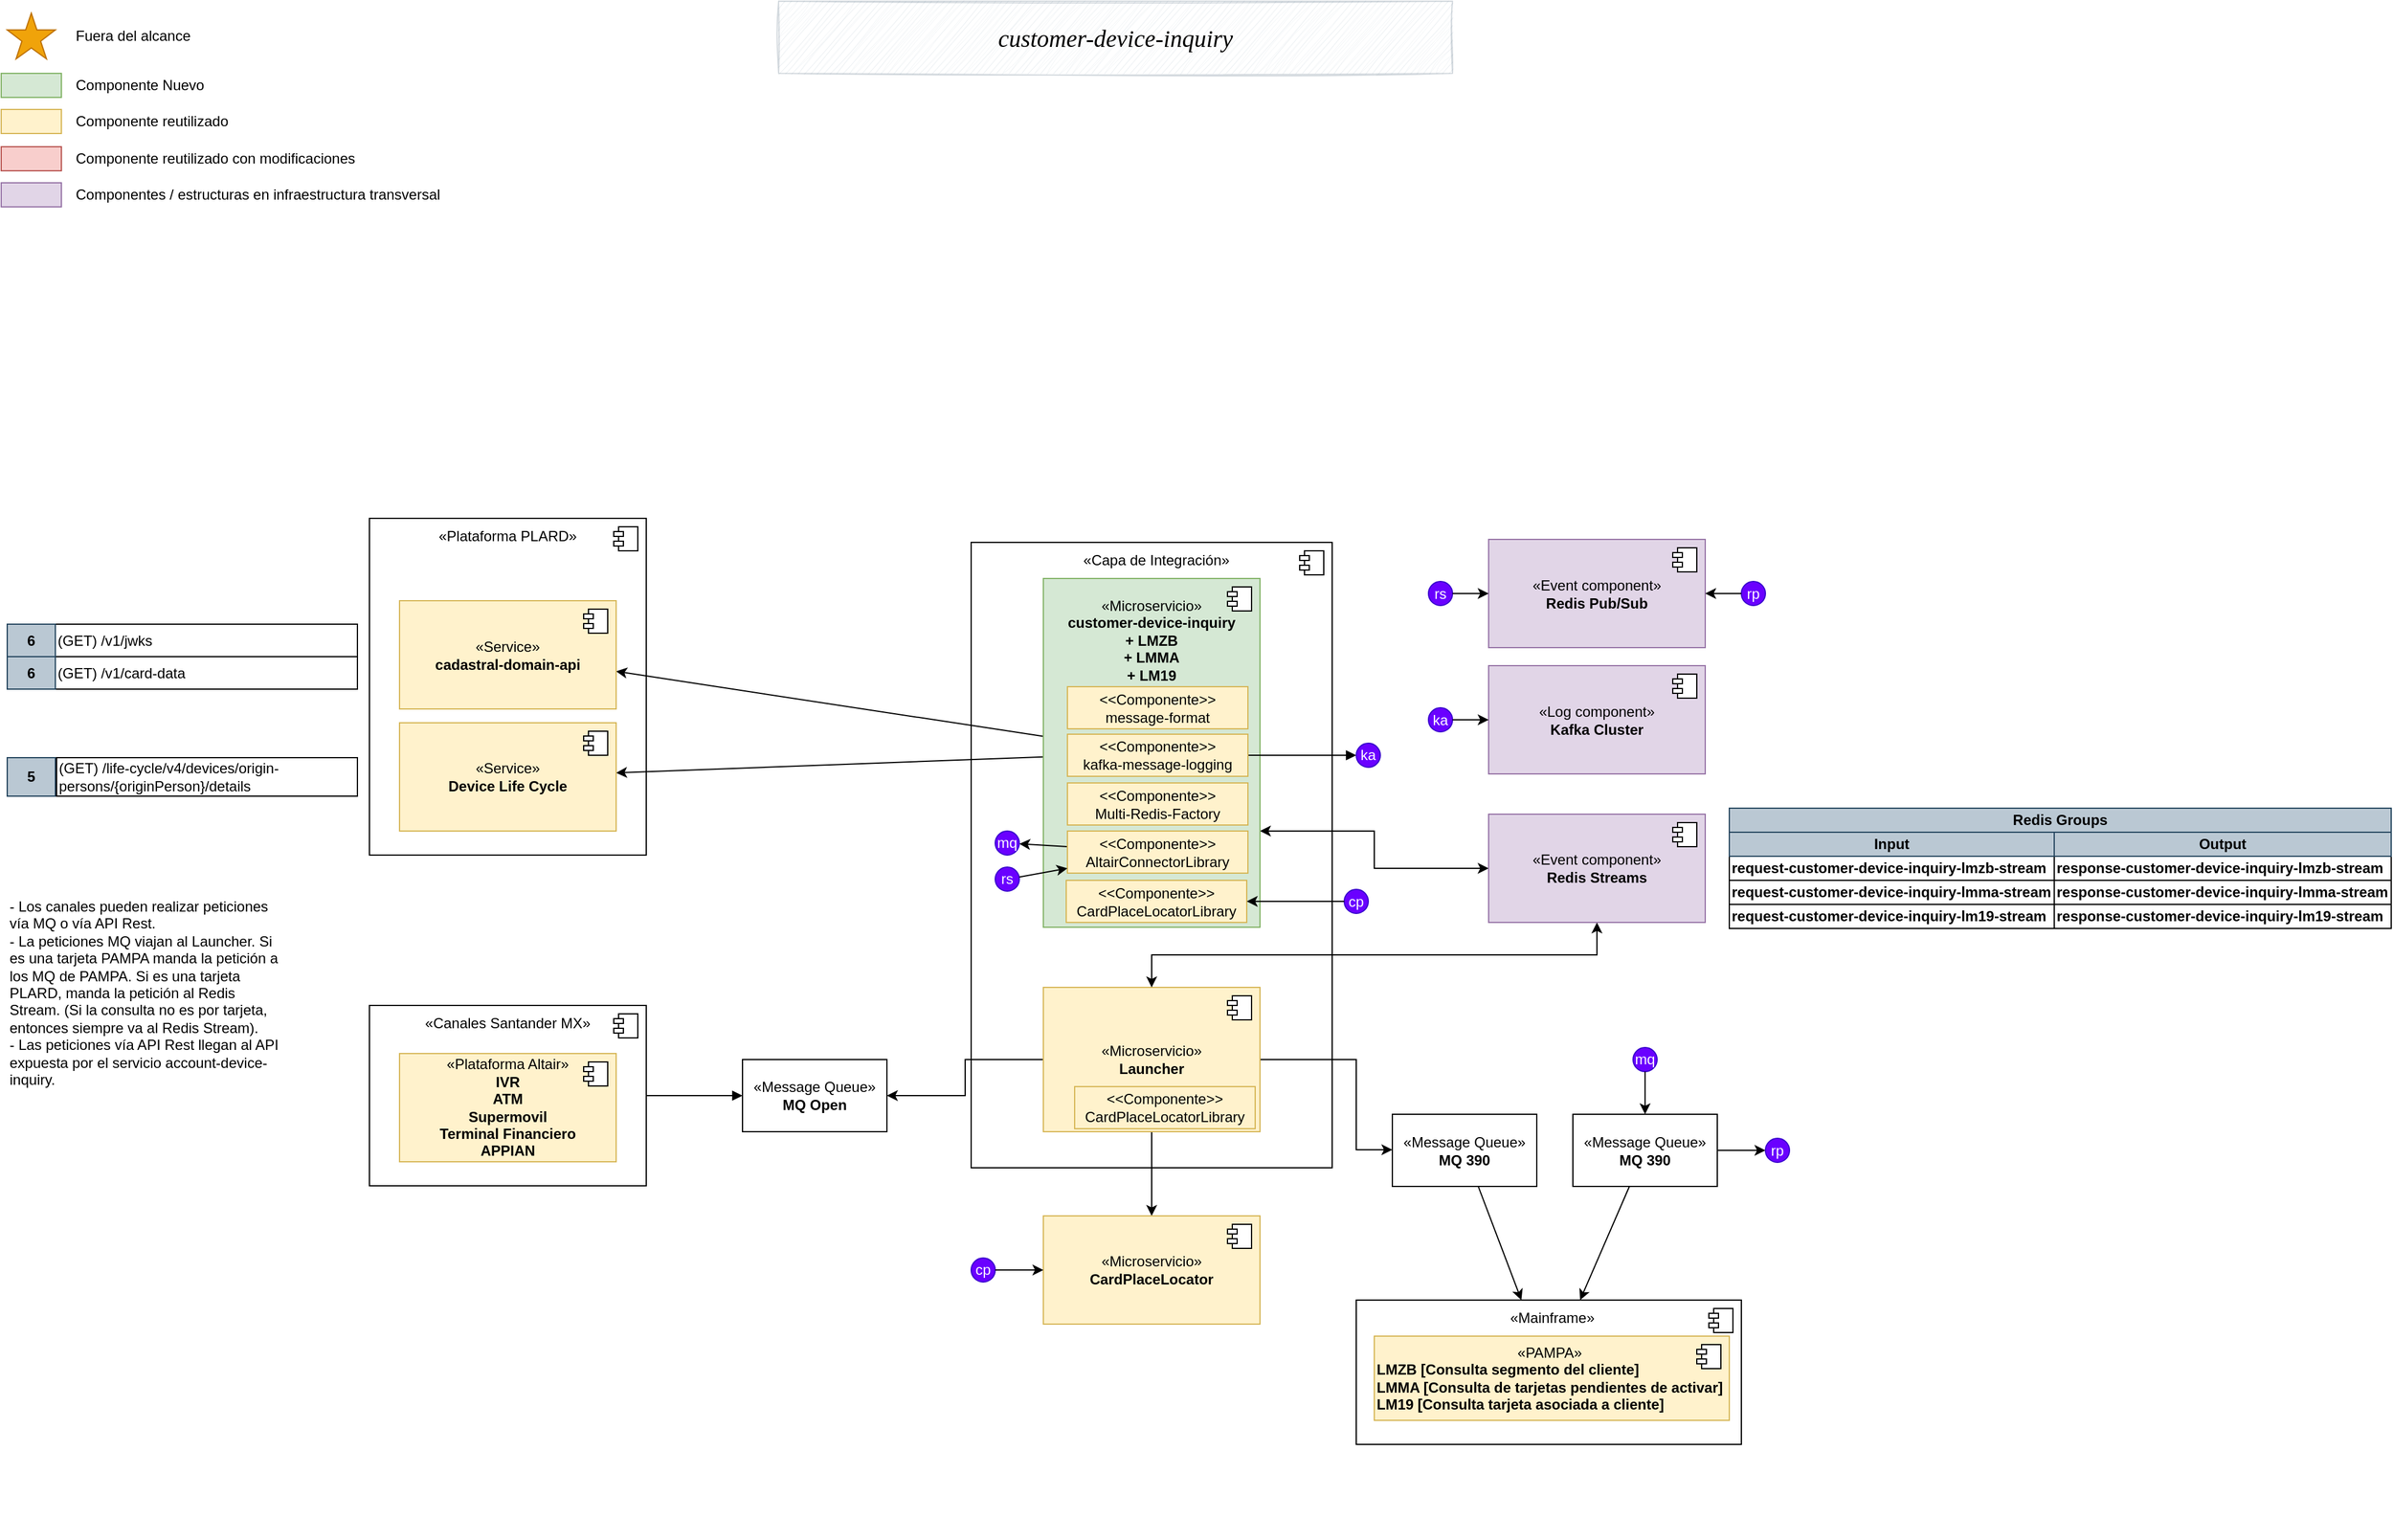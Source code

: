 <mxfile version="26.0.9" pages="6">
  <diagram name="Componentes" id="Hr5Lzy8-_08L1F_6YtW8">
    <mxGraphModel dx="2580" dy="1624" grid="1" gridSize="10" guides="1" tooltips="1" connect="1" arrows="1" fold="1" page="1" pageScale="1" pageWidth="850" pageHeight="1100" math="0" shadow="0">
      <root>
        <mxCell id="ibalX00g9vt64yQpozJs-0" />
        <mxCell id="ibalX00g9vt64yQpozJs-1" parent="ibalX00g9vt64yQpozJs-0" />
        <mxCell id="ibalX00g9vt64yQpozJs-2" value="&lt;div&gt;&lt;br&gt;&lt;/div&gt;" style="html=1;dropTarget=0;whiteSpace=wrap;" parent="ibalX00g9vt64yQpozJs-1" vertex="1">
          <mxGeometry x="-500" y="220" width="300" height="520" as="geometry" />
        </mxCell>
        <mxCell id="ibalX00g9vt64yQpozJs-3" value="" style="shape=module;jettyWidth=8;jettyHeight=4;" parent="ibalX00g9vt64yQpozJs-2" vertex="1">
          <mxGeometry x="1" width="20" height="20" relative="1" as="geometry">
            <mxPoint x="-27" y="7" as="offset" />
          </mxGeometry>
        </mxCell>
        <mxCell id="ibalX00g9vt64yQpozJs-13" value="&lt;div&gt;&lt;br&gt;&lt;/div&gt;" style="html=1;dropTarget=0;whiteSpace=wrap;" parent="ibalX00g9vt64yQpozJs-1" vertex="1">
          <mxGeometry x="-1000" y="200" width="230" height="280" as="geometry" />
        </mxCell>
        <mxCell id="ibalX00g9vt64yQpozJs-14" value="" style="shape=module;jettyWidth=8;jettyHeight=4;" parent="ibalX00g9vt64yQpozJs-13" vertex="1">
          <mxGeometry x="1" width="20" height="20" relative="1" as="geometry">
            <mxPoint x="-27" y="7" as="offset" />
          </mxGeometry>
        </mxCell>
        <mxCell id="ibalX00g9vt64yQpozJs-4" value="&lt;div&gt;&lt;br&gt;&lt;/div&gt;" style="html=1;dropTarget=0;whiteSpace=wrap;" parent="ibalX00g9vt64yQpozJs-1" vertex="1">
          <mxGeometry x="-1000" y="605" width="230" height="150" as="geometry" />
        </mxCell>
        <mxCell id="ibalX00g9vt64yQpozJs-5" value="" style="shape=module;jettyWidth=8;jettyHeight=4;" parent="ibalX00g9vt64yQpozJs-4" vertex="1">
          <mxGeometry x="1" width="20" height="20" relative="1" as="geometry">
            <mxPoint x="-27" y="7" as="offset" />
          </mxGeometry>
        </mxCell>
        <mxCell id="UevffBtBP-o2EY0w1ZIJ-2" value="" style="rounded=0;orthogonalLoop=1;jettySize=auto;html=1;" parent="ibalX00g9vt64yQpozJs-1" source="ibalX00g9vt64yQpozJs-6" target="Fhr26TY9afIAGjRqi2eX-6" edge="1">
          <mxGeometry relative="1" as="geometry">
            <mxPoint x="-790" y="420" as="targetPoint" />
          </mxGeometry>
        </mxCell>
        <mxCell id="CGJvHUNieDKuwBb52tQV-4" style="edgeStyle=orthogonalEdgeStyle;rounded=0;orthogonalLoop=1;jettySize=auto;html=1;startArrow=classic;startFill=1;" parent="ibalX00g9vt64yQpozJs-1" source="ibalX00g9vt64yQpozJs-6" target="YT_dUnnxunZ9NrD1JXKK-0" edge="1">
          <mxGeometry relative="1" as="geometry">
            <Array as="points">
              <mxPoint x="-165" y="460" />
              <mxPoint x="-165" y="491" />
            </Array>
          </mxGeometry>
        </mxCell>
        <mxCell id="M53GRtngGgM_h6OnEpN9-3" style="rounded=0;orthogonalLoop=1;jettySize=auto;html=1;" parent="ibalX00g9vt64yQpozJs-1" source="ibalX00g9vt64yQpozJs-6" target="vuIAr291Dgmtw0vhvdgS-3" edge="1">
          <mxGeometry relative="1" as="geometry" />
        </mxCell>
        <mxCell id="ibalX00g9vt64yQpozJs-6" value="&lt;div&gt;«Microservicio»&lt;b&gt;&lt;br&gt;&lt;/b&gt;&lt;/div&gt;&lt;div&gt;&lt;b&gt;customer-device-inquiry&lt;/b&gt;&lt;/div&gt;&lt;div&gt;&lt;b&gt;+ LMZB&lt;/b&gt;&lt;/div&gt;&lt;div&gt;&lt;b&gt;+ LMMA&lt;/b&gt;&lt;/div&gt;&lt;div&gt;&lt;b&gt;+ LM19&lt;/b&gt;&lt;span style=&quot;background-color: transparent; color: light-dark(rgba(0, 0, 0, 0), rgba(0, 0, 0, 0)); font-family: monospace; font-size: 0px; text-align: start; text-wrap: nowrap;&quot;&gt;9+%3D%220%22%2F%3E%3CmxCell%20id%3D%221%22%20parent%3D%220%22%2F%3E%3CmxCell%20id%3D%222%22%20value%3D%22%26amp%3Blt%3B%26amp%3Blt%3BComponente%26amp%3Bgt%3B%26amp%3Bgt%3B%26lt%3Bdiv%26gt%3Bmessage-format%26lt%3Bbr%26gt%3B%26lt%3B%2Fdiv%26gt%3B%22%20style%3D%22rounded%3D0%3BwhiteSpace%3Dwrap%3Bhtml%3D1%3BfillColor%3D%23fff2cc%3BstrokeColor%3D%23d6b656%3B%22%20vertex%3D%221%22%20parent%3D%221%22%3E%3CmxGeometry%20x%3D%22-421%22%20y%3D%22342%22%20width%3D%22150%22%20height%3D%2235%22%20as%3D%22geometry%22%2F%3E%3C%2FmxCell%3E%3C%2Froot%3E%3C%2FmxGraphModel%3E&lt;/span&gt;&lt;/div&gt;&lt;div&gt;&lt;span style=&quot;color: rgba(0, 0, 0, 0); font-family: monospace; font-size: 0px; text-align: start; text-wrap: nowrap;&quot;&gt;%3CmxGraphModel%3E%3Croot%3E%3CmxCell%20id%3D%220%22%2F%3E%3CmxCell%20id%3D%221%22%20parent%3D%220%22%2F%3E%3CmxCell%20id%3D%222%22%20value%3D%22%26amp%3Blt%3B%26amp%3Blt%3BComponente%26amp%3Bgt%3B%26amp%3Bgt%3B%26lt%3Bdiv%26gt%3Bmessage-format%26lt%3Bbr%26gt%3B%26lt%3B%2Fdiv%26gt%3B%22%20style%3D%22rounded%3D0%3BwhiteSpace%3Dwrap%3Bhtml%3D1%3BfillColor%3D%23fff2cc%3BstrokeColor%3D%23d6b656%3B%22%20vertex%3D%221%22%20parent%3D%221%22%3E%3CmxGeometry%20x%3D%22-421%22%20y%3D%22342%22%20width%3D%22150%22%20height%3D%2235%22%20as%3D%22geometry%22%2F%3E%3C%2FmxCell%3E%3C%2Froot%3E%3C%2FmxGraphModel%3E&lt;/span&gt;&lt;span style=&quot;color: rgba(0, 0, 0, 0); font-family: monospace; font-size: 0px; text-align: start; text-wrap: nowrap; background-color: transparent;&quot;&gt;%3CmxGraphModel%3E%3Croot%3E%3CmxCell%20id%3D%220%22%2F%3E%3CmxCell%20id%3D%221%22%20parent%3D%220%22%2F%3E%3CmxCell%20id%3D%222%22%20value%3D%22%26amp%3Blt%3B%26amp%3Blt%3BComponente%26amp%3Bgt%3B%26amp%3Bgt%3B%26lt%3Bdiv%26gt%3Bmessage-format%26lt%3Bbr%26gt%3B%26lt%3B%2Fdiv%26gt%3B%22%20style%3D%22rounded%3D0%3BwhiteSpace%3Dwrap%3Bhtml%3D1%3BfillColor%3D%23fff2cc%3BstrokeColor%3D%23d6b656%3B%22%20vertex%3D%221%22%20parent%3D%221%22%3E%3CmxGeometry%20x%3D%22-421%22%20y%3D%22342%22%20width%3D%22150%22%20height%3D%2235%22%20as%3D%22geometry%22%2F%3E%3C%2FmxCell%3E%3C%2Froot%3E%3C%2FmxGraphModel%3E&lt;/span&gt;&lt;span style=&quot;color: rgba(0, 0, 0, 0); font-family: monospace; font-size: 0px; text-align: start; text-wrap: nowrap; background-color: transparent;&quot;&gt;%3CmxGraphModel%3E%3Croot%3E%3CmxCell%20id%3D%220%22%2F%3E%3CmxCell%20id%3D%221%22%20parent%3D%220%22%2F%3E%3CmxCell%20id%3D%222%22%20value%3D%22%26amp%3Blt%3B%26amp%3Blt%3BComponente%26amp%3Bgt%3B%26amp%3Bgt%3B%26lt%3Bdiv%26gt%3Bmessage-format%26lt%3Bbr%26gt%3B%26lt%3B%2Fdiv%26gt%3B%22%20style%3D%22rounded%3D0%3BwhiteSpace%3Dwrap%3Bhtml%3D1%3BfillColor%3D%23fff2cc%3BstrokeColor%3D%23d6b656%3B%22%20vertex%3D%221%22%20parent%3D%221%22%3E%3CmxGeometry%20x%3D%22-421%22%20y%3D%22342%22%20width%3D%22150%22%20height%3D%2235%22%20as%3D%22geometry%22%2F%3E%3C%2FmxCell%3E%3C%2Froot%3E%3C%2FmxGraphModel%3E&lt;/span&gt;&lt;span style=&quot;color: rgba(0, 0, 0, 0); font-family: monospace; font-size: 0px; text-align: start; text-wrap: nowrap; background-color: transparent;&quot;&gt;%3CmxGraphModel%3E%3Croot%3E%3CmxCell%20id%3D%220%22%2F%3E%3CmxCell%20id%3D%221%22%20parent%3D%220%22%2F%3E%3CmxCell%20id%3D%222%22%20value%3D%22%26amp%3Blt%3B%26amp%3Blt%3BComponente%26amp%3Bgt%3B%26amp%3Bgt%3B%26lt%3Bdiv%26gt%3Bmessage-format%26lt%3Bbr%26gt%3B%26lt%3B%2Fdiv%26gt%3B%22%20style%3D%22rounded%3D0%3BwhiteSpace%3Dwrap%3Bhtml%3D1%3BfillColor%3D%23fff2cc%3BstrokeColor%3D%23d6b656%3B%22%20vertex%3D%221%22%20parent%3D%221%22%3E%3CmxGeometry%20x%3D%22-421%22%20y%3D%22342%22%20width%3D%22150%22%20height%3D%2235%22%20as%3D%22geometry%22%2F%3E%3C%2FmxCell%3E%3C%2Froot%3E%3C%2FmxGraphModel%3E&lt;/span&gt;&lt;span style=&quot;color: rgba(0, 0, 0, 0); font-family: monospace; font-size: 0px; text-align: start; text-wrap: nowrap; background-color: transparent;&quot;&gt;%3CmxGraphModel%3E%3Croot%3E%3CmxCell%20id%3D%220%22%2F%3E%3CmxCell%20id%3D%221%22%20parent%3D%220%22%2F%3E%3CmxCell%20id%3D%222%22%20value%3D%22%26amp%3Blt%3B%26amp%3Blt%3BComponente%26amp%3Bgt%3B%26amp%3Bgt%3B%26lt%3Bdiv%26gt%3Bmessage-format%26lt%3Bbr%26gt%3B%26lt%3B%2Fdiv%26gt%3B%22%20style%3D%22rounded%3D0%3BwhiteSpace%3Dwrap%3Bhtml%3D1%3BfillColor%3D%23fff2cc%3BstrokeColor%3D%23d6b656%3B%22%20vertex%3D%221%22%20parent%3D%221%22%3E%3CmxGeometry%20x%3D%22-421%22%20y%3D%22342%22%20width%3D%22150%22%20height%3D%2235%22%20as%3D%22geometry%22%2F%3E%3C%2FmxCell%3E%3C%2Froot%3E%3C%2FmxGraphModel%3E&lt;/span&gt;&lt;span style=&quot;color: rgba(0, 0, 0, 0); font-family: monospace; font-size: 0px; text-align: start; text-wrap: nowrap; background-color: transparent;&quot;&gt;%3CmxGraphModel%3E%3Croot%3E%3CmxCell%20id%3D%220%22%2F%3E%3CmxCell%20id%3D%221%22%20parent%3D%220%22%2F%3E%3CmxCell%20id%3D%222%22%20value%3D%22%26amp%3Blt%3B%26amp%3Blt%3BComponente%26amp%3Bgt%3B%26amp%3Bgt%3B%26lt%3Bdiv%26gt%3Bmessage-format%26lt%3Bbr%26gt%3B%26lt%3B%2Fdiv%26gt%3B%22%20style%3D%22rounded%3D0%3BwhiteSpace%3Dwrap%3Bhtml%3D1%3BfillColor%3D%23fff2cc%3BstrokeColor%3D%23d6b656%3B%22%20vertex%3D%221%22%20parent%3D%221%22%3E%3CmxGeometry%20x%3D%22-421%22%20y%3D%22342%22%20width%3D%22150%22%20height%3D%2235%22%20as%3D%22geometry%22%2F%3E%3C%2FmxCell%3E%3C%2Froot%3E%3C%2FmxGraphModel%3E&lt;/span&gt;&lt;span style=&quot;color: rgba(0, 0, 0, 0); font-family: monospace; font-size: 0px; text-align: start; text-wrap: nowrap; background-color: transparent;&quot;&gt;%3CmxGraphModel%3E%3Croot%3E%3CmxCell%20id%3D%220%22%2F%3E%3CmxCell%20id%3D%221%22%20parent%3D%220%22%2F%3E%3CmxCell%20id%3D%222%22%20value%3D%22%26amp%3Blt%3B%26amp%3Blt%3BComponente%26amp%3Bgt%3B%26amp%3Bgt%3B%26lt%3Bdiv%26gt%3Bmessage-format%26lt%3Bbr%26gt%3B%26lt%3B%2Fdiv%26gt%3B%22%20style%3D%22rounded%3D0%3BwhiteSpace%3Dwrap%3Bhtml%3D1%3BfillColor%3D%23fff2cc%3BstrokeColor%3D%23d6b656%3B%22%20vertex%3D%221%22%20parent%3D%221%22%3E%3CmxGeometry%20x%3D%22-421%22%20y%3D%22342%22%20width%3D%22150%22%20height%3D%2235%22%20as%3D%22geometry%22%2F%3E%3C%2FmxCell%3E%3C%2Froot%3E%3C%2FmxGraphModel%3E&lt;/span&gt;&lt;span style=&quot;color: rgba(0, 0, 0, 0); font-family: monospace; font-size: 0px; text-align: start; text-wrap: nowrap; background-color: transparent;&quot;&gt;%3CmxGraphModel%3E%3Croot%3E%3CmxCell%20id%3D%220%22%2F%3E%3CmxCell%20id%3D%221%22%20parent%3D%220%22%2F%3E%3CmxCell%20id%3D%222%22%20value%3D%22%26amp%3Blt%3B%26amp%3Blt%3BComponente%26amp%3Bgt%3B%26amp%3Bgt%3B%26lt%3Bdiv%26gt%3Bmessage-format%26lt%3Bbr%26gt%3B%26lt%3B%2Fdiv%26gt%3B%22%20style%3D%22rounded%3D0%3BwhiteSpace%3Dwrap%3Bhtml%3D1%3BfillColor%3D%23fff2cc%3BstrokeColor%3D%23d6b656%3B%22%20vertex%3D%221%22%20parent%3D%221%22%3E%3CmxGeometry%20x%3D%22-421%22%20y%3D%22342%22%20width%3D%22150%22%20height%3D%2235%22%20as%3D%22geometry%22%2F%3E%3C%2FmxCell%3E%3C%2Froot%3E%3C%2FmxGraphModel%3E&lt;/span&gt;&lt;span style=&quot;color: rgba(0, 0, 0, 0); font-family: monospace; font-size: 0px; text-align: start; text-wrap: nowrap; background-color: transparent;&quot;&gt;%3CmxGraphModel%3E%3Croot%3E%3CmxCell%20id%3D%220%22%2F%3E%3CmxCell%20id%3D%221%22%20parent%3D%220%22%2F%3E%3CmxCell%20id%3D%222%22%20value%3D%22%26amp%3Blt%3B%26amp%3Blt%3BComponente%26amp%3Bgt%3B%26amp%3Bgt%3B%26lt%3Bdiv%26gt%3Bmessage-format%26lt%3Bbr%26gt%3B%26lt%3B%2Fdiv%26gt%3B%22%20style%3D%22rounded%3D0%3BwhiteSpace%3Dwrap%3Bhtml%3D1%3BfillColor%3D%23fff2cc%3BstrokeColor%3D%23d6b656%3B%22%20vertex%3D%221%22%20parent%3D%221%22%3E%3CmxGeometry%20x%3D%22-421%22%20y%3D%22342%22%20width%3D%22150%22%20height%3D%2235%22%20as%3D%22geometry%22%2F%3E%3C%2FmxCell%3E%3C%2Froot%3E%3C%2FmxGraphModel%3E&lt;/span&gt;&lt;span style=&quot;color: rgba(0, 0, 0, 0); font-family: monospace; font-size: 0px; text-align: start; text-wrap: nowrap; background-color: transparent;&quot;&gt;%3CmxGraphModel%3E%3Croot%3E%3CmxCell%20id%3D%220%22%2F%3E%3CmxCell%20id%3D%221%22%20parent%3D%220%22%2F%3E%3CmxCell%20id%3D%222%22%20value%3D%22%26amp%3Blt%3B%26amp%3Blt%3BComponente%26amp%3Bgt%3B%26amp%3Bgt%3B%26lt%3Bdiv%26gt%3Bmessage-format%26lt%3Bbr%26gt%3B%26lt%3B%2Fdiv%26gt%3B%22%20style%3D%22rounded%3D0%3BwhiteSpace%3Dwrap%3Bhtml%3D1%3BfillColor%3D%23fff2cc%3BstrokeColor%3D%23d6b656%3B%22%20vertex%3D%221%22%20parent%3D%221%22%3E%3CmxGeometry%20x%3D%22-421%22%20y%3D%22342%22%20width%3D%22150%22%20height%3D%2235%22%20as%3D%22geometry%22%2F%3E%3C%2FmxCell%3E%3C%2Froot%3E%3C%2FmxGraphModel%3E&lt;/span&gt;&lt;span style=&quot;color: rgba(0, 0, 0, 0); font-family: monospace; font-size: 0px; text-align: start; text-wrap: nowrap; background-color: transparent;&quot;&gt;%3CmxGraphModel%3E%3Croot%3E%3CmxCell%20id%3D%220%22%2F%3E%3CmxCell%20id%3D%221%22%20parent%3D%220%22%2F%3E%3CmxCell%20id%3D%222%22%20value%3D%22%26amp%3Blt%3B%26amp%3Blt%3BComponente%26amp%3Bgt%3B%26amp%3Bgt%3B%26lt%3Bdiv%26gt%3Bmessage-format%26lt%3Bbr%26gt%3B%26lt%3B%2Fdiv%26gt%3B%22%20style%3D%22rounded%3D0%3BwhiteSpace%3Dwrap%3Bhtml%3D1%3BfillColor%3D%23fff2cc%3BstrokeColor%3D%23d6b656%3B%22%20vertex%3D%221%22%20parent%3D%221%22%3E%3CmxGeometry%20x%3D%22-421%22%20y%3D%22342%22%20width%3D%22150%22%20height%3D%2235%22%20as%3D%22geometry%22%2F%3E%3C%2FmxCell%3E%3C%2Froot%3E%3C%2FmxGraphModel%3E&lt;/span&gt;&lt;/div&gt;&lt;div&gt;&lt;b&gt;&lt;br&gt;&lt;/b&gt;&lt;/div&gt;&lt;div&gt;&lt;b&gt;&lt;br&gt;&lt;/b&gt;&lt;/div&gt;&lt;div&gt;&lt;b&gt;&lt;br&gt;&lt;/b&gt;&lt;/div&gt;&lt;div&gt;&lt;b&gt;&lt;br&gt;&lt;/b&gt;&lt;/div&gt;&lt;div&gt;&lt;b&gt;&lt;br&gt;&lt;/b&gt;&lt;/div&gt;&lt;div&gt;&lt;b&gt;&lt;br&gt;&lt;/b&gt;&lt;/div&gt;&lt;div&gt;&lt;b&gt;&lt;br&gt;&lt;/b&gt;&lt;/div&gt;&lt;div&gt;&lt;b&gt;&lt;br&gt;&lt;/b&gt;&lt;/div&gt;&lt;div&gt;&lt;b&gt;&lt;br&gt;&lt;/b&gt;&lt;/div&gt;&lt;div&gt;&lt;b&gt;&lt;br&gt;&lt;/b&gt;&lt;/div&gt;&lt;div&gt;&lt;b&gt;&lt;br&gt;&lt;/b&gt;&lt;/div&gt;&lt;div&gt;&lt;b&gt;&lt;br&gt;&lt;/b&gt;&lt;/div&gt;" style="html=1;dropTarget=0;whiteSpace=wrap;fillColor=#d5e8d4;strokeColor=#82b366;" parent="ibalX00g9vt64yQpozJs-1" vertex="1">
          <mxGeometry x="-440" y="250" width="180" height="290" as="geometry" />
        </mxCell>
        <mxCell id="ibalX00g9vt64yQpozJs-7" value="" style="shape=module;jettyWidth=8;jettyHeight=4;" parent="ibalX00g9vt64yQpozJs-6" vertex="1">
          <mxGeometry x="1" width="20" height="20" relative="1" as="geometry">
            <mxPoint x="-27" y="7" as="offset" />
          </mxGeometry>
        </mxCell>
        <mxCell id="ibalX00g9vt64yQpozJs-10" value="" style="html=1;verticalAlign=bottom;endArrow=block;rounded=0;" parent="ibalX00g9vt64yQpozJs-1" source="5Qre6kNoYu852W_FuVtZ-0" target="Xr6SCrK0ljmYc6vUD68w-12" edge="1">
          <mxGeometry width="80" relative="1" as="geometry">
            <mxPoint x="-270" y="523" as="sourcePoint" />
            <mxPoint x="165" y="408" as="targetPoint" />
            <mxPoint as="offset" />
          </mxGeometry>
        </mxCell>
        <mxCell id="ibalX00g9vt64yQpozJs-15" value="" style="rounded=0;whiteSpace=wrap;html=1;fillColor=#d5e8d4;strokeColor=#82b366;" parent="ibalX00g9vt64yQpozJs-1" vertex="1">
          <mxGeometry x="-1306" y="-170" width="50" height="20" as="geometry" />
        </mxCell>
        <mxCell id="ibalX00g9vt64yQpozJs-16" value="Componente Nuevo" style="text;html=1;strokeColor=none;fillColor=none;align=left;verticalAlign=middle;whiteSpace=wrap;rounded=0;" parent="ibalX00g9vt64yQpozJs-1" vertex="1">
          <mxGeometry x="-1246" y="-170" width="110" height="20" as="geometry" />
        </mxCell>
        <mxCell id="ibalX00g9vt64yQpozJs-17" value="" style="rounded=0;whiteSpace=wrap;html=1;fillColor=#fff2cc;strokeColor=#d6b656;" parent="ibalX00g9vt64yQpozJs-1" vertex="1">
          <mxGeometry x="-1306" y="-140" width="50" height="20" as="geometry" />
        </mxCell>
        <mxCell id="ibalX00g9vt64yQpozJs-18" value="Componente reutilizado" style="text;html=1;strokeColor=none;fillColor=none;align=left;verticalAlign=middle;whiteSpace=wrap;rounded=0;" parent="ibalX00g9vt64yQpozJs-1" vertex="1">
          <mxGeometry x="-1246" y="-140" width="130" height="20" as="geometry" />
        </mxCell>
        <mxCell id="ibalX00g9vt64yQpozJs-19" value="" style="rounded=0;whiteSpace=wrap;html=1;fillColor=#e1d5e7;strokeColor=#9673a6;" parent="ibalX00g9vt64yQpozJs-1" vertex="1">
          <mxGeometry x="-1306" y="-79" width="50" height="20" as="geometry" />
        </mxCell>
        <mxCell id="ibalX00g9vt64yQpozJs-20" value="Componentes / estructuras en infraestructura transversal" style="text;html=1;strokeColor=none;fillColor=none;align=left;verticalAlign=middle;whiteSpace=wrap;rounded=0;" parent="ibalX00g9vt64yQpozJs-1" vertex="1">
          <mxGeometry x="-1246" y="-79" width="350" height="20" as="geometry" />
        </mxCell>
        <mxCell id="ibalX00g9vt64yQpozJs-21" value="&lt;div&gt;«Log component»&lt;b&gt;&lt;br&gt;&lt;/b&gt;&lt;/div&gt;&lt;div&gt;&lt;b&gt;Kafka Cluster&lt;/b&gt;&lt;/div&gt;" style="html=1;dropTarget=0;whiteSpace=wrap;fillColor=#e1d5e7;strokeColor=#9673a6;" parent="ibalX00g9vt64yQpozJs-1" vertex="1">
          <mxGeometry x="-70" y="322.5" width="180" height="90" as="geometry" />
        </mxCell>
        <mxCell id="ibalX00g9vt64yQpozJs-22" value="" style="shape=module;jettyWidth=8;jettyHeight=4;" parent="ibalX00g9vt64yQpozJs-21" vertex="1">
          <mxGeometry x="1" width="20" height="20" relative="1" as="geometry">
            <mxPoint x="-27" y="7" as="offset" />
          </mxGeometry>
        </mxCell>
        <mxCell id="mw78Khjm8ICX6KQG7Wsu-0" value="«Canales Santander MX»" style="text;html=1;align=center;verticalAlign=middle;whiteSpace=wrap;rounded=0;" parent="ibalX00g9vt64yQpozJs-1" vertex="1">
          <mxGeometry x="-955" y="605" width="140" height="30" as="geometry" />
        </mxCell>
        <mxCell id="mw78Khjm8ICX6KQG7Wsu-1" value="&lt;div&gt;«Plataforma Altair»&lt;b&gt;&lt;br&gt;&lt;/b&gt;&lt;/div&gt;&lt;div&gt;&lt;b&gt;IVR&lt;br&gt;ATM&lt;br&gt;Supermovil&lt;/b&gt;&lt;/div&gt;&lt;div&gt;&lt;b&gt;Terminal Financiero&lt;/b&gt;&lt;/div&gt;&lt;div&gt;&lt;b&gt;APPIAN&lt;/b&gt;&lt;/div&gt;" style="html=1;dropTarget=0;whiteSpace=wrap;fillColor=#fff2cc;strokeColor=#d6b656;" parent="ibalX00g9vt64yQpozJs-1" vertex="1">
          <mxGeometry x="-975" y="645" width="180" height="90" as="geometry" />
        </mxCell>
        <mxCell id="mw78Khjm8ICX6KQG7Wsu-2" value="" style="shape=module;jettyWidth=8;jettyHeight=4;" parent="mw78Khjm8ICX6KQG7Wsu-1" vertex="1">
          <mxGeometry x="1" width="20" height="20" relative="1" as="geometry">
            <mxPoint x="-27" y="7" as="offset" />
          </mxGeometry>
        </mxCell>
        <mxCell id="mw78Khjm8ICX6KQG7Wsu-7" value="" style="html=1;verticalAlign=bottom;endArrow=block;rounded=0;edgeStyle=orthogonalEdgeStyle;exitX=1;exitY=0.5;exitDx=0;exitDy=0;" parent="ibalX00g9vt64yQpozJs-1" source="ibalX00g9vt64yQpozJs-4" target="CGJvHUNieDKuwBb52tQV-0" edge="1">
          <mxGeometry x="0.002" width="80" relative="1" as="geometry">
            <mxPoint x="-705" y="595" as="sourcePoint" />
            <mxPoint x="-350" y="439" as="targetPoint" />
            <mxPoint as="offset" />
          </mxGeometry>
        </mxCell>
        <mxCell id="CGJvHUNieDKuwBb52tQV-2" style="edgeStyle=orthogonalEdgeStyle;rounded=0;orthogonalLoop=1;jettySize=auto;html=1;" parent="ibalX00g9vt64yQpozJs-1" source="mw78Khjm8ICX6KQG7Wsu-5" target="CGJvHUNieDKuwBb52tQV-0" edge="1">
          <mxGeometry relative="1" as="geometry" />
        </mxCell>
        <mxCell id="WAyySOAWvUpvXSL9j0dH-3" style="edgeStyle=orthogonalEdgeStyle;rounded=0;orthogonalLoop=1;jettySize=auto;html=1;" parent="ibalX00g9vt64yQpozJs-1" source="mw78Khjm8ICX6KQG7Wsu-5" target="WAyySOAWvUpvXSL9j0dH-2" edge="1">
          <mxGeometry relative="1" as="geometry">
            <Array as="points">
              <mxPoint x="-180" y="650" />
              <mxPoint x="-180" y="725" />
            </Array>
          </mxGeometry>
        </mxCell>
        <mxCell id="uwjMrfqby6ekMZz9i17e-2" style="edgeStyle=orthogonalEdgeStyle;rounded=0;orthogonalLoop=1;jettySize=auto;html=1;" parent="ibalX00g9vt64yQpozJs-1" source="mw78Khjm8ICX6KQG7Wsu-5" target="uwjMrfqby6ekMZz9i17e-0" edge="1">
          <mxGeometry relative="1" as="geometry" />
        </mxCell>
        <mxCell id="mw78Khjm8ICX6KQG7Wsu-5" value="&lt;div&gt;«Microservicio»&lt;b&gt;&lt;br&gt;&lt;/b&gt;&lt;/div&gt;&lt;div&gt;&lt;b&gt;Launcher&lt;/b&gt;&lt;/div&gt;" style="html=1;dropTarget=0;whiteSpace=wrap;fillColor=#fff2cc;strokeColor=#d6b656;" parent="ibalX00g9vt64yQpozJs-1" vertex="1">
          <mxGeometry x="-440" y="590" width="180" height="120" as="geometry" />
        </mxCell>
        <mxCell id="mw78Khjm8ICX6KQG7Wsu-6" value="" style="shape=module;jettyWidth=8;jettyHeight=4;" parent="mw78Khjm8ICX6KQG7Wsu-5" vertex="1">
          <mxGeometry x="1" width="20" height="20" relative="1" as="geometry">
            <mxPoint x="-27" y="7" as="offset" />
          </mxGeometry>
        </mxCell>
        <mxCell id="YT_dUnnxunZ9NrD1JXKK-2" style="edgeStyle=orthogonalEdgeStyle;rounded=0;orthogonalLoop=1;jettySize=auto;html=1;startArrow=classic;startFill=1;exitX=0.5;exitY=0;exitDx=0;exitDy=0;" parent="ibalX00g9vt64yQpozJs-1" source="mw78Khjm8ICX6KQG7Wsu-5" target="YT_dUnnxunZ9NrD1JXKK-0" edge="1">
          <mxGeometry relative="1" as="geometry">
            <mxPoint x="-290" y="513" as="sourcePoint" />
          </mxGeometry>
        </mxCell>
        <mxCell id="mw78Khjm8ICX6KQG7Wsu-16" value="&lt;div&gt;«Capa de Integración»&lt;/div&gt;" style="text;html=1;align=center;verticalAlign=middle;whiteSpace=wrap;rounded=0;" parent="ibalX00g9vt64yQpozJs-1" vertex="1">
          <mxGeometry x="-416" y="220" width="140" height="30" as="geometry" />
        </mxCell>
        <mxCell id="k2TCZtdQKbIll1BBhbGv-0" value="&lt;div&gt;«Plataforma PLARD»&lt;/div&gt;" style="text;html=1;align=center;verticalAlign=middle;whiteSpace=wrap;rounded=0;" parent="ibalX00g9vt64yQpozJs-1" vertex="1">
          <mxGeometry x="-945" y="200" width="120" height="30" as="geometry" />
        </mxCell>
        <mxCell id="UevffBtBP-o2EY0w1ZIJ-15" value="- Los canales pueden realizar peticiones vía MQ o vía API Rest.&lt;div&gt;- La peticiones MQ viajan al Launcher. Si es una tarjeta PAMPA manda la petición a los MQ de PAMPA. Si es una tarjeta PLARD, manda la petición al Redis Stream. (Si la consulta no es por tarjeta, entonces siempre va al Redis Stream).&lt;/div&gt;&lt;div&gt;- Las peticiones vía API Rest llegan al API expuesta por el servicio account-device-inquiry.&lt;br&gt;&lt;br&gt;&lt;/div&gt;" style="text;html=1;align=left;verticalAlign=top;whiteSpace=wrap;rounded=0;" parent="ibalX00g9vt64yQpozJs-1" vertex="1">
          <mxGeometry x="-1301" y="508.5" width="230" height="181.5" as="geometry" />
        </mxCell>
        <mxCell id="CGJvHUNieDKuwBb52tQV-0" value="&lt;div&gt;«Message Queue»&lt;b&gt;&lt;br&gt;&lt;/b&gt;&lt;/div&gt;&lt;div&gt;&lt;b&gt;MQ Open&lt;/b&gt;&lt;/div&gt;" style="rounded=0;whiteSpace=wrap;html=1;" parent="ibalX00g9vt64yQpozJs-1" vertex="1">
          <mxGeometry x="-690" y="650" width="120" height="60" as="geometry" />
        </mxCell>
        <mxCell id="WAyySOAWvUpvXSL9j0dH-0" value="" style="html=1;dropTarget=0;whiteSpace=wrap;" parent="ibalX00g9vt64yQpozJs-1" vertex="1">
          <mxGeometry x="-180" y="850" width="320" height="120" as="geometry" />
        </mxCell>
        <mxCell id="WAyySOAWvUpvXSL9j0dH-1" value="" style="shape=module;jettyWidth=8;jettyHeight=4;" parent="WAyySOAWvUpvXSL9j0dH-0" vertex="1">
          <mxGeometry x="1" width="20" height="20" relative="1" as="geometry">
            <mxPoint x="-27" y="7" as="offset" />
          </mxGeometry>
        </mxCell>
        <mxCell id="WAyySOAWvUpvXSL9j0dH-2" value="&lt;div&gt;«Message Queue»&lt;b&gt;&lt;br&gt;&lt;/b&gt;&lt;/div&gt;&lt;div&gt;&lt;b&gt;MQ 390&lt;/b&gt;&lt;/div&gt;" style="rounded=0;whiteSpace=wrap;html=1;" parent="ibalX00g9vt64yQpozJs-1" vertex="1">
          <mxGeometry x="-150" y="695.5" width="120" height="60" as="geometry" />
        </mxCell>
        <mxCell id="WAyySOAWvUpvXSL9j0dH-8" value="&lt;div&gt;«Mainframe»&lt;/div&gt;" style="text;html=1;align=center;verticalAlign=middle;whiteSpace=wrap;rounded=0;" parent="ibalX00g9vt64yQpozJs-1" vertex="1">
          <mxGeometry x="-77.5" y="850" width="120" height="30" as="geometry" />
        </mxCell>
        <mxCell id="WAyySOAWvUpvXSL9j0dH-9" value="&lt;div style=&quot;text-align: center;&quot;&gt;«PAMPA»&lt;/div&gt;&lt;div&gt;&lt;div&gt;&lt;b&gt;LMZB [Consulta segmento del cliente]&lt;/b&gt;&lt;/div&gt;&lt;/div&gt;&lt;div&gt;&lt;b&gt;LMMA [Consulta de tarjetas pendientes de activar]&lt;/b&gt;&lt;/div&gt;&lt;div&gt;&lt;b&gt;LM19 [Consulta tarjeta asociada a cliente]&lt;/b&gt;&lt;/div&gt;" style="html=1;dropTarget=0;whiteSpace=wrap;fillColor=#fff2cc;strokeColor=#d6b656;align=left;" parent="ibalX00g9vt64yQpozJs-1" vertex="1">
          <mxGeometry x="-165" y="880" width="295" height="70" as="geometry" />
        </mxCell>
        <mxCell id="WAyySOAWvUpvXSL9j0dH-10" value="" style="shape=module;jettyWidth=8;jettyHeight=4;" parent="WAyySOAWvUpvXSL9j0dH-9" vertex="1">
          <mxGeometry x="1" width="20" height="20" relative="1" as="geometry">
            <mxPoint x="-27" y="7" as="offset" />
          </mxGeometry>
        </mxCell>
        <mxCell id="YT_dUnnxunZ9NrD1JXKK-0" value="&lt;div&gt;«Event component»&lt;b&gt;&lt;br&gt;&lt;/b&gt;&lt;/div&gt;&lt;div&gt;&lt;b&gt;Redis Streams&lt;/b&gt;&lt;/div&gt;" style="html=1;dropTarget=0;whiteSpace=wrap;fillColor=#e1d5e7;strokeColor=#9673a6;" parent="ibalX00g9vt64yQpozJs-1" vertex="1">
          <mxGeometry x="-70" y="446" width="180" height="90" as="geometry" />
        </mxCell>
        <mxCell id="YT_dUnnxunZ9NrD1JXKK-1" value="" style="shape=module;jettyWidth=8;jettyHeight=4;" parent="YT_dUnnxunZ9NrD1JXKK-0" vertex="1">
          <mxGeometry x="1" width="20" height="20" relative="1" as="geometry">
            <mxPoint x="-27" y="7" as="offset" />
          </mxGeometry>
        </mxCell>
        <mxCell id="Fhr26TY9afIAGjRqi2eX-6" value="&lt;div&gt;«Service»&lt;b&gt;&lt;br&gt;&lt;/b&gt;&lt;/div&gt;&lt;div&gt;&lt;div style=&quot;&quot;&gt;&lt;b&gt;Device Life Cycle&lt;/b&gt;&lt;/div&gt;&lt;/div&gt;" style="html=1;dropTarget=0;whiteSpace=wrap;fillColor=#fff2cc;strokeColor=#d6b656;" parent="ibalX00g9vt64yQpozJs-1" vertex="1">
          <mxGeometry x="-975" y="370" width="180" height="90" as="geometry" />
        </mxCell>
        <mxCell id="Fhr26TY9afIAGjRqi2eX-7" value="" style="shape=module;jettyWidth=8;jettyHeight=4;" parent="Fhr26TY9afIAGjRqi2eX-6" vertex="1">
          <mxGeometry x="1" width="20" height="20" relative="1" as="geometry">
            <mxPoint x="-27" y="7" as="offset" />
          </mxGeometry>
        </mxCell>
        <mxCell id="Xr6SCrK0ljmYc6vUD68w-10" value="" style="group;fontColor=#FFFFFF;" parent="ibalX00g9vt64yQpozJs-1" vertex="1" connectable="0">
          <mxGeometry x="-180" y="387" width="20" height="20" as="geometry" />
        </mxCell>
        <mxCell id="Xr6SCrK0ljmYc6vUD68w-11" value="" style="ellipse;whiteSpace=wrap;html=1;aspect=fixed;fillColor=#6a00ff;strokeColor=#3700CC;fontColor=#ffffff;" parent="Xr6SCrK0ljmYc6vUD68w-10" vertex="1">
          <mxGeometry width="20" height="20" as="geometry" />
        </mxCell>
        <mxCell id="Xr6SCrK0ljmYc6vUD68w-12" value="ka" style="text;html=1;align=center;verticalAlign=middle;whiteSpace=wrap;rounded=0;fontColor=#FFFFFF;" parent="Xr6SCrK0ljmYc6vUD68w-10" vertex="1">
          <mxGeometry width="20" height="20" as="geometry" />
        </mxCell>
        <mxCell id="Xr6SCrK0ljmYc6vUD68w-13" value="" style="group;fontColor=#FFFFFF;" parent="ibalX00g9vt64yQpozJs-1" vertex="1" connectable="0">
          <mxGeometry x="-120" y="357.5" width="20" height="20" as="geometry" />
        </mxCell>
        <mxCell id="Xr6SCrK0ljmYc6vUD68w-14" value="" style="ellipse;whiteSpace=wrap;html=1;aspect=fixed;fillColor=#6a00ff;strokeColor=#3700CC;fontColor=#ffffff;" parent="Xr6SCrK0ljmYc6vUD68w-13" vertex="1">
          <mxGeometry width="20" height="20" as="geometry" />
        </mxCell>
        <mxCell id="Xr6SCrK0ljmYc6vUD68w-15" value="ka" style="text;html=1;align=center;verticalAlign=middle;whiteSpace=wrap;rounded=0;fontColor=#FFFFFF;" parent="Xr6SCrK0ljmYc6vUD68w-13" vertex="1">
          <mxGeometry width="20" height="20" as="geometry" />
        </mxCell>
        <mxCell id="Xr6SCrK0ljmYc6vUD68w-16" style="edgeStyle=orthogonalEdgeStyle;rounded=0;orthogonalLoop=1;jettySize=auto;html=1;" parent="ibalX00g9vt64yQpozJs-1" source="Xr6SCrK0ljmYc6vUD68w-15" target="ibalX00g9vt64yQpozJs-21" edge="1">
          <mxGeometry relative="1" as="geometry" />
        </mxCell>
        <mxCell id="HCLQA8r3Dd-Hja26W3VV-4" value="" style="verticalLabelPosition=bottom;verticalAlign=top;html=1;shape=mxgraph.basic.star;fillColor=#f0a30a;fontColor=#000000;strokeColor=#BD7000;aspect=fixed;" parent="ibalX00g9vt64yQpozJs-1" vertex="1">
          <mxGeometry x="-1301" y="-220" width="40" height="38" as="geometry" />
        </mxCell>
        <mxCell id="HCLQA8r3Dd-Hja26W3VV-5" value="Fuera del alcance" style="text;html=1;strokeColor=none;fillColor=none;align=left;verticalAlign=middle;whiteSpace=wrap;rounded=0;" parent="ibalX00g9vt64yQpozJs-1" vertex="1">
          <mxGeometry x="-1246" y="-211" width="110" height="20" as="geometry" />
        </mxCell>
        <mxCell id="hjO6V6hpEGbDNPk5ZwKX-18" style="edgeStyle=orthogonalEdgeStyle;rounded=0;orthogonalLoop=1;jettySize=auto;html=1;exitX=0.5;exitY=1;exitDx=0;exitDy=0;" parent="ibalX00g9vt64yQpozJs-1" edge="1">
          <mxGeometry relative="1" as="geometry">
            <mxPoint x="232.5" y="1040" as="sourcePoint" />
            <mxPoint x="232.5" y="1040" as="targetPoint" />
          </mxGeometry>
        </mxCell>
        <mxCell id="tE9yIkzxRazClJXOlSwS-3" value="" style="rounded=0;whiteSpace=wrap;html=1;gradientDirection=east;fillColor=#bac8d3;opacity=20;strokeColor=#23445d;sketch=1;curveFitting=1;jiggle=2;shadow=0;glass=0;" parent="ibalX00g9vt64yQpozJs-1" vertex="1">
          <mxGeometry x="-660" y="-230" width="560" height="60" as="geometry" />
        </mxCell>
        <mxCell id="tE9yIkzxRazClJXOlSwS-4" value="&lt;i&gt;customer-device-inquiry&lt;/i&gt;" style="text;html=1;align=center;verticalAlign=middle;whiteSpace=wrap;rounded=0;fontFamily=Tahoma;fontSize=20;fontStyle=0;labelBackgroundColor=none;" parent="ibalX00g9vt64yQpozJs-1" vertex="1">
          <mxGeometry x="-660" y="-215" width="560" height="30" as="geometry" />
        </mxCell>
        <mxCell id="tE9yIkzxRazClJXOlSwS-11" value="&lt;div style=&quot;text-align: left;&quot;&gt;&lt;span style=&quot;background-color: transparent; color: light-dark(rgb(0, 0, 0), rgb(255, 255, 255)); font-size: 12px; text-align: center;&quot;&gt;(GET)&amp;nbsp;&lt;/span&gt;&lt;span style=&quot;background-color: transparent; font-size: 12px;&quot;&gt;/v1/jwks&lt;/span&gt;&lt;/div&gt;" style="rounded=0;whiteSpace=wrap;html=1;align=left;fontSize=11;" parent="ibalX00g9vt64yQpozJs-1" vertex="1">
          <mxGeometry x="-1261" y="288" width="251" height="27" as="geometry" />
        </mxCell>
        <mxCell id="tE9yIkzxRazClJXOlSwS-12" value="6" style="rounded=0;whiteSpace=wrap;html=1;fillColor=#bac8d3;strokeColor=#23445d;fontStyle=1" parent="ibalX00g9vt64yQpozJs-1" vertex="1">
          <mxGeometry x="-1301" y="288" width="40" height="27" as="geometry" />
        </mxCell>
        <mxCell id="tE9yIkzxRazClJXOlSwS-17" value="&lt;font style=&quot;color: rgb(0, 0, 0);&quot;&gt;&lt;b style=&quot;font-size: 12px; text-align: center;&quot;&gt;request-&lt;/b&gt;&lt;b style=&quot;font-size: 12px; text-align: center;&quot;&gt;customer-device-inquiry&lt;/b&gt;&lt;b style=&quot;font-size: 12px; text-align: center;&quot;&gt;-lmzb&lt;/b&gt;&lt;b style=&quot;font-size: 12px;&quot;&gt;-stream&lt;/b&gt;&lt;/font&gt;" style="rounded=0;whiteSpace=wrap;html=1;align=left;fontSize=11;" parent="ibalX00g9vt64yQpozJs-1" vertex="1">
          <mxGeometry x="130" y="481" width="270" height="20" as="geometry" />
        </mxCell>
        <mxCell id="tE9yIkzxRazClJXOlSwS-18" value="Input" style="rounded=0;whiteSpace=wrap;html=1;fillColor=#bac8d3;strokeColor=#23445d;fontStyle=1" parent="ibalX00g9vt64yQpozJs-1" vertex="1">
          <mxGeometry x="130" y="461" width="270" height="20" as="geometry" />
        </mxCell>
        <mxCell id="tE9yIkzxRazClJXOlSwS-19" value="&lt;font style=&quot;color: rgb(0, 0, 0);&quot;&gt;&lt;b style=&quot;font-size: 12px; text-align: center;&quot;&gt;response-&lt;/b&gt;&lt;b style=&quot;font-size: 12px; text-align: center;&quot;&gt;customer-device-inquiry&lt;/b&gt;&lt;b style=&quot;font-size: 12px; text-align: center;&quot;&gt;-lmzb&lt;/b&gt;&lt;b style=&quot;font-size: 12px;&quot;&gt;-stream&lt;/b&gt;&lt;/font&gt;" style="rounded=0;whiteSpace=wrap;html=1;align=left;fontSize=11;" parent="ibalX00g9vt64yQpozJs-1" vertex="1">
          <mxGeometry x="400" y="481" width="280" height="20" as="geometry" />
        </mxCell>
        <mxCell id="tE9yIkzxRazClJXOlSwS-20" value="Output" style="rounded=0;whiteSpace=wrap;html=1;fillColor=#bac8d3;strokeColor=#23445d;fontStyle=1" parent="ibalX00g9vt64yQpozJs-1" vertex="1">
          <mxGeometry x="400" y="461" width="280" height="20" as="geometry" />
        </mxCell>
        <mxCell id="tE9yIkzxRazClJXOlSwS-21" value="Redis Groups" style="rounded=0;whiteSpace=wrap;html=1;fillColor=#bac8d3;strokeColor=#23445d;fontStyle=1" parent="ibalX00g9vt64yQpozJs-1" vertex="1">
          <mxGeometry x="130" y="441" width="550" height="20" as="geometry" />
        </mxCell>
        <mxCell id="uwjMrfqby6ekMZz9i17e-0" value="&lt;div&gt;«Microservicio»&lt;b&gt;&lt;br&gt;&lt;/b&gt;&lt;/div&gt;&lt;div&gt;&lt;b&gt;CardPlaceLocator&lt;/b&gt;&lt;/div&gt;" style="html=1;dropTarget=0;whiteSpace=wrap;fillColor=#fff2cc;strokeColor=#d6b656;" parent="ibalX00g9vt64yQpozJs-1" vertex="1">
          <mxGeometry x="-440" y="780" width="180" height="90" as="geometry" />
        </mxCell>
        <mxCell id="uwjMrfqby6ekMZz9i17e-1" value="" style="shape=module;jettyWidth=8;jettyHeight=4;" parent="uwjMrfqby6ekMZz9i17e-0" vertex="1">
          <mxGeometry x="1" width="20" height="20" relative="1" as="geometry">
            <mxPoint x="-27" y="7" as="offset" />
          </mxGeometry>
        </mxCell>
        <mxCell id="uwjMrfqby6ekMZz9i17e-3" value="&amp;lt;&amp;lt;Componente&amp;gt;&amp;gt;&lt;div&gt;CardPlaceLocatorLibrary&lt;/div&gt;" style="rounded=0;whiteSpace=wrap;html=1;fillColor=#fff2cc;strokeColor=#d6b656;" parent="ibalX00g9vt64yQpozJs-1" vertex="1">
          <mxGeometry x="-414" y="672.5" width="150" height="35" as="geometry" />
        </mxCell>
        <mxCell id="uwjMrfqby6ekMZz9i17e-11" style="rounded=0;orthogonalLoop=1;jettySize=auto;html=1;" parent="ibalX00g9vt64yQpozJs-1" source="uwjMrfqby6ekMZz9i17e-10" target="WAyySOAWvUpvXSL9j0dH-0" edge="1">
          <mxGeometry relative="1" as="geometry" />
        </mxCell>
        <mxCell id="uwjMrfqby6ekMZz9i17e-40" style="edgeStyle=orthogonalEdgeStyle;rounded=0;orthogonalLoop=1;jettySize=auto;html=1;" parent="ibalX00g9vt64yQpozJs-1" source="uwjMrfqby6ekMZz9i17e-10" target="uwjMrfqby6ekMZz9i17e-39" edge="1">
          <mxGeometry relative="1" as="geometry" />
        </mxCell>
        <mxCell id="uwjMrfqby6ekMZz9i17e-10" value="&lt;div&gt;«Message Queue»&lt;b&gt;&lt;br&gt;&lt;/b&gt;&lt;/div&gt;&lt;div&gt;&lt;b&gt;MQ 390&lt;/b&gt;&lt;/div&gt;" style="rounded=0;whiteSpace=wrap;html=1;" parent="ibalX00g9vt64yQpozJs-1" vertex="1">
          <mxGeometry y="695.5" width="120" height="60" as="geometry" />
        </mxCell>
        <mxCell id="uwjMrfqby6ekMZz9i17e-22" style="rounded=0;orthogonalLoop=1;jettySize=auto;html=1;" parent="ibalX00g9vt64yQpozJs-1" source="uwjMrfqby6ekMZz9i17e-13" target="uwjMrfqby6ekMZz9i17e-16" edge="1">
          <mxGeometry relative="1" as="geometry">
            <mxPoint x="-357.895" y="482" as="sourcePoint" />
          </mxGeometry>
        </mxCell>
        <mxCell id="uwjMrfqby6ekMZz9i17e-13" value="&amp;lt;&amp;lt;Componente&amp;gt;&amp;gt;&lt;div&gt;AltairConnectorLibrary&lt;/div&gt;" style="rounded=0;whiteSpace=wrap;html=1;fillColor=#fff2cc;strokeColor=#d6b656;" parent="ibalX00g9vt64yQpozJs-1" vertex="1">
          <mxGeometry x="-420" y="460" width="150" height="35" as="geometry" />
        </mxCell>
        <mxCell id="uwjMrfqby6ekMZz9i17e-14" value="" style="group;fontColor=#FFFFFF;" parent="ibalX00g9vt64yQpozJs-1" vertex="1" connectable="0">
          <mxGeometry x="-480" y="460" width="20" height="20" as="geometry" />
        </mxCell>
        <mxCell id="uwjMrfqby6ekMZz9i17e-15" value="" style="ellipse;whiteSpace=wrap;html=1;aspect=fixed;fillColor=#6a00ff;strokeColor=#3700CC;fontColor=#ffffff;" parent="uwjMrfqby6ekMZz9i17e-14" vertex="1">
          <mxGeometry width="20" height="20" as="geometry" />
        </mxCell>
        <mxCell id="uwjMrfqby6ekMZz9i17e-16" value="mq" style="text;html=1;align=center;verticalAlign=middle;whiteSpace=wrap;rounded=0;fontColor=#FFFFFF;" parent="uwjMrfqby6ekMZz9i17e-14" vertex="1">
          <mxGeometry width="20" height="20" as="geometry" />
        </mxCell>
        <mxCell id="uwjMrfqby6ekMZz9i17e-18" value="" style="group;fontColor=#FFFFFF;" parent="ibalX00g9vt64yQpozJs-1" vertex="1" connectable="0">
          <mxGeometry x="50" y="640" width="20" height="20" as="geometry" />
        </mxCell>
        <mxCell id="uwjMrfqby6ekMZz9i17e-19" value="" style="ellipse;whiteSpace=wrap;html=1;aspect=fixed;fillColor=#6a00ff;strokeColor=#3700CC;fontColor=#ffffff;" parent="uwjMrfqby6ekMZz9i17e-18" vertex="1">
          <mxGeometry width="20" height="20" as="geometry" />
        </mxCell>
        <mxCell id="uwjMrfqby6ekMZz9i17e-20" value="mq" style="text;html=1;align=center;verticalAlign=middle;whiteSpace=wrap;rounded=0;fontColor=#FFFFFF;" parent="uwjMrfqby6ekMZz9i17e-18" vertex="1">
          <mxGeometry width="20" height="20" as="geometry" />
        </mxCell>
        <mxCell id="uwjMrfqby6ekMZz9i17e-23" value="" style="group;fontColor=#FFFFFF;" parent="ibalX00g9vt64yQpozJs-1" vertex="1" connectable="0">
          <mxGeometry x="-480" y="490" width="20" height="20" as="geometry" />
        </mxCell>
        <mxCell id="uwjMrfqby6ekMZz9i17e-24" value="" style="ellipse;whiteSpace=wrap;html=1;aspect=fixed;fillColor=#6a00ff;strokeColor=#3700CC;fontColor=#ffffff;" parent="uwjMrfqby6ekMZz9i17e-23" vertex="1">
          <mxGeometry width="20" height="20" as="geometry" />
        </mxCell>
        <mxCell id="uwjMrfqby6ekMZz9i17e-25" value="rs" style="text;html=1;align=center;verticalAlign=middle;whiteSpace=wrap;rounded=0;fontColor=#FFFFFF;" parent="uwjMrfqby6ekMZz9i17e-23" vertex="1">
          <mxGeometry width="20" height="20" as="geometry" />
        </mxCell>
        <mxCell id="uwjMrfqby6ekMZz9i17e-26" style="rounded=0;orthogonalLoop=1;jettySize=auto;html=1;" parent="ibalX00g9vt64yQpozJs-1" source="uwjMrfqby6ekMZz9i17e-25" target="uwjMrfqby6ekMZz9i17e-13" edge="1">
          <mxGeometry relative="1" as="geometry">
            <mxPoint x="-328.065" y="482" as="targetPoint" />
          </mxGeometry>
        </mxCell>
        <mxCell id="uwjMrfqby6ekMZz9i17e-27" style="edgeStyle=orthogonalEdgeStyle;rounded=0;orthogonalLoop=1;jettySize=auto;html=1;" parent="ibalX00g9vt64yQpozJs-1" source="uwjMrfqby6ekMZz9i17e-20" target="uwjMrfqby6ekMZz9i17e-10" edge="1">
          <mxGeometry relative="1" as="geometry" />
        </mxCell>
        <mxCell id="uwjMrfqby6ekMZz9i17e-30" value="&lt;div&gt;«Event component»&lt;b&gt;&lt;br&gt;&lt;/b&gt;&lt;/div&gt;&lt;div&gt;&lt;b&gt;Redis Pub/Sub&lt;/b&gt;&lt;/div&gt;" style="html=1;dropTarget=0;whiteSpace=wrap;fillColor=#e1d5e7;strokeColor=#9673a6;" parent="ibalX00g9vt64yQpozJs-1" vertex="1">
          <mxGeometry x="-70" y="217.5" width="180" height="90" as="geometry" />
        </mxCell>
        <mxCell id="uwjMrfqby6ekMZz9i17e-31" value="" style="shape=module;jettyWidth=8;jettyHeight=4;" parent="uwjMrfqby6ekMZz9i17e-30" vertex="1">
          <mxGeometry x="1" width="20" height="20" relative="1" as="geometry">
            <mxPoint x="-27" y="7" as="offset" />
          </mxGeometry>
        </mxCell>
        <mxCell id="uwjMrfqby6ekMZz9i17e-32" value="" style="group;fontColor=#FFFFFF;" parent="ibalX00g9vt64yQpozJs-1" vertex="1" connectable="0">
          <mxGeometry x="-120" y="252.5" width="20" height="20" as="geometry" />
        </mxCell>
        <mxCell id="uwjMrfqby6ekMZz9i17e-33" value="" style="ellipse;whiteSpace=wrap;html=1;aspect=fixed;fillColor=#6a00ff;strokeColor=#3700CC;fontColor=#ffffff;" parent="uwjMrfqby6ekMZz9i17e-32" vertex="1">
          <mxGeometry width="20" height="20" as="geometry" />
        </mxCell>
        <mxCell id="uwjMrfqby6ekMZz9i17e-34" value="rs" style="text;html=1;align=center;verticalAlign=middle;whiteSpace=wrap;rounded=0;fontColor=#FFFFFF;" parent="uwjMrfqby6ekMZz9i17e-32" vertex="1">
          <mxGeometry width="20" height="20" as="geometry" />
        </mxCell>
        <mxCell id="uwjMrfqby6ekMZz9i17e-35" style="edgeStyle=orthogonalEdgeStyle;rounded=0;orthogonalLoop=1;jettySize=auto;html=1;" parent="ibalX00g9vt64yQpozJs-1" source="uwjMrfqby6ekMZz9i17e-34" target="uwjMrfqby6ekMZz9i17e-30" edge="1">
          <mxGeometry relative="1" as="geometry" />
        </mxCell>
        <mxCell id="uwjMrfqby6ekMZz9i17e-37" value="" style="group;fontColor=#FFFFFF;" parent="ibalX00g9vt64yQpozJs-1" vertex="1" connectable="0">
          <mxGeometry x="160" y="715.5" width="20" height="20" as="geometry" />
        </mxCell>
        <mxCell id="uwjMrfqby6ekMZz9i17e-38" value="" style="ellipse;whiteSpace=wrap;html=1;aspect=fixed;fillColor=#6a00ff;strokeColor=#3700CC;fontColor=#ffffff;" parent="uwjMrfqby6ekMZz9i17e-37" vertex="1">
          <mxGeometry width="20" height="20" as="geometry" />
        </mxCell>
        <mxCell id="uwjMrfqby6ekMZz9i17e-39" value="rp" style="text;html=1;align=center;verticalAlign=middle;whiteSpace=wrap;rounded=0;fontColor=#FFFFFF;" parent="uwjMrfqby6ekMZz9i17e-37" vertex="1">
          <mxGeometry width="20" height="20" as="geometry" />
        </mxCell>
        <mxCell id="uwjMrfqby6ekMZz9i17e-41" value="" style="group;fontColor=#FFFFFF;" parent="ibalX00g9vt64yQpozJs-1" vertex="1" connectable="0">
          <mxGeometry x="140" y="252.5" width="20" height="20" as="geometry" />
        </mxCell>
        <mxCell id="uwjMrfqby6ekMZz9i17e-42" value="" style="ellipse;whiteSpace=wrap;html=1;aspect=fixed;fillColor=#6a00ff;strokeColor=#3700CC;fontColor=#ffffff;" parent="uwjMrfqby6ekMZz9i17e-41" vertex="1">
          <mxGeometry width="20" height="20" as="geometry" />
        </mxCell>
        <mxCell id="uwjMrfqby6ekMZz9i17e-43" value="rp" style="text;html=1;align=center;verticalAlign=middle;whiteSpace=wrap;rounded=0;fontColor=#FFFFFF;" parent="uwjMrfqby6ekMZz9i17e-41" vertex="1">
          <mxGeometry width="20" height="20" as="geometry" />
        </mxCell>
        <mxCell id="uwjMrfqby6ekMZz9i17e-45" style="edgeStyle=orthogonalEdgeStyle;rounded=0;orthogonalLoop=1;jettySize=auto;html=1;" parent="ibalX00g9vt64yQpozJs-1" source="uwjMrfqby6ekMZz9i17e-43" target="uwjMrfqby6ekMZz9i17e-30" edge="1">
          <mxGeometry relative="1" as="geometry" />
        </mxCell>
        <mxCell id="uwjMrfqby6ekMZz9i17e-46" style="rounded=0;orthogonalLoop=1;jettySize=auto;html=1;" parent="ibalX00g9vt64yQpozJs-1" source="WAyySOAWvUpvXSL9j0dH-2" target="WAyySOAWvUpvXSL9j0dH-0" edge="1">
          <mxGeometry relative="1" as="geometry">
            <mxPoint x="141" y="766" as="sourcePoint" />
            <mxPoint x="114" y="860" as="targetPoint" />
          </mxGeometry>
        </mxCell>
        <mxCell id="hMstRg2Ig_kQ_GUPlxNX-0" value="" style="rounded=0;whiteSpace=wrap;html=1;fillColor=#f8cecc;strokeColor=#b85450;" parent="ibalX00g9vt64yQpozJs-1" vertex="1">
          <mxGeometry x="-1306" y="-109" width="50" height="20" as="geometry" />
        </mxCell>
        <mxCell id="hMstRg2Ig_kQ_GUPlxNX-1" value="Componente reutilizado con modificaciones" style="text;html=1;strokeColor=none;fillColor=none;align=left;verticalAlign=middle;whiteSpace=wrap;rounded=0;" parent="ibalX00g9vt64yQpozJs-1" vertex="1">
          <mxGeometry x="-1246" y="-109" width="240" height="20" as="geometry" />
        </mxCell>
        <mxCell id="vuIAr291Dgmtw0vhvdgS-3" value="&lt;div&gt;«Service»&lt;b&gt;&lt;br&gt;&lt;/b&gt;&lt;/div&gt;&lt;div&gt;&lt;div style=&quot;&quot;&gt;&lt;b&gt;cadastral-domain-api&lt;/b&gt;&lt;br&gt;&lt;/div&gt;&lt;/div&gt;" style="html=1;dropTarget=0;whiteSpace=wrap;fillColor=#fff2cc;strokeColor=#d6b656;" parent="ibalX00g9vt64yQpozJs-1" vertex="1">
          <mxGeometry x="-975" y="268.5" width="180" height="90" as="geometry" />
        </mxCell>
        <mxCell id="vuIAr291Dgmtw0vhvdgS-4" value="" style="shape=module;jettyWidth=8;jettyHeight=4;" parent="vuIAr291Dgmtw0vhvdgS-3" vertex="1">
          <mxGeometry x="1" width="20" height="20" relative="1" as="geometry">
            <mxPoint x="-27" y="7" as="offset" />
          </mxGeometry>
        </mxCell>
        <mxCell id="xb7OI2NqFTw3iUMY9GsK-3" value="&amp;lt;&amp;lt;Componente&amp;gt;&amp;gt;&lt;div&gt;CardPlaceLocatorLibrary&lt;/div&gt;" style="rounded=0;whiteSpace=wrap;html=1;fillColor=#fff2cc;strokeColor=#d6b656;" parent="ibalX00g9vt64yQpozJs-1" vertex="1">
          <mxGeometry x="-421" y="501" width="150" height="35" as="geometry" />
        </mxCell>
        <mxCell id="xb7OI2NqFTw3iUMY9GsK-4" value="" style="group;fontColor=#FFFFFF;" parent="ibalX00g9vt64yQpozJs-1" vertex="1" connectable="0">
          <mxGeometry x="-190" y="508.5" width="20" height="20" as="geometry" />
        </mxCell>
        <mxCell id="xb7OI2NqFTw3iUMY9GsK-5" value="" style="ellipse;whiteSpace=wrap;html=1;aspect=fixed;fillColor=#6a00ff;strokeColor=#3700CC;fontColor=#ffffff;" parent="xb7OI2NqFTw3iUMY9GsK-4" vertex="1">
          <mxGeometry width="20" height="20" as="geometry" />
        </mxCell>
        <mxCell id="xb7OI2NqFTw3iUMY9GsK-6" value="cp" style="text;html=1;align=center;verticalAlign=middle;whiteSpace=wrap;rounded=0;fontColor=#FFFFFF;" parent="xb7OI2NqFTw3iUMY9GsK-4" vertex="1">
          <mxGeometry width="20" height="20" as="geometry" />
        </mxCell>
        <mxCell id="xb7OI2NqFTw3iUMY9GsK-7" style="rounded=0;orthogonalLoop=1;jettySize=auto;html=1;" parent="ibalX00g9vt64yQpozJs-1" source="xb7OI2NqFTw3iUMY9GsK-6" target="xb7OI2NqFTw3iUMY9GsK-3" edge="1">
          <mxGeometry relative="1" as="geometry">
            <mxPoint x="-410" y="501" as="targetPoint" />
          </mxGeometry>
        </mxCell>
        <mxCell id="xb7OI2NqFTw3iUMY9GsK-8" value="" style="group;fontColor=#FFFFFF;" parent="ibalX00g9vt64yQpozJs-1" vertex="1" connectable="0">
          <mxGeometry x="-500" y="815" width="20" height="20" as="geometry" />
        </mxCell>
        <mxCell id="xb7OI2NqFTw3iUMY9GsK-9" value="" style="ellipse;whiteSpace=wrap;html=1;aspect=fixed;fillColor=#6a00ff;strokeColor=#3700CC;fontColor=#ffffff;" parent="xb7OI2NqFTw3iUMY9GsK-8" vertex="1">
          <mxGeometry width="20" height="20" as="geometry" />
        </mxCell>
        <mxCell id="xb7OI2NqFTw3iUMY9GsK-10" value="cp" style="text;html=1;align=center;verticalAlign=middle;whiteSpace=wrap;rounded=0;fontColor=#FFFFFF;" parent="xb7OI2NqFTw3iUMY9GsK-8" vertex="1">
          <mxGeometry width="20" height="20" as="geometry" />
        </mxCell>
        <mxCell id="xb7OI2NqFTw3iUMY9GsK-11" style="edgeStyle=orthogonalEdgeStyle;rounded=0;orthogonalLoop=1;jettySize=auto;html=1;" parent="ibalX00g9vt64yQpozJs-1" source="xb7OI2NqFTw3iUMY9GsK-10" target="uwjMrfqby6ekMZz9i17e-0" edge="1">
          <mxGeometry relative="1" as="geometry" />
        </mxCell>
        <mxCell id="zCJj-YZPzNJQqVcJchUI-0" value="&lt;div style=&quot;text-align: left;&quot;&gt;&lt;span style=&quot;background-color: transparent; color: light-dark(rgb(0, 0, 0), rgb(255, 255, 255)); font-size: 12px; text-align: center;&quot;&gt;(GET)&amp;nbsp;&lt;/span&gt;&lt;span style=&quot;background-color: transparent; font-size: 12px;&quot;&gt;/v1/card-data&lt;/span&gt;&lt;/div&gt;" style="rounded=0;whiteSpace=wrap;html=1;align=left;fontSize=11;" parent="ibalX00g9vt64yQpozJs-1" vertex="1">
          <mxGeometry x="-1261" y="315" width="251" height="27" as="geometry" />
        </mxCell>
        <mxCell id="zCJj-YZPzNJQqVcJchUI-1" value="6" style="rounded=0;whiteSpace=wrap;html=1;fillColor=#bac8d3;strokeColor=#23445d;fontStyle=1" parent="ibalX00g9vt64yQpozJs-1" vertex="1">
          <mxGeometry x="-1301" y="315" width="40" height="27" as="geometry" />
        </mxCell>
        <mxCell id="Xb0hHfckAp4uWw7hpH98-0" value="&lt;div style=&quot;text-align: left;&quot;&gt;&lt;span style=&quot;color: light-dark(rgb(0, 0, 0), rgb(255, 255, 255)); background-color: transparent; font-size: 12px; text-align: center;&quot;&gt;(GET)&amp;nbsp;&lt;/span&gt;&lt;span style=&quot;background-color: transparent; font-size: 12px;&quot;&gt;/life-cycle/v4/devices/origin-persons/{originPerson}/details&lt;/span&gt;&lt;br&gt;&lt;/div&gt;" style="rounded=0;whiteSpace=wrap;html=1;align=left;fontSize=11;" parent="ibalX00g9vt64yQpozJs-1" vertex="1">
          <mxGeometry x="-1260" y="399" width="250" height="32" as="geometry" />
        </mxCell>
        <mxCell id="Xb0hHfckAp4uWw7hpH98-1" value="5" style="rounded=0;whiteSpace=wrap;html=1;fillColor=#bac8d3;strokeColor=#23445d;fontStyle=1" parent="ibalX00g9vt64yQpozJs-1" vertex="1">
          <mxGeometry x="-1301" y="399" width="40" height="32" as="geometry" />
        </mxCell>
        <mxCell id="JIU0GaQZjcQfoQ5gEnwt-0" value="&amp;lt;&amp;lt;Componente&amp;gt;&amp;gt;&lt;div&gt;Multi-Redis-Factory&lt;/div&gt;" style="rounded=0;whiteSpace=wrap;html=1;fillColor=#fff2cc;strokeColor=#d6b656;" vertex="1" parent="ibalX00g9vt64yQpozJs-1">
          <mxGeometry x="-420" y="420" width="150" height="35" as="geometry" />
        </mxCell>
        <mxCell id="5Qre6kNoYu852W_FuVtZ-0" value="&amp;lt;&amp;lt;Componente&amp;gt;&amp;gt;&lt;div&gt;&lt;span data-teams=&quot;true&quot;&gt;kafka-message-logging&lt;/span&gt;&lt;br&gt;&lt;/div&gt;" style="rounded=0;whiteSpace=wrap;html=1;fillColor=#fff2cc;strokeColor=#d6b656;" vertex="1" parent="ibalX00g9vt64yQpozJs-1">
          <mxGeometry x="-420" y="379.5" width="150" height="35" as="geometry" />
        </mxCell>
        <mxCell id="5W6PnV7dkJNnyn-6621u-0" value="&lt;font style=&quot;color: rgb(0, 0, 0);&quot;&gt;&lt;b style=&quot;font-size: 12px; text-align: center;&quot;&gt;request-&lt;/b&gt;&lt;b style=&quot;font-size: 12px; text-align: center;&quot;&gt;customer-device-inquiry&lt;/b&gt;&lt;b style=&quot;font-size: 12px; text-align: center;&quot;&gt;-lmma&lt;/b&gt;&lt;b style=&quot;font-size: 12px;&quot;&gt;-stream&lt;/b&gt;&lt;/font&gt;" style="rounded=0;whiteSpace=wrap;html=1;align=left;fontSize=11;" vertex="1" parent="ibalX00g9vt64yQpozJs-1">
          <mxGeometry x="130" y="501" width="270" height="20" as="geometry" />
        </mxCell>
        <mxCell id="5W6PnV7dkJNnyn-6621u-1" value="&lt;font style=&quot;color: rgb(0, 0, 0);&quot;&gt;&lt;b style=&quot;font-size: 12px; text-align: center;&quot;&gt;response-&lt;/b&gt;&lt;b style=&quot;font-size: 12px; text-align: center;&quot;&gt;customer-device-inquiry&lt;/b&gt;&lt;b style=&quot;font-size: 12px; text-align: center;&quot;&gt;-lmma&lt;/b&gt;&lt;b style=&quot;font-size: 12px;&quot;&gt;-stream&lt;/b&gt;&lt;/font&gt;" style="rounded=0;whiteSpace=wrap;html=1;align=left;fontSize=11;" vertex="1" parent="ibalX00g9vt64yQpozJs-1">
          <mxGeometry x="400" y="501" width="280" height="20" as="geometry" />
        </mxCell>
        <mxCell id="r-fFSwR-qCpfGjXBclLG-0" value="&amp;lt;&amp;lt;Componente&amp;gt;&amp;gt;&lt;div&gt;message-format&lt;br&gt;&lt;/div&gt;" style="rounded=0;whiteSpace=wrap;html=1;fillColor=#fff2cc;strokeColor=#d6b656;" vertex="1" parent="ibalX00g9vt64yQpozJs-1">
          <mxGeometry x="-420" y="340" width="150" height="35" as="geometry" />
        </mxCell>
        <mxCell id="g9q0NQ1nGQbmGbgs5T47-0" value="&lt;font style=&quot;color: rgb(0, 0, 0);&quot;&gt;&lt;b style=&quot;font-size: 12px; text-align: center;&quot;&gt;request-&lt;/b&gt;&lt;b style=&quot;font-size: 12px; text-align: center;&quot;&gt;customer-device-inquiry&lt;/b&gt;&lt;b style=&quot;font-size: 12px; text-align: center;&quot;&gt;-lm19&lt;/b&gt;&lt;b style=&quot;font-size: 12px;&quot;&gt;-stream&lt;/b&gt;&lt;/font&gt;" style="rounded=0;whiteSpace=wrap;html=1;align=left;fontSize=11;" vertex="1" parent="ibalX00g9vt64yQpozJs-1">
          <mxGeometry x="130" y="521" width="270" height="20" as="geometry" />
        </mxCell>
        <mxCell id="g9q0NQ1nGQbmGbgs5T47-1" value="&lt;font style=&quot;color: rgb(0, 0, 0);&quot;&gt;&lt;b style=&quot;font-size: 12px; text-align: center;&quot;&gt;response-&lt;/b&gt;&lt;b style=&quot;font-size: 12px; text-align: center;&quot;&gt;customer-device-inquiry&lt;/b&gt;&lt;b style=&quot;font-size: 12px; text-align: center;&quot;&gt;-lm19&lt;/b&gt;&lt;b style=&quot;font-size: 12px;&quot;&gt;-stream&lt;/b&gt;&lt;/font&gt;" style="rounded=0;whiteSpace=wrap;html=1;align=left;fontSize=11;" vertex="1" parent="ibalX00g9vt64yQpozJs-1">
          <mxGeometry x="400" y="521" width="280" height="20" as="geometry" />
        </mxCell>
      </root>
    </mxGraphModel>
  </diagram>
  <diagram id="P0uca078UgwhhpQkU-cd" name="Streams">
    <mxGraphModel dx="1707" dy="524" grid="1" gridSize="10" guides="1" tooltips="1" connect="1" arrows="1" fold="1" page="1" pageScale="1" pageWidth="827" pageHeight="1169" math="0" shadow="0">
      <root>
        <mxCell id="0" />
        <mxCell id="1" parent="0" />
        <mxCell id="4vSoQlsN3PBgfnXqHqy_-5" value="" style="rounded=0;whiteSpace=wrap;html=1;" parent="1" vertex="1">
          <mxGeometry y="330" width="370" height="350" as="geometry" />
        </mxCell>
        <mxCell id="4vSoQlsN3PBgfnXqHqy_-1" value="&lt;div&gt;«Microservicio»&lt;b&gt;&lt;br&gt;&lt;/b&gt;&lt;/div&gt;&lt;div&gt;&lt;b&gt;device-reissuance&lt;/b&gt;&lt;br&gt;&lt;/div&gt;" style="html=1;dropTarget=0;whiteSpace=wrap;fillColor=#d5e8d4;strokeColor=#82b366;" parent="1" vertex="1">
          <mxGeometry x="410" y="437" width="180" height="90" as="geometry" />
        </mxCell>
        <mxCell id="4vSoQlsN3PBgfnXqHqy_-2" value="" style="shape=module;jettyWidth=8;jettyHeight=4;" parent="4vSoQlsN3PBgfnXqHqy_-1" vertex="1">
          <mxGeometry x="1" width="20" height="20" relative="1" as="geometry">
            <mxPoint x="-27" y="7" as="offset" />
          </mxGeometry>
        </mxCell>
        <mxCell id="Bdw-n3MzqDZRcWv-A7J9-1" style="edgeStyle=orthogonalEdgeStyle;rounded=0;orthogonalLoop=1;jettySize=auto;html=1;exitX=1;exitY=0.75;exitDx=0;exitDy=0;" edge="1" parent="1" source="4vSoQlsN3PBgfnXqHqy_-3" target="qccGoU9v1Mqh2M1N3ETv-1">
          <mxGeometry relative="1" as="geometry" />
        </mxCell>
        <mxCell id="4vSoQlsN3PBgfnXqHqy_-3" value="&lt;div&gt;«Microservicio»&lt;b&gt;&lt;br&gt;&lt;/b&gt;&lt;/div&gt;&lt;div&gt;&lt;b&gt;Launcher&lt;/b&gt;&lt;/div&gt;" style="html=1;dropTarget=0;whiteSpace=wrap;" parent="1" vertex="1">
          <mxGeometry x="-220" y="437" width="180" height="90" as="geometry" />
        </mxCell>
        <mxCell id="4vSoQlsN3PBgfnXqHqy_-4" value="" style="shape=module;jettyWidth=8;jettyHeight=4;" parent="4vSoQlsN3PBgfnXqHqy_-3" vertex="1">
          <mxGeometry x="1" width="20" height="20" relative="1" as="geometry">
            <mxPoint x="-27" y="41" as="offset" />
          </mxGeometry>
        </mxCell>
        <mxCell id="4vSoQlsN3PBgfnXqHqy_-6" value="&lt;b&gt;request-&lt;/b&gt;&lt;b&gt;customer-device-inquiry&lt;/b&gt;&lt;b&gt;-lmzb&lt;/b&gt;&lt;b style=&quot;text-align: left;&quot;&gt;-stream&lt;/b&gt;" style="shape=cylinder3;whiteSpace=wrap;html=1;boundedLbl=1;backgroundOutline=1;size=15;rotation=0;direction=south;fillColor=#e1d5e7;strokeColor=#9673a6;" parent="1" vertex="1">
          <mxGeometry x="30" y="397" width="320" height="30" as="geometry" />
        </mxCell>
        <mxCell id="4vSoQlsN3PBgfnXqHqy_-7" value="&lt;div style=&quot;text-align: left;&quot;&gt;&lt;b style=&quot;text-align: center;&quot;&gt;response-&lt;/b&gt;&lt;b style=&quot;text-align: center;&quot;&gt;customer-device-inquiry&lt;/b&gt;&lt;b style=&quot;text-align: center;&quot;&gt;-lmzb&lt;/b&gt;&lt;b&gt;-stream&lt;/b&gt;&lt;br&gt;&lt;/div&gt;" style="shape=cylinder3;whiteSpace=wrap;html=1;boundedLbl=1;backgroundOutline=1;size=15;direction=south;fillColor=#f8cecc;strokeColor=#b85450;" parent="1" vertex="1">
          <mxGeometry x="30" y="444" width="320" height="30" as="geometry" />
        </mxCell>
        <mxCell id="BM0YD6f-yyeIX_410Jj9-1" value="&lt;div&gt;«Event component»&lt;b&gt;&lt;br&gt;&lt;/b&gt;&lt;/div&gt;&lt;div&gt;&lt;b&gt;Redis Streams&lt;/b&gt;&lt;/div&gt;" style="text;html=1;align=center;verticalAlign=middle;whiteSpace=wrap;rounded=0;" parent="1" vertex="1">
          <mxGeometry x="120" y="340" width="120" height="30" as="geometry" />
        </mxCell>
        <mxCell id="BM0YD6f-yyeIX_410Jj9-2" value="" style="endArrow=classic;html=1;rounded=0;entryX=0.5;entryY=1;entryDx=0;entryDy=0;entryPerimeter=0;exitX=0.75;exitY=0;exitDx=0;exitDy=0;edgeStyle=orthogonalEdgeStyle;" parent="1" source="4vSoQlsN3PBgfnXqHqy_-3" target="4vSoQlsN3PBgfnXqHqy_-6" edge="1">
          <mxGeometry width="50" height="50" relative="1" as="geometry">
            <mxPoint x="-40" y="435.5" as="sourcePoint" />
            <mxPoint x="60" y="384" as="targetPoint" />
          </mxGeometry>
        </mxCell>
        <mxCell id="BM0YD6f-yyeIX_410Jj9-3" value="" style="endArrow=classic;html=1;rounded=0;entryX=0.25;entryY=0;entryDx=0;entryDy=0;exitX=0.5;exitY=0;exitDx=0;exitDy=0;exitPerimeter=0;edgeStyle=orthogonalEdgeStyle;" parent="1" source="4vSoQlsN3PBgfnXqHqy_-6" target="4vSoQlsN3PBgfnXqHqy_-1" edge="1">
          <mxGeometry width="50" height="50" relative="1" as="geometry">
            <mxPoint x="260" y="384" as="sourcePoint" />
            <mxPoint x="260" y="454" as="targetPoint" />
          </mxGeometry>
        </mxCell>
        <mxCell id="BM0YD6f-yyeIX_410Jj9-4" value="" style="endArrow=classic;html=1;rounded=0;exitX=0;exitY=0.25;exitDx=0;exitDy=0;entryX=0.5;entryY=0;entryDx=0;entryDy=0;entryPerimeter=0;edgeStyle=orthogonalEdgeStyle;" parent="1" source="4vSoQlsN3PBgfnXqHqy_-1" target="4vSoQlsN3PBgfnXqHqy_-7" edge="1">
          <mxGeometry width="50" height="50" relative="1" as="geometry">
            <mxPoint x="10" y="434" as="sourcePoint" />
            <mxPoint x="60" y="384" as="targetPoint" />
          </mxGeometry>
        </mxCell>
        <mxCell id="BM0YD6f-yyeIX_410Jj9-5" value="" style="endArrow=classic;html=1;rounded=0;exitX=0.5;exitY=1;exitDx=0;exitDy=0;exitPerimeter=0;entryX=1;entryY=0.25;entryDx=0;entryDy=0;edgeStyle=orthogonalEdgeStyle;" parent="1" source="4vSoQlsN3PBgfnXqHqy_-7" target="4vSoQlsN3PBgfnXqHqy_-3" edge="1">
          <mxGeometry width="50" height="50" relative="1" as="geometry">
            <mxPoint x="310" y="457" as="sourcePoint" />
            <mxPoint x="-40" y="458" as="targetPoint" />
          </mxGeometry>
        </mxCell>
        <mxCell id="Bdw-n3MzqDZRcWv-A7J9-3" style="edgeStyle=orthogonalEdgeStyle;rounded=0;orthogonalLoop=1;jettySize=auto;html=1;entryX=0;entryY=0.75;entryDx=0;entryDy=0;" edge="1" parent="1" source="qccGoU9v1Mqh2M1N3ETv-1" target="4vSoQlsN3PBgfnXqHqy_-1">
          <mxGeometry relative="1" as="geometry" />
        </mxCell>
        <mxCell id="qccGoU9v1Mqh2M1N3ETv-1" value="&lt;b&gt;request-&lt;/b&gt;&lt;b&gt;customer-device-inquiry&lt;/b&gt;&lt;b&gt;-lmma&lt;/b&gt;&lt;b style=&quot;text-align: left;&quot;&gt;-stream&lt;/b&gt;" style="shape=cylinder3;whiteSpace=wrap;html=1;boundedLbl=1;backgroundOutline=1;size=15;rotation=0;direction=south;fillColor=#e1d5e7;strokeColor=#9673a6;" vertex="1" parent="1">
          <mxGeometry x="30" y="490" width="320" height="30" as="geometry" />
        </mxCell>
        <mxCell id="Bdw-n3MzqDZRcWv-A7J9-2" style="edgeStyle=orthogonalEdgeStyle;rounded=0;orthogonalLoop=1;jettySize=auto;html=1;entryX=0.75;entryY=1;entryDx=0;entryDy=0;" edge="1" parent="1" source="qccGoU9v1Mqh2M1N3ETv-2" target="4vSoQlsN3PBgfnXqHqy_-3">
          <mxGeometry relative="1" as="geometry" />
        </mxCell>
        <mxCell id="qccGoU9v1Mqh2M1N3ETv-2" value="&lt;div style=&quot;text-align: left;&quot;&gt;&lt;b style=&quot;text-align: center;&quot;&gt;response-&lt;/b&gt;&lt;b style=&quot;text-align: center;&quot;&gt;customer-device-inquiry&lt;/b&gt;&lt;b style=&quot;text-align: center;&quot;&gt;-lmma&lt;/b&gt;&lt;b&gt;-stream&lt;/b&gt;&lt;br&gt;&lt;/div&gt;" style="shape=cylinder3;whiteSpace=wrap;html=1;boundedLbl=1;backgroundOutline=1;size=15;direction=south;fillColor=#f8cecc;strokeColor=#b85450;" vertex="1" parent="1">
          <mxGeometry x="30" y="536" width="320" height="30" as="geometry" />
        </mxCell>
        <mxCell id="Bdw-n3MzqDZRcWv-A7J9-4" style="edgeStyle=orthogonalEdgeStyle;rounded=0;orthogonalLoop=1;jettySize=auto;html=1;exitX=0.25;exitY=1;exitDx=0;exitDy=0;entryX=0.5;entryY=0;entryDx=0;entryDy=0;entryPerimeter=0;" edge="1" parent="1" source="4vSoQlsN3PBgfnXqHqy_-1" target="qccGoU9v1Mqh2M1N3ETv-2">
          <mxGeometry relative="1" as="geometry" />
        </mxCell>
        <mxCell id="9OIRFU1JbDhQw5MLnp5d-7" style="edgeStyle=orthogonalEdgeStyle;rounded=0;orthogonalLoop=1;jettySize=auto;html=1;entryX=0.5;entryY=1;entryDx=0;entryDy=0;" edge="1" parent="1" source="9OIRFU1JbDhQw5MLnp5d-5" target="4vSoQlsN3PBgfnXqHqy_-1">
          <mxGeometry relative="1" as="geometry" />
        </mxCell>
        <mxCell id="9OIRFU1JbDhQw5MLnp5d-5" value="&lt;b&gt;request-&lt;/b&gt;&lt;b&gt;customer-device-inquiry&lt;/b&gt;&lt;b&gt;-lmma&lt;/b&gt;&lt;b style=&quot;text-align: left;&quot;&gt;-stream&lt;/b&gt;" style="shape=cylinder3;whiteSpace=wrap;html=1;boundedLbl=1;backgroundOutline=1;size=15;rotation=0;direction=south;fillColor=#e1d5e7;strokeColor=#9673a6;" vertex="1" parent="1">
          <mxGeometry x="30" y="582" width="320" height="30" as="geometry" />
        </mxCell>
        <mxCell id="9OIRFU1JbDhQw5MLnp5d-10" style="edgeStyle=orthogonalEdgeStyle;rounded=0;orthogonalLoop=1;jettySize=auto;html=1;entryX=0.25;entryY=1;entryDx=0;entryDy=0;" edge="1" parent="1" source="9OIRFU1JbDhQw5MLnp5d-6" target="4vSoQlsN3PBgfnXqHqy_-3">
          <mxGeometry relative="1" as="geometry" />
        </mxCell>
        <mxCell id="9OIRFU1JbDhQw5MLnp5d-6" value="&lt;div style=&quot;text-align: left;&quot;&gt;&lt;b style=&quot;text-align: center;&quot;&gt;response-&lt;/b&gt;&lt;b style=&quot;text-align: center;&quot;&gt;customer-device-inquiry&lt;/b&gt;&lt;b style=&quot;text-align: center;&quot;&gt;-lmma&lt;/b&gt;&lt;b&gt;-stream&lt;/b&gt;&lt;br&gt;&lt;/div&gt;" style="shape=cylinder3;whiteSpace=wrap;html=1;boundedLbl=1;backgroundOutline=1;size=15;direction=south;fillColor=#f8cecc;strokeColor=#b85450;" vertex="1" parent="1">
          <mxGeometry x="30" y="628" width="320" height="30" as="geometry" />
        </mxCell>
        <mxCell id="9OIRFU1JbDhQw5MLnp5d-8" style="edgeStyle=orthogonalEdgeStyle;rounded=0;orthogonalLoop=1;jettySize=auto;html=1;entryX=0.5;entryY=0;entryDx=0;entryDy=0;entryPerimeter=0;" edge="1" parent="1" source="4vSoQlsN3PBgfnXqHqy_-1" target="9OIRFU1JbDhQw5MLnp5d-6">
          <mxGeometry relative="1" as="geometry">
            <Array as="points">
              <mxPoint x="550" y="643" />
            </Array>
          </mxGeometry>
        </mxCell>
        <mxCell id="9OIRFU1JbDhQw5MLnp5d-9" style="edgeStyle=orthogonalEdgeStyle;rounded=0;orthogonalLoop=1;jettySize=auto;html=1;entryX=0.5;entryY=1;entryDx=0;entryDy=0;entryPerimeter=0;" edge="1" parent="1" source="4vSoQlsN3PBgfnXqHqy_-3" target="9OIRFU1JbDhQw5MLnp5d-5">
          <mxGeometry relative="1" as="geometry">
            <Array as="points">
              <mxPoint x="-130" y="597" />
            </Array>
          </mxGeometry>
        </mxCell>
      </root>
    </mxGraphModel>
  </diagram>
  <diagram name="Clases customer-device-inquiry" id="H1mp5dD5IItkxUQxP-CH">
    <mxGraphModel dx="2933" dy="2847" grid="1" gridSize="10" guides="1" tooltips="1" connect="1" arrows="1" fold="1" page="1" pageScale="1" pageWidth="850" pageHeight="1100" math="0" shadow="0">
      <root>
        <mxCell id="uwC5ymK-V9znXdQjigwV-0" />
        <mxCell id="uwC5ymK-V9znXdQjigwV-1" parent="uwC5ymK-V9znXdQjigwV-0" />
        <mxCell id="uwC5ymK-V9znXdQjigwV-2" value="com.mx.santander.plard.acl.microservice" style="shape=folder;fontStyle=1;spacingTop=10;tabWidth=40;tabHeight=14;tabPosition=left;html=1;whiteSpace=wrap;align=left;verticalAlign=top;" parent="uwC5ymK-V9znXdQjigwV-1" vertex="1">
          <mxGeometry x="350" y="-270" width="2000" height="2130" as="geometry" />
        </mxCell>
        <mxCell id="uwC5ymK-V9znXdQjigwV-3" value="infraestructure" style="shape=folder;fontStyle=1;spacingTop=10;tabWidth=40;tabHeight=14;tabPosition=left;html=1;whiteSpace=wrap;align=left;verticalAlign=top;" parent="uwC5ymK-V9znXdQjigwV-1" vertex="1">
          <mxGeometry x="580" y="1157.5" width="1750" height="682.5" as="geometry" />
        </mxCell>
        <mxCell id="uwC5ymK-V9znXdQjigwV-4" value="domain" style="shape=folder;fontStyle=1;spacingTop=10;tabWidth=40;tabHeight=14;tabPosition=left;html=1;whiteSpace=wrap;align=left;verticalAlign=top;" parent="uwC5ymK-V9znXdQjigwV-1" vertex="1">
          <mxGeometry x="1300" y="690" width="1020" height="430" as="geometry" />
        </mxCell>
        <mxCell id="uwC5ymK-V9znXdQjigwV-5" value="Outbound" style="shape=folder;fontStyle=1;spacingTop=10;tabWidth=40;tabHeight=14;tabPosition=left;html=1;whiteSpace=wrap;align=left;verticalAlign=top;" parent="uwC5ymK-V9znXdQjigwV-1" vertex="1">
          <mxGeometry x="1320" y="882.75" width="560" height="207.25" as="geometry" />
        </mxCell>
        <mxCell id="uwC5ymK-V9znXdQjigwV-6" value="application" style="shape=folder;fontStyle=1;spacingTop=10;tabWidth=40;tabHeight=14;tabPosition=left;html=1;whiteSpace=wrap;align=left;verticalAlign=top;" parent="uwC5ymK-V9znXdQjigwV-1" vertex="1">
          <mxGeometry x="370" y="460" width="890" height="660" as="geometry" />
        </mxCell>
        <mxCell id="uwC5ymK-V9znXdQjigwV-7" value="Service" style="shape=folder;fontStyle=1;spacingTop=10;tabWidth=40;tabHeight=14;tabPosition=left;html=1;whiteSpace=wrap;align=left;verticalAlign=top;" parent="uwC5ymK-V9znXdQjigwV-1" vertex="1">
          <mxGeometry x="650" y="490" width="590" height="580" as="geometry" />
        </mxCell>
        <mxCell id="uwC5ymK-V9znXdQjigwV-8" value="model" style="shape=folder;fontStyle=1;spacingTop=10;tabWidth=40;tabHeight=14;tabPosition=left;html=1;whiteSpace=wrap;align=left;verticalAlign=top;" parent="uwC5ymK-V9znXdQjigwV-1" vertex="1">
          <mxGeometry x="610" y="1705" width="1690" height="120" as="geometry" />
        </mxCell>
        <mxCell id="uwC5ymK-V9znXdQjigwV-9" value="transform" style="shape=folder;fontStyle=1;spacingTop=10;tabWidth=40;tabHeight=14;tabPosition=left;html=1;whiteSpace=wrap;align=left;verticalAlign=top;" parent="uwC5ymK-V9znXdQjigwV-1" vertex="1">
          <mxGeometry x="610" y="1449" width="1700" height="242.5" as="geometry" />
        </mxCell>
        <mxCell id="uwC5ymK-V9znXdQjigwV-11" value="interface" style="shape=folder;fontStyle=1;spacingTop=10;tabWidth=40;tabHeight=14;tabPosition=left;html=1;whiteSpace=wrap;align=left;verticalAlign=top;" parent="uwC5ymK-V9znXdQjigwV-1" vertex="1">
          <mxGeometry x="370" y="-230" width="940" height="668" as="geometry" />
        </mxCell>
        <mxCell id="uwC5ymK-V9znXdQjigwV-12" value="model" style="shape=folder;fontStyle=1;spacingTop=10;tabWidth=40;tabHeight=14;tabPosition=left;html=1;whiteSpace=wrap;align=left;verticalAlign=top;" parent="uwC5ymK-V9znXdQjigwV-1" vertex="1">
          <mxGeometry x="810" y="-206" width="480" height="116" as="geometry" />
        </mxCell>
        <mxCell id="uwC5ymK-V9znXdQjigwV-13" value="transform" style="shape=folder;fontStyle=1;spacingTop=10;tabWidth=40;tabHeight=14;tabPosition=left;html=1;whiteSpace=wrap;align=left;verticalAlign=top;" parent="uwC5ymK-V9znXdQjigwV-1" vertex="1">
          <mxGeometry x="810" y="-66" width="480" height="200" as="geometry" />
        </mxCell>
        <mxCell id="uwC5ymK-V9znXdQjigwV-14" value="events" style="shape=folder;fontStyle=1;spacingTop=10;tabWidth=40;tabHeight=14;tabPosition=left;html=1;whiteSpace=wrap;align=left;verticalAlign=top;" parent="uwC5ymK-V9znXdQjigwV-1" vertex="1">
          <mxGeometry x="390" y="140" width="899.5" height="278" as="geometry" />
        </mxCell>
        <mxCell id="uwC5ymK-V9znXdQjigwV-15" value="Model" style="shape=folder;fontStyle=1;spacingTop=10;tabWidth=40;tabHeight=14;tabPosition=left;html=1;whiteSpace=wrap;align=left;verticalAlign=top;" parent="uwC5ymK-V9znXdQjigwV-1" vertex="1">
          <mxGeometry x="1320" y="741.5" width="210" height="118.5" as="geometry" />
        </mxCell>
        <mxCell id="uwC5ymK-V9znXdQjigwV-16" value="DevicesDataModelDto" style="swimlane;fontStyle=1;align=center;verticalAlign=middle;childLayout=stackLayout;horizontal=1;startSize=29;horizontalStack=0;resizeParent=1;resizeParentMax=0;resizeLast=0;collapsible=0;marginBottom=0;html=1;whiteSpace=wrap;fillColor=#f5f5f5;fontColor=#333333;strokeColor=#666666;" parent="uwC5ymK-V9znXdQjigwV-1" vertex="1">
          <mxGeometry x="910.5" y="-170" width="180" height="54" as="geometry" />
        </mxCell>
        <mxCell id="uwC5ymK-V9znXdQjigwV-17" value="&amp;lt;&amp;lt;Java Bean&amp;gt;&amp;gt;" style="text;html=1;align=center;verticalAlign=middle;spacingLeft=4;spacingRight=4;overflow=hidden;rotatable=0;points=[[0,0.5],[1,0.5]];portConstraint=eastwest;whiteSpace=wrap;" parent="uwC5ymK-V9znXdQjigwV-16" vertex="1">
          <mxGeometry y="29" width="180" height="25" as="geometry" />
        </mxCell>
        <mxCell id="uwC5ymK-V9znXdQjigwV-18" value="DevicesDataModelDto" style="swimlane;fontStyle=1;align=center;verticalAlign=middle;childLayout=stackLayout;horizontal=1;startSize=29;horizontalStack=0;resizeParent=1;resizeParentMax=0;resizeLast=0;collapsible=0;marginBottom=0;html=1;whiteSpace=wrap;fillColor=#f5f5f5;fontColor=#333333;strokeColor=#666666;" parent="uwC5ymK-V9znXdQjigwV-1" vertex="1">
          <mxGeometry x="1340" y="790" width="150" height="54" as="geometry" />
        </mxCell>
        <mxCell id="uwC5ymK-V9znXdQjigwV-19" value="&amp;lt;&amp;lt;Java Bean&amp;gt;&amp;gt;" style="text;html=1;align=center;verticalAlign=middle;spacingLeft=4;spacingRight=4;overflow=hidden;rotatable=0;points=[[0,0.5],[1,0.5]];portConstraint=eastwest;whiteSpace=wrap;" parent="uwC5ymK-V9znXdQjigwV-18" vertex="1">
          <mxGeometry y="29" width="150" height="25" as="geometry" />
        </mxCell>
        <mxCell id="uwC5ymK-V9znXdQjigwV-23" value="&amp;lt;&amp;lt;Component&amp;gt;&amp;gt;&lt;br&gt;&lt;b&gt;MessageTranslatorIn&lt;/b&gt;" style="swimlane;fontStyle=0;align=center;verticalAlign=top;childLayout=stackLayout;horizontal=1;startSize=55;horizontalStack=0;resizeParent=1;resizeParentMax=0;resizeLast=0;collapsible=0;marginBottom=0;html=1;whiteSpace=wrap;fillColor=#f5f5f5;fontColor=#333333;strokeColor=#666666;" parent="uwC5ymK-V9znXdQjigwV-1" vertex="1">
          <mxGeometry x="825.5" y="-16" width="350" height="130" as="geometry" />
        </mxCell>
        <mxCell id="uwC5ymK-V9znXdQjigwV-24" value="" style="line;strokeWidth=1;align=left;verticalAlign=middle;spacingTop=-1;spacingLeft=3;spacingRight=3;rotatable=0;labelPosition=right;points=[];portConstraint=eastwest;" parent="uwC5ymK-V9znXdQjigwV-23" vertex="1">
          <mxGeometry y="55" width="350" height="8" as="geometry" />
        </mxCell>
        <mxCell id="uwC5ymK-V9znXdQjigwV-25" value="operations" style="text;html=1;align=center;verticalAlign=middle;spacingLeft=4;spacingRight=4;overflow=hidden;rotatable=0;points=[[0,0.5],[1,0.5]];portConstraint=eastwest;whiteSpace=wrap;" parent="uwC5ymK-V9znXdQjigwV-23" vertex="1">
          <mxGeometry y="63" width="350" height="20" as="geometry" />
        </mxCell>
        <mxCell id="uwC5ymK-V9znXdQjigwV-26" value="&lt;div&gt;&lt;b&gt;&lt;font style=&quot;color: rgb(0, 0, 204);&quot;&gt;+requestLmzbToDeviceData(String): DevicesDataModelDto&lt;/font&gt;&lt;/b&gt;&lt;/div&gt;&lt;div&gt;&lt;b&gt;&lt;font style=&quot;color: rgb(0, 0, 204);&quot;&gt;+requestLmmatoDeviceData(String): DevicesDataModelDto&lt;/font&gt;&lt;/b&gt;&lt;/div&gt;&lt;div&gt;&lt;span style=&quot;color: rgb(0, 0, 204); font-weight: 700; background-color: transparent;&quot;&gt;+requestLm19toDeviceData(String): DevicesDataModelDto&lt;/span&gt;&lt;br&gt;&lt;/div&gt;" style="text;html=1;align=left;verticalAlign=middle;spacingLeft=4;spacingRight=4;overflow=hidden;rotatable=0;points=[[0,0.5],[1,0.5]];portConstraint=eastwest;whiteSpace=wrap;" parent="uwC5ymK-V9znXdQjigwV-23" vertex="1">
          <mxGeometry y="83" width="350" height="47" as="geometry" />
        </mxCell>
        <mxCell id="uwC5ymK-V9znXdQjigwV-27" value="Use" style="endArrow=open;endSize=12;dashed=1;html=1;rounded=0;" parent="uwC5ymK-V9znXdQjigwV-1" source="uwC5ymK-V9znXdQjigwV-44" target="uwC5ymK-V9znXdQjigwV-23" edge="1">
          <mxGeometry width="160" relative="1" as="geometry">
            <mxPoint x="839" y="291" as="sourcePoint" />
            <mxPoint x="792.877" y="216.5" as="targetPoint" />
          </mxGeometry>
        </mxCell>
        <mxCell id="uwC5ymK-V9znXdQjigwV-28" value="Use" style="endArrow=open;endSize=12;dashed=1;html=1;rounded=0;edgeStyle=orthogonalEdgeStyle;exitX=0;exitY=0;exitDx=260;exitDy=14;exitPerimeter=0;" parent="uwC5ymK-V9znXdQjigwV-1" source="uwC5ymK-V9znXdQjigwV-7" target="uwC5ymK-V9znXdQjigwV-14" edge="1">
          <mxGeometry width="160" relative="1" as="geometry">
            <mxPoint x="1022" y="500" as="sourcePoint" />
            <mxPoint x="1094.322" y="593" as="targetPoint" />
          </mxGeometry>
        </mxCell>
        <mxCell id="uwC5ymK-V9znXdQjigwV-29" value="&amp;lt;&amp;lt;Component&amp;gt;&amp;gt;&lt;br&gt;&lt;b&gt;EventMessageTranslator&lt;/b&gt;" style="swimlane;fontStyle=0;align=center;verticalAlign=top;childLayout=stackLayout;horizontal=1;startSize=55;horizontalStack=0;resizeParent=1;resizeParentMax=0;resizeLast=0;collapsible=0;marginBottom=0;html=1;whiteSpace=wrap;fillColor=#f5f5f5;strokeColor=#666666;fontColor=#333333;" parent="uwC5ymK-V9znXdQjigwV-1" vertex="1">
          <mxGeometry x="2085" y="1489" width="210" height="120" as="geometry" />
        </mxCell>
        <mxCell id="uwC5ymK-V9znXdQjigwV-30" value="" style="line;strokeWidth=1;align=left;verticalAlign=middle;spacingTop=-1;spacingLeft=3;spacingRight=3;rotatable=0;labelPosition=right;points=[];portConstraint=eastwest;" parent="uwC5ymK-V9znXdQjigwV-29" vertex="1">
          <mxGeometry y="55" width="210" height="8" as="geometry" />
        </mxCell>
        <mxCell id="uwC5ymK-V9znXdQjigwV-31" value="operations" style="text;html=1;align=center;verticalAlign=middle;spacingLeft=4;spacingRight=4;overflow=hidden;rotatable=0;points=[[0,0.5],[1,0.5]];portConstraint=eastwest;whiteSpace=wrap;" parent="uwC5ymK-V9znXdQjigwV-29" vertex="1">
          <mxGeometry y="63" width="210" height="20" as="geometry" />
        </mxCell>
        <mxCell id="uwC5ymK-V9znXdQjigwV-32" value="&lt;div&gt;auditoriaToEvent(DevicesDataModel): string&lt;br&gt;&lt;/div&gt;" style="text;html=1;align=left;verticalAlign=middle;spacingLeft=4;spacingRight=4;overflow=hidden;rotatable=0;points=[[0,0.5],[1,0.5]];portConstraint=eastwest;whiteSpace=wrap;" parent="uwC5ymK-V9znXdQjigwV-29" vertex="1">
          <mxGeometry y="83" width="210" height="37" as="geometry" />
        </mxCell>
        <mxCell id="uwC5ymK-V9znXdQjigwV-39" value="" style="endArrow=open;endSize=12;dashed=1;html=1;rounded=0;exitX=0.5;exitY=0;exitDx=0;exitDy=0;" parent="uwC5ymK-V9znXdQjigwV-1" source="uwC5ymK-V9znXdQjigwV-23" target="uwC5ymK-V9znXdQjigwV-16" edge="1">
          <mxGeometry width="160" relative="1" as="geometry">
            <mxPoint x="751" y="207" as="sourcePoint" />
            <mxPoint x="748" y="114" as="targetPoint" />
          </mxGeometry>
        </mxCell>
        <mxCell id="uwC5ymK-V9znXdQjigwV-40" value="AuditoriaDto" style="swimlane;fontStyle=1;align=center;verticalAlign=middle;childLayout=stackLayout;horizontal=1;startSize=29;horizontalStack=0;resizeParent=1;resizeParentMax=0;resizeLast=0;collapsible=0;marginBottom=0;html=1;whiteSpace=wrap;fillColor=#f5f5f5;strokeColor=#666666;fontColor=#333333;" parent="uwC5ymK-V9znXdQjigwV-1" vertex="1">
          <mxGeometry x="2105" y="1739" width="170" height="54" as="geometry" />
        </mxCell>
        <mxCell id="uwC5ymK-V9znXdQjigwV-41" value="&amp;lt;&amp;lt;Java Bean&amp;gt;&amp;gt;" style="text;html=1;align=center;verticalAlign=middle;spacingLeft=4;spacingRight=4;overflow=hidden;rotatable=0;points=[[0,0.5],[1,0.5]];portConstraint=eastwest;whiteSpace=wrap;" parent="uwC5ymK-V9znXdQjigwV-40" vertex="1">
          <mxGeometry y="29" width="170" height="25" as="geometry" />
        </mxCell>
        <mxCell id="uwC5ymK-V9znXdQjigwV-42" value="" style="endArrow=open;endSize=12;dashed=1;html=1;rounded=0;" parent="uwC5ymK-V9znXdQjigwV-1" source="uwC5ymK-V9znXdQjigwV-29" target="uwC5ymK-V9znXdQjigwV-40" edge="1">
          <mxGeometry width="160" relative="1" as="geometry">
            <mxPoint x="1907" y="1787.5" as="sourcePoint" />
            <mxPoint x="1923" y="1701.5" as="targetPoint" />
          </mxGeometry>
        </mxCell>
        <mxCell id="uwC5ymK-V9znXdQjigwV-43" style="edgeStyle=orthogonalEdgeStyle;rounded=0;orthogonalLoop=1;jettySize=auto;html=1;entryX=0;entryY=0.5;entryDx=0;entryDy=0;dashed=1;endArrow=block;endFill=0;" parent="uwC5ymK-V9znXdQjigwV-1" source="uwC5ymK-V9znXdQjigwV-44" target="uwC5ymK-V9znXdQjigwV-87" edge="1">
          <mxGeometry relative="1" as="geometry" />
        </mxCell>
        <mxCell id="uwC5ymK-V9znXdQjigwV-44" value="RedisStreamSubscriberLmzb" style="swimlane;fontStyle=1;align=center;verticalAlign=middle;childLayout=stackLayout;horizontal=1;startSize=29;horizontalStack=0;resizeParent=1;resizeParentMax=0;resizeLast=0;collapsible=0;marginBottom=0;html=1;whiteSpace=wrap;fillColor=#f5f5f5;fontColor=#333333;strokeColor=#666666;" parent="uwC5ymK-V9znXdQjigwV-1" vertex="1">
          <mxGeometry x="825.5" y="312" width="174" height="54" as="geometry" />
        </mxCell>
        <mxCell id="uwC5ymK-V9znXdQjigwV-45" value="&amp;lt;&amp;lt;Java Component&amp;gt;&amp;gt;" style="text;html=1;align=center;verticalAlign=middle;spacingLeft=4;spacingRight=4;overflow=hidden;rotatable=0;points=[[0,0.5],[1,0.5]];portConstraint=eastwest;whiteSpace=wrap;" parent="uwC5ymK-V9znXdQjigwV-44" vertex="1">
          <mxGeometry y="29" width="174" height="25" as="geometry" />
        </mxCell>
        <mxCell id="uwC5ymK-V9znXdQjigwV-46" value="rest" style="shape=folder;fontStyle=1;spacingTop=10;tabWidth=40;tabHeight=14;tabPosition=left;html=1;whiteSpace=wrap;align=left;verticalAlign=top;" parent="uwC5ymK-V9znXdQjigwV-1" vertex="1">
          <mxGeometry x="610" y="1218.5" width="1040" height="181.5" as="geometry" />
        </mxCell>
        <mxCell id="uwC5ymK-V9znXdQjigwV-64" value="1" style="ellipse;whiteSpace=wrap;html=1;aspect=fixed;" parent="uwC5ymK-V9znXdQjigwV-1" vertex="1">
          <mxGeometry x="2170" y="1420" width="20" height="20" as="geometry" />
        </mxCell>
        <mxCell id="uwC5ymK-V9znXdQjigwV-65" value="Use" style="endArrow=open;endSize=12;dashed=1;html=1;rounded=0;" parent="uwC5ymK-V9znXdQjigwV-1" source="uwC5ymK-V9znXdQjigwV-64" target="uwC5ymK-V9znXdQjigwV-29" edge="1">
          <mxGeometry width="160" relative="1" as="geometry">
            <mxPoint x="2070" y="1390" as="sourcePoint" />
            <mxPoint x="2070" y="1343" as="targetPoint" />
          </mxGeometry>
        </mxCell>
        <mxCell id="uwC5ymK-V9znXdQjigwV-66" value="config" style="shape=folder;fontStyle=1;spacingTop=10;tabWidth=40;tabHeight=14;tabPosition=left;html=1;whiteSpace=wrap;align=left;verticalAlign=top;" parent="uwC5ymK-V9znXdQjigwV-1" vertex="1">
          <mxGeometry x="394.25" y="780" width="230" height="230" as="geometry" />
        </mxCell>
        <mxCell id="uwC5ymK-V9znXdQjigwV-67" value="RedisConfig" style="swimlane;fontStyle=1;align=center;verticalAlign=middle;childLayout=stackLayout;horizontal=1;startSize=29;horizontalStack=0;resizeParent=1;resizeParentMax=0;resizeLast=0;collapsible=0;marginBottom=0;html=1;whiteSpace=wrap;fillColor=#f5f5f5;fontColor=#333333;strokeColor=#666666;" parent="uwC5ymK-V9znXdQjigwV-1" vertex="1">
          <mxGeometry x="424.25" y="835.25" width="180" height="54" as="geometry" />
        </mxCell>
        <mxCell id="uwC5ymK-V9znXdQjigwV-68" value="&amp;lt;&amp;lt;Java Component&amp;gt;&amp;gt;" style="text;html=1;align=center;verticalAlign=middle;spacingLeft=4;spacingRight=4;overflow=hidden;rotatable=0;points=[[0,0.5],[1,0.5]];portConstraint=eastwest;whiteSpace=wrap;" parent="uwC5ymK-V9znXdQjigwV-67" vertex="1">
          <mxGeometry y="29" width="180" height="25" as="geometry" />
        </mxCell>
        <mxCell id="uwC5ymK-V9znXdQjigwV-69" value="FeignConfig" style="swimlane;fontStyle=1;align=center;verticalAlign=middle;childLayout=stackLayout;horizontal=1;startSize=29;horizontalStack=0;resizeParent=1;resizeParentMax=0;resizeLast=0;collapsible=0;marginBottom=0;html=1;whiteSpace=wrap;fillColor=#f5f5f5;fontColor=#333333;strokeColor=#666666;" parent="uwC5ymK-V9znXdQjigwV-1" vertex="1">
          <mxGeometry x="424.25" y="919.5" width="180" height="54" as="geometry" />
        </mxCell>
        <mxCell id="uwC5ymK-V9znXdQjigwV-70" value="&amp;lt;&amp;lt;Java Component&amp;gt;&amp;gt;" style="text;html=1;align=center;verticalAlign=middle;spacingLeft=4;spacingRight=4;overflow=hidden;rotatable=0;points=[[0,0.5],[1,0.5]];portConstraint=eastwest;whiteSpace=wrap;" parent="uwC5ymK-V9znXdQjigwV-69" vertex="1">
          <mxGeometry y="29" width="180" height="25" as="geometry" />
        </mxCell>
        <mxCell id="uwC5ymK-V9znXdQjigwV-71" value="Use" style="endArrow=open;endSize=12;dashed=1;html=1;rounded=0;edgeStyle=orthogonalEdgeStyle;" parent="uwC5ymK-V9znXdQjigwV-1" source="uwC5ymK-V9znXdQjigwV-113" target="uwC5ymK-V9znXdQjigwV-72" edge="1">
          <mxGeometry x="-0.03" width="160" relative="1" as="geometry">
            <mxPoint x="990" y="947" as="sourcePoint" />
            <mxPoint x="680" y="1123" as="targetPoint" />
            <mxPoint as="offset" />
          </mxGeometry>
        </mxCell>
        <mxCell id="uwC5ymK-V9znXdQjigwV-72" value="1" style="ellipse;whiteSpace=wrap;html=1;aspect=fixed;" parent="uwC5ymK-V9znXdQjigwV-1" vertex="1">
          <mxGeometry x="772" y="815.25" width="20" height="20" as="geometry" />
        </mxCell>
        <mxCell id="uwC5ymK-V9znXdQjigwV-81" value="1" style="ellipse;whiteSpace=wrap;html=1;aspect=fixed;" parent="uwC5ymK-V9znXdQjigwV-1" vertex="1">
          <mxGeometry x="1928" y="1420" width="20" height="20" as="geometry" />
        </mxCell>
        <mxCell id="uwC5ymK-V9znXdQjigwV-82" value="Use" style="endArrow=open;endSize=12;dashed=1;html=1;rounded=0;" parent="uwC5ymK-V9znXdQjigwV-1" source="uwC5ymK-V9znXdQjigwV-81" target="uwC5ymK-V9znXdQjigwV-83" edge="1">
          <mxGeometry width="160" relative="1" as="geometry">
            <mxPoint x="1694" y="1390" as="sourcePoint" />
            <mxPoint x="1694" y="1342" as="targetPoint" />
          </mxGeometry>
        </mxCell>
        <mxCell id="uwC5ymK-V9znXdQjigwV-83" value="&amp;lt;&amp;lt;Component&amp;gt;&amp;gt;&lt;br&gt;&lt;b&gt;MessageTranslatorOut&lt;/b&gt;" style="swimlane;fontStyle=0;align=center;verticalAlign=top;childLayout=stackLayout;horizontal=1;startSize=55;horizontalStack=0;resizeParent=1;resizeParentMax=0;resizeLast=0;collapsible=0;marginBottom=0;html=1;whiteSpace=wrap;fillColor=#f5f5f5;fontColor=#333333;strokeColor=#666666;" parent="uwC5ymK-V9znXdQjigwV-1" vertex="1">
          <mxGeometry x="1795" y="1489" width="280" height="180" as="geometry" />
        </mxCell>
        <mxCell id="uwC5ymK-V9znXdQjigwV-84" value="" style="line;strokeWidth=1;align=left;verticalAlign=middle;spacingTop=-1;spacingLeft=3;spacingRight=3;rotatable=0;labelPosition=right;points=[];portConstraint=eastwest;" parent="uwC5ymK-V9znXdQjigwV-83" vertex="1">
          <mxGeometry y="55" width="280" height="8" as="geometry" />
        </mxCell>
        <mxCell id="uwC5ymK-V9znXdQjigwV-85" value="operations" style="text;html=1;align=center;verticalAlign=middle;spacingLeft=4;spacingRight=4;overflow=hidden;rotatable=0;points=[[0,0.5],[1,0.5]];portConstraint=eastwest;whiteSpace=wrap;" parent="uwC5ymK-V9znXdQjigwV-83" vertex="1">
          <mxGeometry y="63" width="280" height="20" as="geometry" />
        </mxCell>
        <mxCell id="uwC5ymK-V9znXdQjigwV-86" value="&lt;div&gt;&lt;b style=&quot;background-color: initial; color: light-dark(rgb(0, 0, 0), rgb(255, 255, 255));&quot;&gt;&lt;font style=&quot;color: rgb(0, 0, 204);&quot;&gt;+sendRespMessageLmzb(DevicesDataModel): String [messagePS7]&lt;/font&gt;&lt;/b&gt;&lt;br&gt;&lt;/div&gt;&lt;div&gt;&lt;b style=&quot;color: light-dark(rgb(0, 0, 0), rgb(255, 255, 255)); background-color: initial;&quot;&gt;&lt;font style=&quot;color: rgb(0, 0, 204);&quot;&gt;+sendRespMessageLmma(DevicesDataModel): String [messagePS7]&lt;/font&gt;&lt;/b&gt;&lt;b style=&quot;background-color: initial; color: light-dark(rgb(0, 0, 0), rgb(255, 255, 255));&quot;&gt;&lt;font style=&quot;color: rgb(0, 0, 204);&quot;&gt;&lt;br&gt;&lt;/font&gt;&lt;/b&gt;&lt;/div&gt;&lt;div&gt;&lt;b style=&quot;color: light-dark(rgb(0, 0, 0), rgb(255, 255, 255)); background-color: initial;&quot;&gt;&lt;font style=&quot;color: rgb(0, 0, 204);&quot;&gt;+sendRespMessageLm19(DevicesDataModel): String [messagePS7]&lt;/font&gt;&lt;/b&gt;&lt;b style=&quot;color: light-dark(rgb(0, 0, 0), rgb(255, 255, 255)); background-color: initial;&quot;&gt;&lt;font style=&quot;color: rgb(0, 0, 204);&quot;&gt;&lt;br&gt;&lt;/font&gt;&lt;/b&gt;&lt;/div&gt;" style="text;html=1;align=left;verticalAlign=middle;spacingLeft=4;spacingRight=4;overflow=hidden;rotatable=0;points=[[0,0.5],[1,0.5]];portConstraint=eastwest;whiteSpace=wrap;" parent="uwC5ymK-V9znXdQjigwV-83" vertex="1">
          <mxGeometry y="83" width="280" height="97" as="geometry" />
        </mxCell>
        <mxCell id="uwC5ymK-V9znXdQjigwV-87" value="&amp;lt;&amp;lt;Interface&amp;gt;&amp;gt;&lt;br&gt;&lt;b style=&quot;border-color: var(--border-color);&quot;&gt;I&lt;/b&gt;&lt;span style=&quot;font-weight: 700;&quot;&gt;RedisStreamSubscriberLmzb&lt;/span&gt;" style="swimlane;fontStyle=0;align=center;verticalAlign=top;childLayout=stackLayout;horizontal=1;startSize=55;horizontalStack=0;resizeParent=1;resizeParentMax=0;resizeLast=0;collapsible=0;marginBottom=0;html=1;whiteSpace=wrap;fillColor=#f5f5f5;fontColor=#333333;strokeColor=#666666;" parent="uwC5ymK-V9znXdQjigwV-1" vertex="1">
          <mxGeometry x="1035" y="289" width="240" height="100" as="geometry" />
        </mxCell>
        <mxCell id="uwC5ymK-V9znXdQjigwV-88" value="" style="line;strokeWidth=1;align=left;verticalAlign=middle;spacingTop=-1;spacingLeft=3;spacingRight=3;rotatable=0;labelPosition=right;points=[];portConstraint=eastwest;" parent="uwC5ymK-V9znXdQjigwV-87" vertex="1">
          <mxGeometry y="55" width="240" height="8" as="geometry" />
        </mxCell>
        <mxCell id="uwC5ymK-V9znXdQjigwV-89" value="operations" style="text;html=1;align=center;verticalAlign=middle;spacingLeft=4;spacingRight=4;overflow=hidden;rotatable=0;points=[[0,0.5],[1,0.5]];portConstraint=eastwest;whiteSpace=wrap;" parent="uwC5ymK-V9znXdQjigwV-87" vertex="1">
          <mxGeometry y="63" width="240" height="20" as="geometry" />
        </mxCell>
        <mxCell id="uwC5ymK-V9znXdQjigwV-90" value="onMessage()&lt;div&gt;&lt;div&gt;&lt;br&gt;&lt;/div&gt;&lt;/div&gt;" style="text;html=1;align=left;verticalAlign=middle;spacingLeft=4;spacingRight=4;overflow=hidden;rotatable=0;points=[[0,0.5],[1,0.5]];portConstraint=eastwest;whiteSpace=wrap;" parent="uwC5ymK-V9znXdQjigwV-87" vertex="1">
          <mxGeometry y="83" width="240" height="17" as="geometry" />
        </mxCell>
        <mxCell id="uwC5ymK-V9znXdQjigwV-91" style="edgeStyle=orthogonalEdgeStyle;rounded=0;orthogonalLoop=1;jettySize=auto;html=1;entryX=0;entryY=0.5;entryDx=0;entryDy=0;dashed=1;endArrow=block;endFill=0;dashPattern=8 8;" parent="uwC5ymK-V9znXdQjigwV-1" edge="1">
          <mxGeometry relative="1" as="geometry">
            <mxPoint x="1110" y="986" as="targetPoint" />
          </mxGeometry>
        </mxCell>
        <mxCell id="uwC5ymK-V9znXdQjigwV-109" value="&amp;lt;&amp;lt;Interface&amp;gt;&amp;gt;&lt;br&gt;&lt;b style=&quot;border-color: var(--border-color);&quot;&gt;I&lt;/b&gt;&lt;b style=&quot;border-color: var(--border-color);&quot;&gt;&lt;b style=&quot;border-color: var(--border-color);&quot;&gt;SegmentInqLmzbMq&lt;/b&gt;UseCaseService&lt;br&gt;&lt;/b&gt;" style="swimlane;fontStyle=0;align=center;verticalAlign=top;childLayout=stackLayout;horizontal=1;startSize=55;horizontalStack=0;resizeParent=1;resizeParentMax=0;resizeLast=0;collapsible=0;marginBottom=0;html=1;whiteSpace=wrap;fillColor=#f5f5f5;fontColor=#333333;strokeColor=#666666;" parent="uwC5ymK-V9znXdQjigwV-1" vertex="1">
          <mxGeometry x="919" y="741.5" width="310" height="110" as="geometry" />
        </mxCell>
        <mxCell id="uwC5ymK-V9znXdQjigwV-110" value="" style="line;strokeWidth=1;align=left;verticalAlign=middle;spacingTop=-1;spacingLeft=3;spacingRight=3;rotatable=0;labelPosition=right;points=[];portConstraint=eastwest;" parent="uwC5ymK-V9znXdQjigwV-109" vertex="1">
          <mxGeometry y="55" width="310" height="8" as="geometry" />
        </mxCell>
        <mxCell id="uwC5ymK-V9znXdQjigwV-111" value="operations" style="text;html=1;align=center;verticalAlign=middle;spacingLeft=4;spacingRight=4;overflow=hidden;rotatable=0;points=[[0,0.5],[1,0.5]];portConstraint=eastwest;whiteSpace=wrap;" parent="uwC5ymK-V9znXdQjigwV-109" vertex="1">
          <mxGeometry y="63" width="310" height="20" as="geometry" />
        </mxCell>
        <mxCell id="uwC5ymK-V9znXdQjigwV-112" value="&lt;b&gt;&lt;font style=&quot;color: rgb(0, 0, 204);&quot;&gt;+getCustomerSegmentLmzb(DevicesDataModelDto)&lt;/font&gt;&lt;/b&gt;" style="text;html=1;align=left;verticalAlign=middle;spacingLeft=4;spacingRight=4;overflow=hidden;rotatable=0;points=[[0,0.5],[1,0.5]];portConstraint=eastwest;whiteSpace=wrap;" parent="uwC5ymK-V9znXdQjigwV-109" vertex="1">
          <mxGeometry y="83" width="310" height="27" as="geometry" />
        </mxCell>
        <mxCell id="uwC5ymK-V9znXdQjigwV-113" value="&lt;b style=&quot;border-color: var(--border-color);&quot;&gt;&lt;b style=&quot;border-color: var(--border-color);&quot;&gt;&lt;b style=&quot;border-color: var(--border-color);&quot;&gt;SegmentInqLmzbMq&lt;/b&gt;&lt;/b&gt;UseCaseService&lt;/b&gt;" style="swimlane;fontStyle=1;align=center;verticalAlign=middle;childLayout=stackLayout;horizontal=1;startSize=29;horizontalStack=0;resizeParent=1;resizeParentMax=0;resizeLast=0;collapsible=0;marginBottom=0;html=1;whiteSpace=wrap;fillColor=#f5f5f5;fontColor=#333333;strokeColor=#666666;" parent="uwC5ymK-V9znXdQjigwV-1" vertex="1">
          <mxGeometry x="672" y="720" width="220" height="54" as="geometry" />
        </mxCell>
        <mxCell id="uwC5ymK-V9znXdQjigwV-114" value="&amp;lt;&amp;lt;Java Component&amp;gt;&amp;gt;" style="text;html=1;align=center;verticalAlign=middle;spacingLeft=4;spacingRight=4;overflow=hidden;rotatable=0;points=[[0,0.5],[1,0.5]];portConstraint=eastwest;whiteSpace=wrap;" parent="uwC5ymK-V9znXdQjigwV-113" vertex="1">
          <mxGeometry y="29" width="220" height="25" as="geometry" />
        </mxCell>
        <mxCell id="uwC5ymK-V9znXdQjigwV-115" value="" style="endArrow=block;startArrow=none;endFill=0;startFill=0;endSize=8;html=1;verticalAlign=bottom;dashed=1;labelBackgroundColor=none;rounded=0;" parent="uwC5ymK-V9znXdQjigwV-1" source="uwC5ymK-V9znXdQjigwV-113" target="uwC5ymK-V9znXdQjigwV-109" edge="1">
          <mxGeometry width="160" relative="1" as="geometry">
            <mxPoint x="1060" y="985" as="sourcePoint" />
            <mxPoint x="1220" y="985" as="targetPoint" />
          </mxGeometry>
        </mxCell>
        <mxCell id="uwC5ymK-V9znXdQjigwV-116" value="&amp;lt;&amp;lt;Interface&amp;gt;&amp;gt;&lt;br&gt;&lt;b&gt;I&lt;/b&gt;&lt;span data-teams=&quot;true&quot;&gt;&lt;strong&gt;DeviceLifeCycleClient&lt;/strong&gt;&lt;/span&gt;" style="swimlane;fontStyle=0;align=center;verticalAlign=top;childLayout=stackLayout;horizontal=1;startSize=55;horizontalStack=0;resizeParent=1;resizeParentMax=0;resizeLast=0;collapsible=0;marginBottom=0;html=1;whiteSpace=wrap;fillColor=#f5f5f5;fontColor=#333333;strokeColor=#666666;" parent="uwC5ymK-V9znXdQjigwV-1" vertex="1">
          <mxGeometry x="1581" y="925" width="280" height="150" as="geometry" />
        </mxCell>
        <mxCell id="uwC5ymK-V9znXdQjigwV-117" value="" style="line;strokeWidth=1;align=left;verticalAlign=middle;spacingTop=-1;spacingLeft=3;spacingRight=3;rotatable=0;labelPosition=right;points=[];portConstraint=eastwest;" parent="uwC5ymK-V9znXdQjigwV-116" vertex="1">
          <mxGeometry y="55" width="280" height="8" as="geometry" />
        </mxCell>
        <mxCell id="uwC5ymK-V9znXdQjigwV-118" value="operations" style="text;html=1;align=center;verticalAlign=middle;spacingLeft=4;spacingRight=4;overflow=hidden;rotatable=0;points=[[0,0.5],[1,0.5]];portConstraint=eastwest;whiteSpace=wrap;" parent="uwC5ymK-V9znXdQjigwV-116" vertex="1">
          <mxGeometry y="63" width="280" height="20" as="geometry" />
        </mxCell>
        <mxCell id="uwC5ymK-V9znXdQjigwV-119" value="&lt;b style=&quot;color: light-dark(rgb(0, 0, 0), rgb(255, 255, 255)); background-color: transparent;&quot;&gt;&lt;font style=&quot;color: rgb(0, 0, 204);&quot;&gt;+getOriginPersonDetails(String originperson): DevicesDataModelDto [LMZB, LMMA, LM19]&lt;/font&gt;&lt;/b&gt;" style="text;html=1;align=left;verticalAlign=middle;spacingLeft=4;spacingRight=4;overflow=hidden;rotatable=0;points=[[0,0.5],[1,0.5]];portConstraint=eastwest;whiteSpace=wrap;" parent="uwC5ymK-V9znXdQjigwV-116" vertex="1">
          <mxGeometry y="83" width="280" height="67" as="geometry" />
        </mxCell>
        <mxCell id="uwC5ymK-V9znXdQjigwV-120" value="&lt;span style=&quot;color: rgb(51, 51, 51); font-weight: 400;&quot; data-teams=&quot;true&quot;&gt;&lt;strong&gt;DeviceLifeCycleClient&lt;/strong&gt;&lt;/span&gt;" style="swimlane;fontStyle=1;align=center;verticalAlign=middle;childLayout=stackLayout;horizontal=1;startSize=29;horizontalStack=0;resizeParent=1;resizeParentMax=0;resizeLast=0;collapsible=0;marginBottom=0;html=1;whiteSpace=wrap;fillColor=#f5f5f5;fontColor=#333333;strokeColor=#666666;" parent="uwC5ymK-V9znXdQjigwV-1" vertex="1">
          <mxGeometry x="1440" y="1282.25" width="150" height="54" as="geometry" />
        </mxCell>
        <mxCell id="uwC5ymK-V9znXdQjigwV-121" value="&amp;lt;&amp;lt;API Client&amp;gt;&amp;gt;" style="text;html=1;align=center;verticalAlign=middle;spacingLeft=4;spacingRight=4;overflow=hidden;rotatable=0;points=[[0,0.5],[1,0.5]];portConstraint=eastwest;whiteSpace=wrap;" parent="uwC5ymK-V9znXdQjigwV-120" vertex="1">
          <mxGeometry y="29" width="150" height="25" as="geometry" />
        </mxCell>
        <mxCell id="uwC5ymK-V9znXdQjigwV-122" value="" style="endArrow=block;startArrow=none;endFill=0;startFill=0;endSize=8;html=1;verticalAlign=bottom;dashed=1;labelBackgroundColor=none;rounded=0;jumpStyle=arc;jumpSize=12;" parent="uwC5ymK-V9znXdQjigwV-1" source="uwC5ymK-V9znXdQjigwV-120" target="uwC5ymK-V9znXdQjigwV-116" edge="1">
          <mxGeometry width="160" relative="1" as="geometry">
            <mxPoint x="1631" y="1288" as="sourcePoint" />
            <mxPoint x="1950" y="805" as="targetPoint" />
          </mxGeometry>
        </mxCell>
        <mxCell id="uwC5ymK-V9znXdQjigwV-123" value="&amp;lt;&amp;lt;Component&amp;gt;&amp;gt;&lt;br&gt;&lt;strong style=&quot;color: rgb(51, 51, 51);&quot;&gt;DeviceLifeCycleTranslator&lt;/strong&gt;" style="swimlane;fontStyle=0;align=center;verticalAlign=top;childLayout=stackLayout;horizontal=1;startSize=55;horizontalStack=0;resizeParent=1;resizeParentMax=0;resizeLast=0;collapsible=0;marginBottom=0;html=1;whiteSpace=wrap;fillColor=#f5f5f5;fontColor=#333333;strokeColor=#666666;" parent="uwC5ymK-V9znXdQjigwV-1" vertex="1">
          <mxGeometry x="939" y="1489" width="520" height="160" as="geometry" />
        </mxCell>
        <mxCell id="uwC5ymK-V9znXdQjigwV-124" value="" style="line;strokeWidth=1;align=left;verticalAlign=middle;spacingTop=-1;spacingLeft=3;spacingRight=3;rotatable=0;labelPosition=right;points=[];portConstraint=eastwest;" parent="uwC5ymK-V9znXdQjigwV-123" vertex="1">
          <mxGeometry y="55" width="520" height="8" as="geometry" />
        </mxCell>
        <mxCell id="uwC5ymK-V9znXdQjigwV-125" value="operations" style="text;html=1;align=center;verticalAlign=middle;spacingLeft=4;spacingRight=4;overflow=hidden;rotatable=0;points=[[0,0.5],[1,0.5]];portConstraint=eastwest;whiteSpace=wrap;" parent="uwC5ymK-V9znXdQjigwV-123" vertex="1">
          <mxGeometry y="63" width="520" height="20" as="geometry" />
        </mxCell>
        <mxCell id="uwC5ymK-V9znXdQjigwV-126" value="&lt;div&gt;&lt;span style=&quot;text-align: center;&quot;&gt;&lt;font style=&quot;color: rgb(0, 0, 204);&quot;&gt;&lt;div style=&quot;text-align: left;&quot;&gt;&lt;span style=&quot;font-weight: normal; background-color: transparent;&quot;&gt;&lt;font&gt;&lt;b&gt;+g&lt;/b&gt;&lt;/font&gt;&lt;/span&gt;&lt;span style=&quot;font-weight: normal; background-color: transparent; text-align: left;&quot;&gt;&lt;font&gt;&lt;b&gt;etConsultDetailedListDevicesResponse(&lt;/b&gt;&lt;/font&gt;&lt;/span&gt;&lt;span style=&quot;background-color: transparent;&quot;&gt;&lt;font&gt;&lt;b&gt;GetConsultDetailedListDevicesResponseDto response):&amp;nbsp;&lt;/b&gt;&lt;/font&gt;&lt;/span&gt;&lt;b style=&quot;background-color: transparent; text-align: center;&quot;&gt;DevicesDataModelDto&lt;/b&gt;&lt;/div&gt;&lt;/font&gt;&lt;/span&gt;&lt;span style=&quot;text-align: center;&quot;&gt;&lt;font&gt;&lt;div style=&quot;text-align: left;&quot;&gt;&lt;br&gt;&lt;/div&gt;&lt;/font&gt;&lt;/span&gt;&lt;/div&gt;" style="text;html=1;align=left;verticalAlign=middle;spacingLeft=4;spacingRight=4;overflow=hidden;rotatable=0;points=[[0,0.5],[1,0.5]];portConstraint=eastwest;whiteSpace=wrap;" parent="uwC5ymK-V9znXdQjigwV-123" vertex="1">
          <mxGeometry y="83" width="520" height="77" as="geometry" />
        </mxCell>
        <mxCell id="uwC5ymK-V9znXdQjigwV-130" value="Use" style="endArrow=open;endSize=12;dashed=1;html=1;rounded=0;" parent="uwC5ymK-V9znXdQjigwV-1" source="uwC5ymK-V9znXdQjigwV-120" target="uwC5ymK-V9znXdQjigwV-123" edge="1">
          <mxGeometry width="160" relative="1" as="geometry">
            <mxPoint x="917" y="1341" as="sourcePoint" />
            <mxPoint x="754" y="1460" as="targetPoint" />
          </mxGeometry>
        </mxCell>
        <mxCell id="uwC5ymK-V9znXdQjigwV-131" value="1" style="ellipse;whiteSpace=wrap;html=1;aspect=fixed;" parent="uwC5ymK-V9znXdQjigwV-1" vertex="1">
          <mxGeometry x="1505" y="1380" width="20" height="20" as="geometry" />
        </mxCell>
        <mxCell id="uwC5ymK-V9znXdQjigwV-132" value="Use" style="endArrow=open;endSize=12;dashed=1;html=1;rounded=0;exitX=0.5;exitY=0;exitDx=0;exitDy=0;" parent="uwC5ymK-V9znXdQjigwV-1" source="uwC5ymK-V9znXdQjigwV-131" target="uwC5ymK-V9znXdQjigwV-120" edge="1">
          <mxGeometry width="160" relative="1" as="geometry">
            <mxPoint x="1201" y="1400" as="sourcePoint" />
            <mxPoint x="1202" y="1341" as="targetPoint" />
          </mxGeometry>
        </mxCell>
        <mxCell id="mZZ4piZvKpgbZrroLsrH-1" value="&amp;lt;&amp;lt;Interface&amp;gt;&amp;gt;&lt;br&gt;&lt;b&gt;I&lt;/b&gt;&lt;span data-teams=&quot;true&quot;&gt;&lt;strong&gt;CadastralDomainAPIClient&lt;/strong&gt;&lt;/span&gt;" style="swimlane;fontStyle=0;align=center;verticalAlign=top;childLayout=stackLayout;horizontal=1;startSize=55;horizontalStack=0;resizeParent=1;resizeParentMax=0;resizeLast=0;collapsible=0;marginBottom=0;html=1;whiteSpace=wrap;fillColor=#f5f5f5;fontColor=#333333;strokeColor=#666666;" parent="uwC5ymK-V9znXdQjigwV-1" vertex="1">
          <mxGeometry x="1340" y="925" width="230" height="130" as="geometry" />
        </mxCell>
        <mxCell id="mZZ4piZvKpgbZrroLsrH-2" value="" style="line;strokeWidth=1;align=left;verticalAlign=middle;spacingTop=-1;spacingLeft=3;spacingRight=3;rotatable=0;labelPosition=right;points=[];portConstraint=eastwest;" parent="mZZ4piZvKpgbZrroLsrH-1" vertex="1">
          <mxGeometry y="55" width="230" height="8" as="geometry" />
        </mxCell>
        <mxCell id="mZZ4piZvKpgbZrroLsrH-3" value="operations" style="text;html=1;align=center;verticalAlign=middle;spacingLeft=4;spacingRight=4;overflow=hidden;rotatable=0;points=[[0,0.5],[1,0.5]];portConstraint=eastwest;whiteSpace=wrap;" parent="mZZ4piZvKpgbZrroLsrH-1" vertex="1">
          <mxGeometry y="63" width="230" height="20" as="geometry" />
        </mxCell>
        <mxCell id="mZZ4piZvKpgbZrroLsrH-4" value="&lt;b&gt;&lt;font style=&quot;color: rgb(0, 0, 204);&quot;&gt;+getJwks():&amp;nbsp;&lt;/font&gt;&lt;/b&gt;&lt;b style=&quot;background-color: transparent; color: light-dark(rgb(0, 0, 0), rgb(255, 255, 255));&quot;&gt;&lt;font style=&quot;color: rgb(0, 0, 204);&quot;&gt;&lt;span style=&quot;text-align: center;&quot;&gt;DevicesDataModelDto&lt;/span&gt;&lt;/font&gt;&lt;/b&gt;&lt;div&gt;&lt;b style=&quot;background-color: transparent; color: light-dark(rgb(0, 0, 0), rgb(255, 255, 255));&quot;&gt;&lt;font style=&quot;color: rgb(0, 0, 204);&quot;&gt;&lt;span style=&quot;text-align: center;&quot;&gt;+getCardData(String deviceId): DevicesDataModelDto&lt;/span&gt;&lt;/font&gt;&lt;/b&gt;&lt;/div&gt;" style="text;html=1;align=left;verticalAlign=middle;spacingLeft=4;spacingRight=4;overflow=hidden;rotatable=0;points=[[0,0.5],[1,0.5]];portConstraint=eastwest;whiteSpace=wrap;" parent="mZZ4piZvKpgbZrroLsrH-1" vertex="1">
          <mxGeometry y="83" width="230" height="47" as="geometry" />
        </mxCell>
        <mxCell id="mZZ4piZvKpgbZrroLsrH-7" value="&lt;span style=&quot;font-weight: 400;&quot; data-teams=&quot;true&quot;&gt;&lt;strong&gt;CadastralDomainAPIClient&lt;/strong&gt;&lt;/span&gt;" style="swimlane;fontStyle=1;align=center;verticalAlign=middle;childLayout=stackLayout;horizontal=1;startSize=29;horizontalStack=0;resizeParent=1;resizeParentMax=0;resizeLast=0;collapsible=0;marginBottom=0;html=1;whiteSpace=wrap;fillColor=#f5f5f5;fontColor=#333333;strokeColor=#666666;" parent="uwC5ymK-V9znXdQjigwV-1" vertex="1">
          <mxGeometry x="909" y="1278.75" width="160" height="54" as="geometry" />
        </mxCell>
        <mxCell id="mZZ4piZvKpgbZrroLsrH-8" value="&amp;lt;&amp;lt;API Client&amp;gt;&amp;gt;" style="text;html=1;align=center;verticalAlign=middle;spacingLeft=4;spacingRight=4;overflow=hidden;rotatable=0;points=[[0,0.5],[1,0.5]];portConstraint=eastwest;whiteSpace=wrap;" parent="mZZ4piZvKpgbZrroLsrH-7" vertex="1">
          <mxGeometry y="29" width="160" height="25" as="geometry" />
        </mxCell>
        <mxCell id="mZZ4piZvKpgbZrroLsrH-9" value="3" style="ellipse;whiteSpace=wrap;html=1;aspect=fixed;" parent="uwC5ymK-V9znXdQjigwV-1" vertex="1">
          <mxGeometry x="978" y="1380" width="20" height="20" as="geometry" />
        </mxCell>
        <mxCell id="mZZ4piZvKpgbZrroLsrH-10" value="Use" style="endArrow=open;endSize=12;dashed=1;html=1;rounded=0;exitX=0.5;exitY=0;exitDx=0;exitDy=0;" parent="uwC5ymK-V9znXdQjigwV-1" source="mZZ4piZvKpgbZrroLsrH-9" target="mZZ4piZvKpgbZrroLsrH-7" edge="1">
          <mxGeometry width="160" relative="1" as="geometry">
            <mxPoint x="1272" y="1390" as="sourcePoint" />
            <mxPoint x="1270" y="1341" as="targetPoint" />
          </mxGeometry>
        </mxCell>
        <mxCell id="mZZ4piZvKpgbZrroLsrH-11" value="&amp;lt;&amp;lt;Component&amp;gt;&amp;gt;&lt;br&gt;&lt;strong style=&quot;color: rgb(51, 51, 51);&quot;&gt;&lt;strong&gt;CadastralDomainAPI&lt;/strong&gt;Translator&lt;/strong&gt;" style="swimlane;fontStyle=0;align=center;verticalAlign=top;childLayout=stackLayout;horizontal=1;startSize=55;horizontalStack=0;resizeParent=1;resizeParentMax=0;resizeLast=0;collapsible=0;marginBottom=0;html=1;whiteSpace=wrap;fillColor=#f5f5f5;fontColor=#333333;strokeColor=#666666;" parent="uwC5ymK-V9znXdQjigwV-1" vertex="1">
          <mxGeometry x="637" y="1489" width="290" height="160" as="geometry" />
        </mxCell>
        <mxCell id="mZZ4piZvKpgbZrroLsrH-12" value="" style="line;strokeWidth=1;align=left;verticalAlign=middle;spacingTop=-1;spacingLeft=3;spacingRight=3;rotatable=0;labelPosition=right;points=[];portConstraint=eastwest;" parent="mZZ4piZvKpgbZrroLsrH-11" vertex="1">
          <mxGeometry y="55" width="290" height="8" as="geometry" />
        </mxCell>
        <mxCell id="mZZ4piZvKpgbZrroLsrH-13" value="operations" style="text;html=1;align=center;verticalAlign=middle;spacingLeft=4;spacingRight=4;overflow=hidden;rotatable=0;points=[[0,0.5],[1,0.5]];portConstraint=eastwest;whiteSpace=wrap;" parent="mZZ4piZvKpgbZrroLsrH-11" vertex="1">
          <mxGeometry y="63" width="290" height="20" as="geometry" />
        </mxCell>
        <mxCell id="mZZ4piZvKpgbZrroLsrH-14" value="&lt;font style=&quot;color: rgb(0, 0, 204);&quot;&gt;&lt;b&gt;+jwksResponse(JwksKeySetDto response):&amp;nbsp;&lt;/b&gt;&lt;/font&gt;&lt;div&gt;&lt;span style=&quot;text-align: center;&quot;&gt;&lt;font style=&quot;color: rgb(0, 0, 204);&quot;&gt;&lt;b&gt;DevicesDataModelDto&lt;/b&gt;&lt;/font&gt;&lt;/span&gt;&lt;/div&gt;&lt;div&gt;&lt;span style=&quot;text-align: center;&quot;&gt;&lt;font style=&quot;color: rgb(0, 0, 204);&quot;&gt;&lt;b&gt;+cardDataRequest(String deviceId): String jwe&lt;/b&gt;&lt;/font&gt;&lt;/span&gt;&lt;/div&gt;&lt;div&gt;&lt;span style=&quot;text-align: center;&quot;&gt;&lt;font style=&quot;color: rgb(0, 0, 204);&quot;&gt;&lt;b&gt;+cardDataResponse(String jwe): DevicesDataModelDto&lt;/b&gt;&lt;/font&gt;&lt;/span&gt;&lt;/div&gt;" style="text;html=1;align=left;verticalAlign=middle;spacingLeft=4;spacingRight=4;overflow=hidden;rotatable=0;points=[[0,0.5],[1,0.5]];portConstraint=eastwest;whiteSpace=wrap;" parent="mZZ4piZvKpgbZrroLsrH-11" vertex="1">
          <mxGeometry y="83" width="290" height="77" as="geometry" />
        </mxCell>
        <mxCell id="mZZ4piZvKpgbZrroLsrH-16" value="" style="endArrow=block;startArrow=none;endFill=0;startFill=0;endSize=8;html=1;verticalAlign=bottom;dashed=1;labelBackgroundColor=none;rounded=0;jumpStyle=arc;jumpSize=12;" parent="uwC5ymK-V9znXdQjigwV-1" source="mZZ4piZvKpgbZrroLsrH-7" target="mZZ4piZvKpgbZrroLsrH-1" edge="1">
          <mxGeometry width="160" relative="1" as="geometry">
            <mxPoint x="1682" y="1286" as="sourcePoint" />
            <mxPoint x="1701" y="1065" as="targetPoint" />
          </mxGeometry>
        </mxCell>
        <mxCell id="mZZ4piZvKpgbZrroLsrH-17" value="Use" style="endArrow=open;endSize=12;dashed=1;html=1;rounded=0;" parent="uwC5ymK-V9znXdQjigwV-1" source="mZZ4piZvKpgbZrroLsrH-7" target="mZZ4piZvKpgbZrroLsrH-11" edge="1">
          <mxGeometry width="160" relative="1" as="geometry">
            <mxPoint x="1248" y="1341" as="sourcePoint" />
            <mxPoint x="1151" y="1468" as="targetPoint" />
          </mxGeometry>
        </mxCell>
        <mxCell id="mZZ4piZvKpgbZrroLsrH-18" value="&lt;div style=&quot;text-align: center;&quot;&gt;&lt;font color=&quot;#000000&quot;&gt;JwksKeySet&lt;/font&gt;&lt;/div&gt;" style="swimlane;fontStyle=1;align=center;verticalAlign=middle;childLayout=stackLayout;horizontal=1;startSize=29;horizontalStack=0;resizeParent=1;resizeParentMax=0;resizeLast=0;collapsible=0;marginBottom=0;html=1;whiteSpace=wrap;fillColor=#f5f5f5;fontColor=#333333;strokeColor=#666666;" parent="uwC5ymK-V9znXdQjigwV-1" vertex="1">
          <mxGeometry x="717" y="1739" width="130" height="53" as="geometry" />
        </mxCell>
        <mxCell id="mZZ4piZvKpgbZrroLsrH-19" value="&amp;lt;&amp;lt;Java Bean&amp;gt;&amp;gt;" style="text;html=1;align=center;verticalAlign=middle;spacingLeft=4;spacingRight=4;overflow=hidden;rotatable=0;points=[[0,0.5],[1,0.5]];portConstraint=eastwest;whiteSpace=wrap;" parent="mZZ4piZvKpgbZrroLsrH-18" vertex="1">
          <mxGeometry y="29" width="130" height="24" as="geometry" />
        </mxCell>
        <mxCell id="mZZ4piZvKpgbZrroLsrH-20" value="" style="endArrow=open;endSize=12;dashed=1;html=1;rounded=0;" parent="uwC5ymK-V9znXdQjigwV-1" source="mZZ4piZvKpgbZrroLsrH-11" target="mZZ4piZvKpgbZrroLsrH-18" edge="1">
          <mxGeometry width="160" relative="1" as="geometry">
            <mxPoint x="1094" y="1649.5" as="sourcePoint" />
            <mxPoint x="1095" y="1749.5" as="targetPoint" />
          </mxGeometry>
        </mxCell>
        <mxCell id="4UN8ZMbQb5pSf3kRTYI5-17" value="&lt;div style=&quot;text-align: center;&quot;&gt;&lt;font color=&quot;#000000&quot;&gt;GetConsultDetailedListDevicesResponseDto&lt;/font&gt;&lt;br&gt;&lt;/div&gt;" style="swimlane;fontStyle=1;align=center;verticalAlign=middle;childLayout=stackLayout;horizontal=1;startSize=29;horizontalStack=0;resizeParent=1;resizeParentMax=0;resizeLast=0;collapsible=0;marginBottom=0;html=1;whiteSpace=wrap;fillColor=#f5f5f5;fontColor=#333333;strokeColor=#666666;" parent="uwC5ymK-V9znXdQjigwV-1" vertex="1">
          <mxGeometry x="1069" y="1738" width="260" height="53" as="geometry" />
        </mxCell>
        <mxCell id="4UN8ZMbQb5pSf3kRTYI5-18" value="&amp;lt;&amp;lt;Java Bean&amp;gt;&amp;gt;" style="text;html=1;align=center;verticalAlign=middle;spacingLeft=4;spacingRight=4;overflow=hidden;rotatable=0;points=[[0,0.5],[1,0.5]];portConstraint=eastwest;whiteSpace=wrap;" parent="4UN8ZMbQb5pSf3kRTYI5-17" vertex="1">
          <mxGeometry y="29" width="260" height="24" as="geometry" />
        </mxCell>
        <mxCell id="4UN8ZMbQb5pSf3kRTYI5-19" value="" style="endArrow=open;endSize=12;dashed=1;html=1;rounded=0;" parent="uwC5ymK-V9znXdQjigwV-1" source="uwC5ymK-V9znXdQjigwV-123" target="4UN8ZMbQb5pSf3kRTYI5-17" edge="1">
          <mxGeometry width="160" relative="1" as="geometry">
            <mxPoint x="1113" y="1689.5" as="sourcePoint" />
            <mxPoint x="1100" y="1749.5" as="targetPoint" />
          </mxGeometry>
        </mxCell>
        <mxCell id="DVDzmc5QX-2Q6GpfH8-J-0" value="&amp;lt;&amp;lt;Component&amp;gt;&amp;gt;&lt;br&gt;&lt;b&gt;AltairTranslator&lt;/b&gt;" style="swimlane;fontStyle=0;align=center;verticalAlign=top;childLayout=stackLayout;horizontal=1;startSize=55;horizontalStack=0;resizeParent=1;resizeParentMax=0;resizeLast=0;collapsible=0;marginBottom=0;html=1;whiteSpace=wrap;fillColor=#f5f5f5;fontColor=#333333;strokeColor=#666666;" vertex="1" parent="uwC5ymK-V9znXdQjigwV-1">
          <mxGeometry x="1499" y="1489" width="280" height="180" as="geometry" />
        </mxCell>
        <mxCell id="DVDzmc5QX-2Q6GpfH8-J-1" value="" style="line;strokeWidth=1;align=left;verticalAlign=middle;spacingTop=-1;spacingLeft=3;spacingRight=3;rotatable=0;labelPosition=right;points=[];portConstraint=eastwest;" vertex="1" parent="DVDzmc5QX-2Q6GpfH8-J-0">
          <mxGeometry y="55" width="280" height="8" as="geometry" />
        </mxCell>
        <mxCell id="DVDzmc5QX-2Q6GpfH8-J-2" value="operations" style="text;html=1;align=center;verticalAlign=middle;spacingLeft=4;spacingRight=4;overflow=hidden;rotatable=0;points=[[0,0.5],[1,0.5]];portConstraint=eastwest;whiteSpace=wrap;" vertex="1" parent="DVDzmc5QX-2Q6GpfH8-J-0">
          <mxGeometry y="63" width="280" height="20" as="geometry" />
        </mxCell>
        <mxCell id="DVDzmc5QX-2Q6GpfH8-J-3" value="&lt;div&gt;&lt;b style=&quot;background-color: initial; color: light-dark(rgb(0, 0, 0), rgb(255, 255, 255));&quot;&gt;&lt;font style=&quot;color: rgb(0, 0, 204);&quot;&gt;+requestLmzb(DevicesDataModel): Map&amp;lt;&amp;gt;&lt;/font&gt;&lt;/b&gt;&lt;br&gt;&lt;/div&gt;&lt;div&gt;&lt;div&gt;&lt;b style=&quot;background-color: initial; color: light-dark(rgb(0, 0, 0), rgb(255, 255, 255));&quot;&gt;&lt;font style=&quot;color: rgb(0, 0, 204);&quot;&gt;+responseLmzb(Map&amp;lt;&amp;gt;):&amp;nbsp;&lt;/font&gt;&lt;/b&gt;&lt;b style=&quot;background-color: initial; color: light-dark(rgb(0, 0, 0), rgb(255, 255, 255));&quot;&gt;&lt;font style=&quot;color: rgb(0, 0, 204);&quot;&gt;DevicesDataModel&lt;/font&gt;&lt;/b&gt;&lt;/div&gt;&lt;/div&gt;&lt;div&gt;&lt;div&gt;&lt;b style=&quot;background-color: initial; color: light-dark(rgb(0, 0, 0), rgb(255, 255, 255));&quot;&gt;&lt;font style=&quot;color: rgb(0, 0, 204);&quot;&gt;+requestLmma(DevicesDataModel): Map&amp;lt;&amp;gt;&lt;/font&gt;&lt;/b&gt;&lt;br&gt;&lt;/div&gt;&lt;div&gt;&lt;b style=&quot;background-color: initial; color: light-dark(rgb(0, 0, 0), rgb(255, 255, 255));&quot;&gt;&lt;font style=&quot;color: rgb(0, 0, 204);&quot;&gt;+responseLmma(Map&amp;lt;&amp;gt;):&amp;nbsp;&lt;/font&gt;&lt;/b&gt;&lt;b style=&quot;background-color: initial; color: light-dark(rgb(0, 0, 0), rgb(255, 255, 255));&quot;&gt;&lt;font style=&quot;color: rgb(0, 0, 204);&quot;&gt;DevicesDataModel&lt;/font&gt;&lt;/b&gt;&lt;/div&gt;&lt;/div&gt;&lt;div&gt;&lt;div&gt;&lt;b style=&quot;background-color: initial; color: light-dark(rgb(0, 0, 0), rgb(255, 255, 255));&quot;&gt;&lt;font style=&quot;color: rgb(0, 0, 204);&quot;&gt;+requestLm19(DevicesDataModel): Map&amp;lt;&amp;gt;&lt;/font&gt;&lt;/b&gt;&lt;br&gt;&lt;/div&gt;&lt;div&gt;&lt;b style=&quot;background-color: initial; color: light-dark(rgb(0, 0, 0), rgb(255, 255, 255));&quot;&gt;&lt;font style=&quot;color: rgb(0, 0, 204);&quot;&gt;+responseLm19&lt;/font&gt;&lt;/b&gt;&lt;b style=&quot;background-color: initial; color: light-dark(rgb(0, 0, 0), rgb(255, 255, 255));&quot;&gt;&lt;font style=&quot;color: rgb(0, 0, 204);&quot;&gt;(Map&amp;lt;&amp;gt;):&amp;nbsp;&lt;/font&gt;&lt;/b&gt;&lt;b style=&quot;background-color: initial; color: light-dark(rgb(0, 0, 0), rgb(255, 255, 255));&quot;&gt;&lt;font style=&quot;color: rgb(0, 0, 204);&quot;&gt;DevicesDataModel&lt;/font&gt;&lt;/b&gt;&lt;/div&gt;&lt;/div&gt;" style="text;html=1;align=left;verticalAlign=middle;spacingLeft=4;spacingRight=4;overflow=hidden;rotatable=0;points=[[0,0.5],[1,0.5]];portConstraint=eastwest;whiteSpace=wrap;" vertex="1" parent="DVDzmc5QX-2Q6GpfH8-J-0">
          <mxGeometry y="83" width="280" height="97" as="geometry" />
        </mxCell>
        <mxCell id="DVDzmc5QX-2Q6GpfH8-J-4" value="1" style="ellipse;whiteSpace=wrap;html=1;aspect=fixed;" vertex="1" parent="uwC5ymK-V9znXdQjigwV-1">
          <mxGeometry x="1629" y="1420" width="20" height="20" as="geometry" />
        </mxCell>
        <mxCell id="DVDzmc5QX-2Q6GpfH8-J-5" value="Use" style="endArrow=open;endSize=12;dashed=1;html=1;rounded=0;exitX=0.5;exitY=1;exitDx=0;exitDy=0;" edge="1" parent="uwC5ymK-V9znXdQjigwV-1" source="DVDzmc5QX-2Q6GpfH8-J-4" target="DVDzmc5QX-2Q6GpfH8-J-0">
          <mxGeometry x="-0.006" width="160" relative="1" as="geometry">
            <mxPoint x="1948" y="1450" as="sourcePoint" />
            <mxPoint x="1947" y="1499" as="targetPoint" />
            <mxPoint as="offset" />
          </mxGeometry>
        </mxCell>
        <mxCell id="9qK1SyQuI6Eu8qqnmXp0-0" value="RedisStreamSubscriberLmma" style="swimlane;fontStyle=1;align=center;verticalAlign=middle;childLayout=stackLayout;horizontal=1;startSize=29;horizontalStack=0;resizeParent=1;resizeParentMax=0;resizeLast=0;collapsible=0;marginBottom=0;html=1;whiteSpace=wrap;fillColor=#f5f5f5;fontColor=#333333;strokeColor=#666666;" vertex="1" parent="uwC5ymK-V9znXdQjigwV-1">
          <mxGeometry x="406" y="322" width="174" height="54" as="geometry" />
        </mxCell>
        <mxCell id="9qK1SyQuI6Eu8qqnmXp0-1" value="&amp;lt;&amp;lt;Java Component&amp;gt;&amp;gt;" style="text;html=1;align=center;verticalAlign=middle;spacingLeft=4;spacingRight=4;overflow=hidden;rotatable=0;points=[[0,0.5],[1,0.5]];portConstraint=eastwest;whiteSpace=wrap;" vertex="1" parent="9qK1SyQuI6Eu8qqnmXp0-0">
          <mxGeometry y="29" width="174" height="25" as="geometry" />
        </mxCell>
        <mxCell id="9qK1SyQuI6Eu8qqnmXp0-2" value="&amp;lt;&amp;lt;Interface&amp;gt;&amp;gt;&lt;br&gt;&lt;b style=&quot;border-color: var(--border-color);&quot;&gt;I&lt;/b&gt;&lt;span style=&quot;font-weight: 700;&quot;&gt;RedisStreamSubscriberLmma&lt;/span&gt;" style="swimlane;fontStyle=0;align=center;verticalAlign=top;childLayout=stackLayout;horizontal=1;startSize=55;horizontalStack=0;resizeParent=1;resizeParentMax=0;resizeLast=0;collapsible=0;marginBottom=0;html=1;whiteSpace=wrap;fillColor=#f5f5f5;fontColor=#333333;strokeColor=#666666;" vertex="1" parent="uwC5ymK-V9znXdQjigwV-1">
          <mxGeometry x="620" y="299" width="184.5" height="100" as="geometry" />
        </mxCell>
        <mxCell id="9qK1SyQuI6Eu8qqnmXp0-3" value="" style="line;strokeWidth=1;align=left;verticalAlign=middle;spacingTop=-1;spacingLeft=3;spacingRight=3;rotatable=0;labelPosition=right;points=[];portConstraint=eastwest;" vertex="1" parent="9qK1SyQuI6Eu8qqnmXp0-2">
          <mxGeometry y="55" width="184.5" height="8" as="geometry" />
        </mxCell>
        <mxCell id="9qK1SyQuI6Eu8qqnmXp0-4" value="operations" style="text;html=1;align=center;verticalAlign=middle;spacingLeft=4;spacingRight=4;overflow=hidden;rotatable=0;points=[[0,0.5],[1,0.5]];portConstraint=eastwest;whiteSpace=wrap;" vertex="1" parent="9qK1SyQuI6Eu8qqnmXp0-2">
          <mxGeometry y="63" width="184.5" height="20" as="geometry" />
        </mxCell>
        <mxCell id="9qK1SyQuI6Eu8qqnmXp0-5" value="onMessage()&lt;div&gt;&lt;div&gt;&lt;br&gt;&lt;/div&gt;&lt;/div&gt;" style="text;html=1;align=left;verticalAlign=middle;spacingLeft=4;spacingRight=4;overflow=hidden;rotatable=0;points=[[0,0.5],[1,0.5]];portConstraint=eastwest;whiteSpace=wrap;" vertex="1" parent="9qK1SyQuI6Eu8qqnmXp0-2">
          <mxGeometry y="83" width="184.5" height="17" as="geometry" />
        </mxCell>
        <mxCell id="9qK1SyQuI6Eu8qqnmXp0-8" style="edgeStyle=orthogonalEdgeStyle;rounded=0;orthogonalLoop=1;jettySize=auto;html=1;dashed=1;endArrow=block;endFill=0;" edge="1" parent="uwC5ymK-V9znXdQjigwV-1" source="9qK1SyQuI6Eu8qqnmXp0-0" target="9qK1SyQuI6Eu8qqnmXp0-2">
          <mxGeometry relative="1" as="geometry">
            <mxPoint x="1010" y="349" as="sourcePoint" />
            <mxPoint x="1042" y="349" as="targetPoint" />
          </mxGeometry>
        </mxCell>
        <mxCell id="Y7mpXNYswDb_Y_rJQ-Sz-0" value="&amp;lt;&amp;lt;Interface&amp;gt;&amp;gt;&lt;br&gt;&lt;b style=&quot;border-color: var(--border-color);&quot;&gt;I&lt;/b&gt;&lt;b style=&quot;border-color: var(--border-color);&quot;&gt;&lt;b style=&quot;border-color: var(--border-color);&quot;&gt;&lt;b style=&quot;border-color: var(--border-color);&quot;&gt;&lt;b style=&quot;border-color: var(--border-color);&quot;&gt;&lt;b style=&quot;border-color: var(--border-color);&quot;&gt;DevicePendingActivation&lt;/b&gt;&lt;/b&gt;&lt;/b&gt;LmmaMq&lt;/b&gt;UseCaseService&lt;br&gt;&lt;/b&gt;" style="swimlane;fontStyle=0;align=center;verticalAlign=top;childLayout=stackLayout;horizontal=1;startSize=55;horizontalStack=0;resizeParent=1;resizeParentMax=0;resizeLast=0;collapsible=0;marginBottom=0;html=1;whiteSpace=wrap;fillColor=#f5f5f5;fontColor=#333333;strokeColor=#666666;" vertex="1" parent="uwC5ymK-V9znXdQjigwV-1">
          <mxGeometry x="919" y="945" width="310" height="110" as="geometry" />
        </mxCell>
        <mxCell id="Y7mpXNYswDb_Y_rJQ-Sz-1" value="" style="line;strokeWidth=1;align=left;verticalAlign=middle;spacingTop=-1;spacingLeft=3;spacingRight=3;rotatable=0;labelPosition=right;points=[];portConstraint=eastwest;" vertex="1" parent="Y7mpXNYswDb_Y_rJQ-Sz-0">
          <mxGeometry y="55" width="310" height="8" as="geometry" />
        </mxCell>
        <mxCell id="Y7mpXNYswDb_Y_rJQ-Sz-2" value="operations" style="text;html=1;align=center;verticalAlign=middle;spacingLeft=4;spacingRight=4;overflow=hidden;rotatable=0;points=[[0,0.5],[1,0.5]];portConstraint=eastwest;whiteSpace=wrap;" vertex="1" parent="Y7mpXNYswDb_Y_rJQ-Sz-0">
          <mxGeometry y="63" width="310" height="20" as="geometry" />
        </mxCell>
        <mxCell id="Y7mpXNYswDb_Y_rJQ-Sz-3" value="&lt;b&gt;&lt;font style=&quot;color: rgb(0, 0, 204);&quot;&gt;+getDevicesPendActLmma(DevicesDataModelDto)&lt;/font&gt;&lt;/b&gt;" style="text;html=1;align=left;verticalAlign=middle;spacingLeft=4;spacingRight=4;overflow=hidden;rotatable=0;points=[[0,0.5],[1,0.5]];portConstraint=eastwest;whiteSpace=wrap;" vertex="1" parent="Y7mpXNYswDb_Y_rJQ-Sz-0">
          <mxGeometry y="83" width="310" height="27" as="geometry" />
        </mxCell>
        <mxCell id="Y7mpXNYswDb_Y_rJQ-Sz-4" value="&lt;b style=&quot;border-color: var(--border-color);&quot;&gt;&lt;b style=&quot;border-color: var(--border-color);&quot;&gt;&lt;b style=&quot;border-color: var(--border-color);&quot;&gt;DevicePendingActivationLmmaMq&lt;/b&gt;&lt;/b&gt;UseCaseService&lt;/b&gt;" style="swimlane;fontStyle=1;align=center;verticalAlign=middle;childLayout=stackLayout;horizontal=1;startSize=29;horizontalStack=0;resizeParent=1;resizeParentMax=0;resizeLast=0;collapsible=0;marginBottom=0;html=1;whiteSpace=wrap;fillColor=#f5f5f5;fontColor=#333333;strokeColor=#666666;" vertex="1" parent="uwC5ymK-V9znXdQjigwV-1">
          <mxGeometry x="672" y="871" width="298" height="54" as="geometry" />
        </mxCell>
        <mxCell id="Y7mpXNYswDb_Y_rJQ-Sz-5" value="&amp;lt;&amp;lt;Java Component&amp;gt;&amp;gt;" style="text;html=1;align=center;verticalAlign=middle;spacingLeft=4;spacingRight=4;overflow=hidden;rotatable=0;points=[[0,0.5],[1,0.5]];portConstraint=eastwest;whiteSpace=wrap;" vertex="1" parent="Y7mpXNYswDb_Y_rJQ-Sz-4">
          <mxGeometry y="29" width="298" height="25" as="geometry" />
        </mxCell>
        <mxCell id="lr-K3E1EIrXdk_oMrYVp-0" value="" style="endArrow=block;startArrow=none;endFill=0;startFill=0;endSize=8;html=1;verticalAlign=bottom;dashed=1;labelBackgroundColor=none;rounded=0;" edge="1" parent="uwC5ymK-V9znXdQjigwV-1" source="Y7mpXNYswDb_Y_rJQ-Sz-4" target="Y7mpXNYswDb_Y_rJQ-Sz-0">
          <mxGeometry width="160" relative="1" as="geometry">
            <mxPoint x="902" y="776" as="sourcePoint" />
            <mxPoint x="929" y="780" as="targetPoint" />
          </mxGeometry>
        </mxCell>
        <mxCell id="lr-K3E1EIrXdk_oMrYVp-1" value="&amp;lt;&amp;lt;Interface&amp;gt;&amp;gt;&lt;br&gt;&lt;b style=&quot;border-color: var(--border-color);&quot;&gt;I&lt;/b&gt;&lt;b style=&quot;border-color: var(--border-color);&quot;&gt;&lt;b style=&quot;border-color: var(--border-color);&quot;&gt;CustomerDeviceInqLm19Mq&lt;/b&gt;UseCaseService&lt;br&gt;&lt;/b&gt;" style="swimlane;fontStyle=0;align=center;verticalAlign=top;childLayout=stackLayout;horizontal=1;startSize=55;horizontalStack=0;resizeParent=1;resizeParentMax=0;resizeLast=0;collapsible=0;marginBottom=0;html=1;whiteSpace=wrap;fillColor=#f5f5f5;fontColor=#333333;strokeColor=#666666;" vertex="1" parent="uwC5ymK-V9znXdQjigwV-1">
          <mxGeometry x="919" y="601.5" width="310" height="110" as="geometry" />
        </mxCell>
        <mxCell id="lr-K3E1EIrXdk_oMrYVp-2" value="" style="line;strokeWidth=1;align=left;verticalAlign=middle;spacingTop=-1;spacingLeft=3;spacingRight=3;rotatable=0;labelPosition=right;points=[];portConstraint=eastwest;" vertex="1" parent="lr-K3E1EIrXdk_oMrYVp-1">
          <mxGeometry y="55" width="310" height="8" as="geometry" />
        </mxCell>
        <mxCell id="lr-K3E1EIrXdk_oMrYVp-3" value="operations" style="text;html=1;align=center;verticalAlign=middle;spacingLeft=4;spacingRight=4;overflow=hidden;rotatable=0;points=[[0,0.5],[1,0.5]];portConstraint=eastwest;whiteSpace=wrap;" vertex="1" parent="lr-K3E1EIrXdk_oMrYVp-1">
          <mxGeometry y="63" width="310" height="20" as="geometry" />
        </mxCell>
        <mxCell id="lr-K3E1EIrXdk_oMrYVp-4" value="&lt;b&gt;&lt;font style=&quot;color: rgb(0, 0, 204);&quot;&gt;+getCustomerDeviceInqLm19(DevicesDataModelDto)&lt;/font&gt;&lt;/b&gt;" style="text;html=1;align=left;verticalAlign=middle;spacingLeft=4;spacingRight=4;overflow=hidden;rotatable=0;points=[[0,0.5],[1,0.5]];portConstraint=eastwest;whiteSpace=wrap;" vertex="1" parent="lr-K3E1EIrXdk_oMrYVp-1">
          <mxGeometry y="83" width="310" height="27" as="geometry" />
        </mxCell>
        <mxCell id="lr-K3E1EIrXdk_oMrYVp-5" value="&lt;b style=&quot;border-color: var(--border-color);&quot;&gt;&lt;b style=&quot;border-color: var(--border-color);&quot;&gt;&lt;b style=&quot;border-color: var(--border-color);&quot;&gt;CustomerDeviceInqLm19Mq&lt;/b&gt;&lt;/b&gt;UseCaseService&lt;/b&gt;" style="swimlane;fontStyle=1;align=center;verticalAlign=middle;childLayout=stackLayout;horizontal=1;startSize=29;horizontalStack=0;resizeParent=1;resizeParentMax=0;resizeLast=0;collapsible=0;marginBottom=0;html=1;whiteSpace=wrap;fillColor=#f5f5f5;fontColor=#333333;strokeColor=#666666;" vertex="1" parent="uwC5ymK-V9znXdQjigwV-1">
          <mxGeometry x="672" y="529" width="268" height="54" as="geometry" />
        </mxCell>
        <mxCell id="lr-K3E1EIrXdk_oMrYVp-6" value="&amp;lt;&amp;lt;Java Component&amp;gt;&amp;gt;" style="text;html=1;align=center;verticalAlign=middle;spacingLeft=4;spacingRight=4;overflow=hidden;rotatable=0;points=[[0,0.5],[1,0.5]];portConstraint=eastwest;whiteSpace=wrap;" vertex="1" parent="lr-K3E1EIrXdk_oMrYVp-5">
          <mxGeometry y="29" width="268" height="25" as="geometry" />
        </mxCell>
        <mxCell id="lr-K3E1EIrXdk_oMrYVp-7" value="" style="endArrow=block;startArrow=none;endFill=0;startFill=0;endSize=8;html=1;verticalAlign=bottom;dashed=1;labelBackgroundColor=none;rounded=0;" edge="1" parent="uwC5ymK-V9znXdQjigwV-1" source="lr-K3E1EIrXdk_oMrYVp-5" target="lr-K3E1EIrXdk_oMrYVp-1">
          <mxGeometry width="160" relative="1" as="geometry">
            <mxPoint x="1060" y="845" as="sourcePoint" />
            <mxPoint x="1220" y="845" as="targetPoint" />
          </mxGeometry>
        </mxCell>
        <mxCell id="TEiw2XgcbovhAYLnK-Sw-0" value="2" style="ellipse;whiteSpace=wrap;html=1;aspect=fixed;" vertex="1" parent="uwC5ymK-V9znXdQjigwV-1">
          <mxGeometry x="810" y="980" width="20" height="20" as="geometry" />
        </mxCell>
        <mxCell id="TEiw2XgcbovhAYLnK-Sw-1" value="Use" style="endArrow=open;endSize=12;dashed=1;html=1;rounded=0;edgeStyle=orthogonalEdgeStyle;entryX=0.5;entryY=0;entryDx=0;entryDy=0;" edge="1" parent="uwC5ymK-V9znXdQjigwV-1" source="Y7mpXNYswDb_Y_rJQ-Sz-4" target="TEiw2XgcbovhAYLnK-Sw-0">
          <mxGeometry width="160" relative="1" as="geometry">
            <mxPoint x="792" y="784" as="sourcePoint" />
            <mxPoint x="792" y="825" as="targetPoint" />
          </mxGeometry>
        </mxCell>
        <mxCell id="TEiw2XgcbovhAYLnK-Sw-3" value="2" style="ellipse;whiteSpace=wrap;html=1;aspect=fixed;" vertex="1" parent="uwC5ymK-V9znXdQjigwV-1">
          <mxGeometry x="1530" y="1380" width="20" height="20" as="geometry" />
        </mxCell>
        <mxCell id="V10CODG-MYNg8tbRRND2-0" value="Use" style="endArrow=open;endSize=12;dashed=1;html=1;rounded=0;exitX=0.5;exitY=0;exitDx=0;exitDy=0;" edge="1" parent="uwC5ymK-V9znXdQjigwV-1" source="TEiw2XgcbovhAYLnK-Sw-3" target="uwC5ymK-V9znXdQjigwV-120">
          <mxGeometry width="160" relative="1" as="geometry">
            <mxPoint x="1525" y="1390" as="sourcePoint" />
            <mxPoint x="1525" y="1346" as="targetPoint" />
          </mxGeometry>
        </mxCell>
        <mxCell id="jHm45TYjl3ufNSUqYhZC-0" value="3" style="ellipse;whiteSpace=wrap;html=1;aspect=fixed;" vertex="1" parent="uwC5ymK-V9znXdQjigwV-1">
          <mxGeometry x="796" y="630" width="20" height="20" as="geometry" />
        </mxCell>
        <mxCell id="jHm45TYjl3ufNSUqYhZC-1" value="Use" style="endArrow=open;endSize=12;dashed=1;html=1;rounded=0;edgeStyle=orthogonalEdgeStyle;entryX=0.5;entryY=0;entryDx=0;entryDy=0;" edge="1" parent="uwC5ymK-V9znXdQjigwV-1" source="lr-K3E1EIrXdk_oMrYVp-5" target="jHm45TYjl3ufNSUqYhZC-0">
          <mxGeometry x="-0.03" width="160" relative="1" as="geometry">
            <mxPoint x="792" y="784" as="sourcePoint" />
            <mxPoint x="800" y="630" as="targetPoint" />
            <mxPoint as="offset" />
          </mxGeometry>
        </mxCell>
        <mxCell id="jHm45TYjl3ufNSUqYhZC-2" value="2" style="ellipse;whiteSpace=wrap;html=1;aspect=fixed;" vertex="1" parent="uwC5ymK-V9znXdQjigwV-1">
          <mxGeometry x="1650" y="1420" width="20" height="20" as="geometry" />
        </mxCell>
        <mxCell id="jHm45TYjl3ufNSUqYhZC-3" value="Use" style="endArrow=open;endSize=12;dashed=1;html=1;rounded=0;exitX=0.5;exitY=1;exitDx=0;exitDy=0;" edge="1" parent="uwC5ymK-V9znXdQjigwV-1" source="jHm45TYjl3ufNSUqYhZC-2" target="DVDzmc5QX-2Q6GpfH8-J-0">
          <mxGeometry x="-0.006" width="160" relative="1" as="geometry">
            <mxPoint x="1649" y="1450" as="sourcePoint" />
            <mxPoint x="1649" y="1499" as="targetPoint" />
            <mxPoint as="offset" />
          </mxGeometry>
        </mxCell>
        <mxCell id="jHm45TYjl3ufNSUqYhZC-4" value="2" style="ellipse;whiteSpace=wrap;html=1;aspect=fixed;" vertex="1" parent="uwC5ymK-V9znXdQjigwV-1">
          <mxGeometry x="1948" y="1420" width="20" height="20" as="geometry" />
        </mxCell>
        <mxCell id="jHm45TYjl3ufNSUqYhZC-5" value="Use" style="endArrow=open;endSize=12;dashed=1;html=1;rounded=0;exitX=0.5;exitY=1;exitDx=0;exitDy=0;" edge="1" parent="uwC5ymK-V9znXdQjigwV-1" source="jHm45TYjl3ufNSUqYhZC-4" target="uwC5ymK-V9znXdQjigwV-83">
          <mxGeometry x="0.012" width="160" relative="1" as="geometry">
            <mxPoint x="1948" y="1450" as="sourcePoint" />
            <mxPoint x="1947" y="1499" as="targetPoint" />
            <mxPoint as="offset" />
          </mxGeometry>
        </mxCell>
        <mxCell id="jHm45TYjl3ufNSUqYhZC-6" value="2" style="ellipse;whiteSpace=wrap;html=1;aspect=fixed;" vertex="1" parent="uwC5ymK-V9znXdQjigwV-1">
          <mxGeometry x="2190" y="1420" width="20" height="20" as="geometry" />
        </mxCell>
        <mxCell id="jHm45TYjl3ufNSUqYhZC-7" value="Use" style="endArrow=open;endSize=12;dashed=1;html=1;rounded=0;exitX=0.5;exitY=1;exitDx=0;exitDy=0;" edge="1" parent="uwC5ymK-V9znXdQjigwV-1" source="jHm45TYjl3ufNSUqYhZC-6" target="uwC5ymK-V9znXdQjigwV-29">
          <mxGeometry width="160" relative="1" as="geometry">
            <mxPoint x="2190" y="1450" as="sourcePoint" />
            <mxPoint x="2192" y="1499" as="targetPoint" />
          </mxGeometry>
        </mxCell>
        <mxCell id="JymXwsk0NT0Ep5ujit4o-0" value="RedisStreamSubscriberLm19" style="swimlane;fontStyle=1;align=center;verticalAlign=middle;childLayout=stackLayout;horizontal=1;startSize=29;horizontalStack=0;resizeParent=1;resizeParentMax=0;resizeLast=0;collapsible=0;marginBottom=0;html=1;whiteSpace=wrap;fillColor=#f5f5f5;fontColor=#333333;strokeColor=#666666;" vertex="1" parent="uwC5ymK-V9znXdQjigwV-1">
          <mxGeometry x="406" y="212" width="174" height="54" as="geometry" />
        </mxCell>
        <mxCell id="JymXwsk0NT0Ep5ujit4o-1" value="&amp;lt;&amp;lt;Java Component&amp;gt;&amp;gt;" style="text;html=1;align=center;verticalAlign=middle;spacingLeft=4;spacingRight=4;overflow=hidden;rotatable=0;points=[[0,0.5],[1,0.5]];portConstraint=eastwest;whiteSpace=wrap;" vertex="1" parent="JymXwsk0NT0Ep5ujit4o-0">
          <mxGeometry y="29" width="174" height="25" as="geometry" />
        </mxCell>
        <mxCell id="JymXwsk0NT0Ep5ujit4o-2" value="&amp;lt;&amp;lt;Interface&amp;gt;&amp;gt;&lt;br&gt;&lt;b style=&quot;border-color: var(--border-color);&quot;&gt;I&lt;/b&gt;&lt;span style=&quot;font-weight: 700;&quot;&gt;RedisStreamSubscriberLm19&lt;/span&gt;" style="swimlane;fontStyle=0;align=center;verticalAlign=top;childLayout=stackLayout;horizontal=1;startSize=55;horizontalStack=0;resizeParent=1;resizeParentMax=0;resizeLast=0;collapsible=0;marginBottom=0;html=1;whiteSpace=wrap;fillColor=#f5f5f5;fontColor=#333333;strokeColor=#666666;" vertex="1" parent="uwC5ymK-V9znXdQjigwV-1">
          <mxGeometry x="620" y="189" width="184.5" height="100" as="geometry" />
        </mxCell>
        <mxCell id="JymXwsk0NT0Ep5ujit4o-3" value="" style="line;strokeWidth=1;align=left;verticalAlign=middle;spacingTop=-1;spacingLeft=3;spacingRight=3;rotatable=0;labelPosition=right;points=[];portConstraint=eastwest;" vertex="1" parent="JymXwsk0NT0Ep5ujit4o-2">
          <mxGeometry y="55" width="184.5" height="8" as="geometry" />
        </mxCell>
        <mxCell id="JymXwsk0NT0Ep5ujit4o-4" value="operations" style="text;html=1;align=center;verticalAlign=middle;spacingLeft=4;spacingRight=4;overflow=hidden;rotatable=0;points=[[0,0.5],[1,0.5]];portConstraint=eastwest;whiteSpace=wrap;" vertex="1" parent="JymXwsk0NT0Ep5ujit4o-2">
          <mxGeometry y="63" width="184.5" height="20" as="geometry" />
        </mxCell>
        <mxCell id="JymXwsk0NT0Ep5ujit4o-5" value="onMessage()&lt;div&gt;&lt;div&gt;&lt;br&gt;&lt;/div&gt;&lt;/div&gt;" style="text;html=1;align=left;verticalAlign=middle;spacingLeft=4;spacingRight=4;overflow=hidden;rotatable=0;points=[[0,0.5],[1,0.5]];portConstraint=eastwest;whiteSpace=wrap;" vertex="1" parent="JymXwsk0NT0Ep5ujit4o-2">
          <mxGeometry y="83" width="184.5" height="17" as="geometry" />
        </mxCell>
        <mxCell id="JymXwsk0NT0Ep5ujit4o-6" style="edgeStyle=orthogonalEdgeStyle;rounded=0;orthogonalLoop=1;jettySize=auto;html=1;dashed=1;endArrow=block;endFill=0;" edge="1" parent="uwC5ymK-V9znXdQjigwV-1" source="JymXwsk0NT0Ep5ujit4o-0" target="JymXwsk0NT0Ep5ujit4o-2">
          <mxGeometry relative="1" as="geometry">
            <mxPoint x="1010" y="239" as="sourcePoint" />
            <mxPoint x="1042" y="239" as="targetPoint" />
          </mxGeometry>
        </mxCell>
        <mxCell id="JymXwsk0NT0Ep5ujit4o-7" value="3" style="ellipse;whiteSpace=wrap;html=1;aspect=fixed;" vertex="1" parent="uwC5ymK-V9znXdQjigwV-1">
          <mxGeometry x="1560" y="1380" width="20" height="20" as="geometry" />
        </mxCell>
        <mxCell id="JymXwsk0NT0Ep5ujit4o-8" value="Use" style="endArrow=open;endSize=12;dashed=1;html=1;rounded=0;exitX=0.5;exitY=0;exitDx=0;exitDy=0;" edge="1" parent="uwC5ymK-V9znXdQjigwV-1" source="JymXwsk0NT0Ep5ujit4o-7" target="uwC5ymK-V9znXdQjigwV-120">
          <mxGeometry width="160" relative="1" as="geometry">
            <mxPoint x="1550" y="1390" as="sourcePoint" />
            <mxPoint x="1535" y="1346" as="targetPoint" />
          </mxGeometry>
        </mxCell>
        <mxCell id="JymXwsk0NT0Ep5ujit4o-9" value="3" style="ellipse;whiteSpace=wrap;html=1;aspect=fixed;" vertex="1" parent="uwC5ymK-V9znXdQjigwV-1">
          <mxGeometry x="1670" y="1420" width="20" height="20" as="geometry" />
        </mxCell>
        <mxCell id="JymXwsk0NT0Ep5ujit4o-10" value="Use" style="endArrow=open;endSize=12;dashed=1;html=1;rounded=0;exitX=0.5;exitY=1;exitDx=0;exitDy=0;" edge="1" parent="uwC5ymK-V9znXdQjigwV-1" source="JymXwsk0NT0Ep5ujit4o-9" target="DVDzmc5QX-2Q6GpfH8-J-0">
          <mxGeometry x="-0.006" width="160" relative="1" as="geometry">
            <mxPoint x="1670" y="1450" as="sourcePoint" />
            <mxPoint x="1662" y="1499" as="targetPoint" />
            <mxPoint as="offset" />
          </mxGeometry>
        </mxCell>
        <mxCell id="JymXwsk0NT0Ep5ujit4o-11" value="3" style="ellipse;whiteSpace=wrap;html=1;aspect=fixed;" vertex="1" parent="uwC5ymK-V9znXdQjigwV-1">
          <mxGeometry x="1968" y="1420" width="20" height="20" as="geometry" />
        </mxCell>
        <mxCell id="JymXwsk0NT0Ep5ujit4o-12" value="Use" style="endArrow=open;endSize=12;dashed=1;html=1;rounded=0;exitX=0.5;exitY=1;exitDx=0;exitDy=0;" edge="1" parent="uwC5ymK-V9znXdQjigwV-1" source="JymXwsk0NT0Ep5ujit4o-11" target="uwC5ymK-V9znXdQjigwV-83">
          <mxGeometry x="0.012" width="160" relative="1" as="geometry">
            <mxPoint x="1968" y="1450" as="sourcePoint" />
            <mxPoint x="1959" y="1499" as="targetPoint" />
            <mxPoint as="offset" />
          </mxGeometry>
        </mxCell>
        <mxCell id="JymXwsk0NT0Ep5ujit4o-13" value="3" style="ellipse;whiteSpace=wrap;html=1;aspect=fixed;" vertex="1" parent="uwC5ymK-V9znXdQjigwV-1">
          <mxGeometry x="2210" y="1420" width="20" height="20" as="geometry" />
        </mxCell>
        <mxCell id="JymXwsk0NT0Ep5ujit4o-14" value="Use" style="endArrow=open;endSize=12;dashed=1;html=1;rounded=0;exitX=0.5;exitY=1;exitDx=0;exitDy=0;" edge="1" parent="uwC5ymK-V9znXdQjigwV-1" source="JymXwsk0NT0Ep5ujit4o-13" target="uwC5ymK-V9znXdQjigwV-29">
          <mxGeometry width="160" relative="1" as="geometry">
            <mxPoint x="2210" y="1450" as="sourcePoint" />
            <mxPoint x="2203" y="1499" as="targetPoint" />
          </mxGeometry>
        </mxCell>
      </root>
    </mxGraphModel>
  </diagram>
  <diagram id="Ol9RPOe7KJ80rOkHRpJa" name="Flujo LMZB MQ">
    <mxGraphModel dx="1665" dy="499" grid="1" gridSize="10" guides="1" tooltips="1" connect="1" arrows="1" fold="1" page="1" pageScale="1" pageWidth="827" pageHeight="1169" math="0" shadow="0">
      <root>
        <mxCell id="0" />
        <mxCell id="1" parent="0" />
        <mxCell id="Bm7W9tGWP59g78KoYlXK-1" style="edgeStyle=orthogonalEdgeStyle;rounded=0;orthogonalLoop=1;jettySize=auto;html=1;" edge="1" parent="1" source="Bm7W9tGWP59g78KoYlXK-10" target="Bm7W9tGWP59g78KoYlXK-7">
          <mxGeometry relative="1" as="geometry" />
        </mxCell>
        <mxCell id="Bm7W9tGWP59g78KoYlXK-2" style="edgeStyle=orthogonalEdgeStyle;rounded=0;orthogonalLoop=1;jettySize=auto;html=1;" edge="1" parent="1" source="Bm7W9tGWP59g78KoYlXK-48" target="Bm7W9tGWP59g78KoYlXK-69">
          <mxGeometry relative="1" as="geometry" />
        </mxCell>
        <mxCell id="Bm7W9tGWP59g78KoYlXK-4" value="Redis Stream" style="swimlane;whiteSpace=wrap;html=1;" vertex="1" parent="1">
          <mxGeometry x="-60" width="310" height="1400" as="geometry" />
        </mxCell>
        <mxCell id="Bm7W9tGWP59g78KoYlXK-5" value="" style="edgeStyle=orthogonalEdgeStyle;rounded=0;orthogonalLoop=1;jettySize=auto;html=1;" edge="1" parent="Bm7W9tGWP59g78KoYlXK-4" source="Bm7W9tGWP59g78KoYlXK-6" target="Bm7W9tGWP59g78KoYlXK-7">
          <mxGeometry relative="1" as="geometry" />
        </mxCell>
        <mxCell id="Bm7W9tGWP59g78KoYlXK-6" value="" style="points=[[0.145,0.145,0],[0.5,0,0],[0.855,0.145,0],[1,0.5,0],[0.855,0.855,0],[0.5,1,0],[0.145,0.855,0],[0,0.5,0]];shape=mxgraph.bpmn.event;html=1;verticalLabelPosition=bottom;labelBackgroundColor=#ffffff;verticalAlign=top;align=center;perimeter=ellipsePerimeter;outlineConnect=0;aspect=fixed;outline=standard;symbol=general;" vertex="1" parent="Bm7W9tGWP59g78KoYlXK-4">
          <mxGeometry x="140" y="40" width="30" height="30" as="geometry" />
        </mxCell>
        <mxCell id="Bm7W9tGWP59g78KoYlXK-7" value="Launcher publica mensaje en Stream &quot;&lt;b style=&quot;text-align: left; background-color: rgb(251, 251, 251);&quot;&gt;&lt;b style=&quot;text-align: center;&quot;&gt;request-&lt;/b&gt;&lt;b style=&quot;text-align: center;&quot;&gt;customer-device-inquiry&lt;/b&gt;&lt;b style=&quot;text-align: center;&quot;&gt;-lmzb&lt;/b&gt;&lt;b&gt;-stream&lt;/b&gt;&quot;&lt;/b&gt;" style="whiteSpace=wrap;html=1;verticalAlign=top;labelBackgroundColor=#ffffff;" vertex="1" parent="Bm7W9tGWP59g78KoYlXK-4">
          <mxGeometry x="40" y="135" width="230" height="75" as="geometry" />
        </mxCell>
        <mxCell id="Bm7W9tGWP59g78KoYlXK-8" value="Si no encontramos el cliente en PLARD y el status de migración indica que es PLARD, entonces debemos regresar un error, puesto que ya no exiten registros a buscar en PAMPA." style="shape=note;whiteSpace=wrap;html=1;backgroundOutline=1;darkOpacity=0.05;fillColor=#fff2cc;strokeColor=#d6b656;" vertex="1" parent="Bm7W9tGWP59g78KoYlXK-4">
          <mxGeometry x="70" y="510" width="150" height="180" as="geometry" />
        </mxCell>
        <mxCell id="Bm7W9tGWP59g78KoYlXK-66" value="Publicar mensaje respuesta&#xa;response-customer-device-inquiry-lmzb-stream&#xa;" style="whiteSpace=wrap;strokeWidth=2;" vertex="1" parent="Bm7W9tGWP59g78KoYlXK-4">
          <mxGeometry x="25" y="1120" width="260" height="78" as="geometry" />
        </mxCell>
        <mxCell id="Bm7W9tGWP59g78KoYlXK-9" value="customer-device-inquiry" style="swimlane;whiteSpace=wrap;html=1;" vertex="1" parent="1">
          <mxGeometry x="250" width="310" height="1400" as="geometry" />
        </mxCell>
        <mxCell id="Bm7W9tGWP59g78KoYlXK-10" value="Recibir mensaje de Redis Stream" style="whiteSpace=wrap;strokeWidth=2;" vertex="1" parent="Bm7W9tGWP59g78KoYlXK-9">
          <mxGeometry x="40" y="149" width="230" height="47" as="geometry" />
        </mxCell>
        <mxCell id="Bm7W9tGWP59g78KoYlXK-12" value="" style="curved=1;startArrow=none;endArrow=block;exitX=0.5;exitY=1;rounded=0;" edge="1" parent="Bm7W9tGWP59g78KoYlXK-9" source="Bm7W9tGWP59g78KoYlXK-10" target="Bm7W9tGWP59g78KoYlXK-37">
          <mxGeometry relative="1" as="geometry">
            <Array as="points" />
            <mxPoint x="155" y="240" as="targetPoint" />
          </mxGeometry>
        </mxCell>
        <mxCell id="LzeqOYj_OSaFDQ6J-rcL-2" value="NO" style="edgeStyle=orthogonalEdgeStyle;rounded=0;orthogonalLoop=1;jettySize=auto;html=1;" edge="1" parent="Bm7W9tGWP59g78KoYlXK-9" source="Bm7W9tGWP59g78KoYlXK-19" target="Bm7W9tGWP59g78KoYlXK-47">
          <mxGeometry relative="1" as="geometry" />
        </mxCell>
        <mxCell id="Bm7W9tGWP59g78KoYlXK-19" value="¿Existen resultados para el cliente?" style="rhombus;whiteSpace=wrap;html=1;" vertex="1" parent="Bm7W9tGWP59g78KoYlXK-9">
          <mxGeometry x="75" y="480" width="160" height="100" as="geometry" />
        </mxCell>
        <mxCell id="Bm7W9tGWP59g78KoYlXK-28" value="" style="edgeStyle=orthogonalEdgeStyle;rounded=0;orthogonalLoop=1;jettySize=auto;html=1;entryX=0.25;entryY=0;entryDx=0;entryDy=0;" edge="1" parent="Bm7W9tGWP59g78KoYlXK-9" source="Bm7W9tGWP59g78KoYlXK-29" target="Bm7W9tGWP59g78KoYlXK-30">
          <mxGeometry relative="1" as="geometry" />
        </mxCell>
        <mxCell id="Bm7W9tGWP59g78KoYlXK-29" value="1" style="ellipse;whiteSpace=wrap;html=1;aspect=fixed;" vertex="1" parent="Bm7W9tGWP59g78KoYlXK-9">
          <mxGeometry x="81" y="723" width="30" height="30" as="geometry" />
        </mxCell>
        <mxCell id="Bm7W9tGWP59g78KoYlXK-30" value="Obtener consulta de LMZB en PAMPA vía AltairConnectorLibrary" style="whiteSpace=wrap;strokeWidth=2;" vertex="1" parent="Bm7W9tGWP59g78KoYlXK-9">
          <mxGeometry x="39" y="793" width="230" height="50" as="geometry" />
        </mxCell>
        <mxCell id="Bm7W9tGWP59g78KoYlXK-31" value="Procesar respuesta" style="whiteSpace=wrap;strokeWidth=2;" vertex="1" parent="Bm7W9tGWP59g78KoYlXK-9">
          <mxGeometry x="41" y="920" width="230" height="50" as="geometry" />
        </mxCell>
        <mxCell id="Bm7W9tGWP59g78KoYlXK-32" value="Construir respuesta para el Launcher&#xa;Mensaje en formato PS7" style="whiteSpace=wrap;strokeWidth=2;" vertex="1" parent="Bm7W9tGWP59g78KoYlXK-9">
          <mxGeometry x="41" y="1010" width="230" height="50" as="geometry" />
        </mxCell>
        <mxCell id="Bm7W9tGWP59g78KoYlXK-33" value="SI" style="edgeStyle=orthogonalEdgeStyle;rounded=0;orthogonalLoop=1;jettySize=auto;html=1;entryX=0;entryY=0.75;entryDx=0;entryDy=0;exitX=0;exitY=0.5;exitDx=0;exitDy=0;" edge="1" parent="Bm7W9tGWP59g78KoYlXK-9" source="Bm7W9tGWP59g78KoYlXK-19" target="Bm7W9tGWP59g78KoYlXK-32">
          <mxGeometry relative="1" as="geometry">
            <Array as="points">
              <mxPoint x="-50" y="530" />
              <mxPoint x="-50" y="1047" />
            </Array>
            <mxPoint x="40" y="546" as="sourcePoint" />
          </mxGeometry>
        </mxCell>
        <mxCell id="Bm7W9tGWP59g78KoYlXK-34" style="edgeStyle=orthogonalEdgeStyle;rounded=0;orthogonalLoop=1;jettySize=auto;html=1;" edge="1" parent="Bm7W9tGWP59g78KoYlXK-9" source="Bm7W9tGWP59g78KoYlXK-31" target="Bm7W9tGWP59g78KoYlXK-32">
          <mxGeometry relative="1" as="geometry" />
        </mxCell>
        <mxCell id="Bm7W9tGWP59g78KoYlXK-35" value="" style="points=[[0.145,0.145,0],[0.5,0,0],[0.855,0.145,0],[1,0.5,0],[0.855,0.855,0],[0.5,1,0],[0.145,0.855,0],[0,0.5,0]];shape=mxgraph.bpmn.event;html=1;verticalLabelPosition=bottom;labelBackgroundColor=#ffffff;verticalAlign=top;align=center;perimeter=ellipsePerimeter;outlineConnect=0;aspect=fixed;outline=end;symbol=terminate;" vertex="1" parent="Bm7W9tGWP59g78KoYlXK-9">
          <mxGeometry x="130" y="1290" width="50" height="50" as="geometry" />
        </mxCell>
        <mxCell id="Bm7W9tGWP59g78KoYlXK-36" style="edgeStyle=orthogonalEdgeStyle;rounded=0;orthogonalLoop=1;jettySize=auto;html=1;" edge="1" parent="Bm7W9tGWP59g78KoYlXK-9" source="Bm7W9tGWP59g78KoYlXK-37" target="Bm7W9tGWP59g78KoYlXK-40">
          <mxGeometry relative="1" as="geometry" />
        </mxCell>
        <mxCell id="Bm7W9tGWP59g78KoYlXK-37" value="Validar estatus migración PLARD&#xa;Consultar status CardPlaceLocatorLibrary" style="whiteSpace=wrap;strokeWidth=2;" vertex="1" parent="Bm7W9tGWP59g78KoYlXK-9">
          <mxGeometry x="40" y="240" width="230" height="50" as="geometry" />
        </mxCell>
        <mxCell id="Bm7W9tGWP59g78KoYlXK-39" value="PAMPA" style="edgeStyle=orthogonalEdgeStyle;rounded=0;orthogonalLoop=1;jettySize=auto;html=1;" edge="1" parent="Bm7W9tGWP59g78KoYlXK-9" source="Bm7W9tGWP59g78KoYlXK-40" target="Bm7W9tGWP59g78KoYlXK-42">
          <mxGeometry relative="1" as="geometry" />
        </mxCell>
        <mxCell id="Bm7W9tGWP59g78KoYlXK-40" value="estatus" style="rhombus;whiteSpace=wrap;html=1;" vertex="1" parent="Bm7W9tGWP59g78KoYlXK-9">
          <mxGeometry x="116" y="319" width="80" height="80" as="geometry" />
        </mxCell>
        <mxCell id="Bm7W9tGWP59g78KoYlXK-41" style="edgeStyle=orthogonalEdgeStyle;rounded=0;orthogonalLoop=1;jettySize=auto;html=1;exitX=0.5;exitY=1;exitDx=0;exitDy=0;" edge="1" parent="Bm7W9tGWP59g78KoYlXK-9">
          <mxGeometry relative="1" as="geometry">
            <mxPoint x="156" y="519" as="sourcePoint" />
            <mxPoint x="156" y="519" as="targetPoint" />
          </mxGeometry>
        </mxCell>
        <mxCell id="Bm7W9tGWP59g78KoYlXK-42" value="1" style="ellipse;whiteSpace=wrap;html=1;aspect=fixed;" vertex="1" parent="Bm7W9tGWP59g78KoYlXK-9">
          <mxGeometry x="50" y="389" width="30" height="30" as="geometry" />
        </mxCell>
        <mxCell id="Bm7W9tGWP59g78KoYlXK-45" value="DUAL" style="edgeStyle=orthogonalEdgeStyle;rounded=0;orthogonalLoop=1;jettySize=auto;html=1;" edge="1" parent="Bm7W9tGWP59g78KoYlXK-9" source="Bm7W9tGWP59g78KoYlXK-47" target="Bm7W9tGWP59g78KoYlXK-30">
          <mxGeometry relative="1" as="geometry" />
        </mxCell>
        <mxCell id="Bm7W9tGWP59g78KoYlXK-46" value="PLARD" style="edgeStyle=orthogonalEdgeStyle;rounded=0;orthogonalLoop=1;jettySize=auto;html=1;entryX=0;entryY=0.25;entryDx=0;entryDy=0;" edge="1" parent="Bm7W9tGWP59g78KoYlXK-9" source="Bm7W9tGWP59g78KoYlXK-47" target="Bm7W9tGWP59g78KoYlXK-32">
          <mxGeometry x="-0.787" relative="1" as="geometry">
            <Array as="points">
              <mxPoint x="-30" y="670" />
              <mxPoint x="-30" y="1023" />
            </Array>
            <mxPoint as="offset" />
          </mxGeometry>
        </mxCell>
        <mxCell id="Bm7W9tGWP59g78KoYlXK-47" value="estatus" style="rhombus;whiteSpace=wrap;html=1;" vertex="1" parent="Bm7W9tGWP59g78KoYlXK-9">
          <mxGeometry x="116" y="630" width="80" height="80" as="geometry" />
        </mxCell>
        <mxCell id="Bm7W9tGWP59g78KoYlXK-48" value="Generar pista de auditoría" style="whiteSpace=wrap;strokeWidth=2;" vertex="1" parent="Bm7W9tGWP59g78KoYlXK-9">
          <mxGeometry x="41" y="1180" width="230" height="50" as="geometry" />
        </mxCell>
        <mxCell id="Bm7W9tGWP59g78KoYlXK-49" value="" style="curved=1;startArrow=none;endArrow=block;exitX=0.75;exitY=1;entryX=0.75;entryY=0;rounded=0;exitDx=0;exitDy=0;entryDx=0;entryDy=0;" edge="1" parent="Bm7W9tGWP59g78KoYlXK-9" source="Bm7W9tGWP59g78KoYlXK-32" target="Bm7W9tGWP59g78KoYlXK-48">
          <mxGeometry relative="1" as="geometry">
            <Array as="points" />
          </mxGeometry>
        </mxCell>
        <mxCell id="Bm7W9tGWP59g78KoYlXK-50" value="" style="curved=1;startArrow=none;endArrow=block;exitX=0.5;exitY=0.99;rounded=0;" edge="1" parent="Bm7W9tGWP59g78KoYlXK-9" source="Bm7W9tGWP59g78KoYlXK-48" target="Bm7W9tGWP59g78KoYlXK-35">
          <mxGeometry relative="1" as="geometry">
            <Array as="points" />
          </mxGeometry>
        </mxCell>
        <mxCell id="Bm7W9tGWP59g78KoYlXK-51" value="PAMPA" style="swimlane;whiteSpace=wrap;html=1;" vertex="1" parent="1">
          <mxGeometry x="870" width="310" height="1400" as="geometry" />
        </mxCell>
        <mxCell id="Bm7W9tGWP59g78KoYlXK-52" value="Obtener consulta de LMZB en PAMPA vía AltairConnectorLibrary" style="whiteSpace=wrap;strokeWidth=2;" vertex="1" parent="Bm7W9tGWP59g78KoYlXK-51">
          <mxGeometry x="40" y="860" width="230" height="50" as="geometry" />
        </mxCell>
        <mxCell id="Bm7W9tGWP59g78KoYlXK-53" value="PLARD" style="swimlane;whiteSpace=wrap;html=1;" vertex="1" parent="1">
          <mxGeometry x="560" width="310" height="1400" as="geometry" />
        </mxCell>
        <mxCell id="Bm7W9tGWP59g78KoYlXK-55" value="Consultar dispositivos de un cliente&#xa;/life-cycle/v4/devices/origin-persons/{originPerson}/details" style="whiteSpace=wrap;strokeWidth=2;" vertex="1" parent="Bm7W9tGWP59g78KoYlXK-53">
          <mxGeometry x="37" y="379" width="230" height="78" as="geometry" />
        </mxCell>
        <mxCell id="Bm7W9tGWP59g78KoYlXK-59" value="Response" style="edgeStyle=orthogonalEdgeStyle;rounded=0;orthogonalLoop=1;jettySize=auto;html=1;entryX=0.5;entryY=0;entryDx=0;entryDy=0;" edge="1" parent="1" source="Bm7W9tGWP59g78KoYlXK-55" target="Bm7W9tGWP59g78KoYlXK-19">
          <mxGeometry relative="1" as="geometry" />
        </mxCell>
        <mxCell id="Bm7W9tGWP59g78KoYlXK-64" value="" style="edgeStyle=orthogonalEdgeStyle;rounded=0;orthogonalLoop=1;jettySize=auto;html=1;entryX=0.5;entryY=0;entryDx=0;entryDy=0;" edge="1" parent="1" source="Bm7W9tGWP59g78KoYlXK-30" target="Bm7W9tGWP59g78KoYlXK-52">
          <mxGeometry relative="1" as="geometry" />
        </mxCell>
        <mxCell id="Bm7W9tGWP59g78KoYlXK-65" value="Resultado" style="edgeStyle=orthogonalEdgeStyle;rounded=0;orthogonalLoop=1;jettySize=auto;html=1;" edge="1" parent="1" source="Bm7W9tGWP59g78KoYlXK-52" target="Bm7W9tGWP59g78KoYlXK-31">
          <mxGeometry relative="1" as="geometry" />
        </mxCell>
        <mxCell id="Bm7W9tGWP59g78KoYlXK-67" value="" style="edgeStyle=orthogonalEdgeStyle;rounded=0;orthogonalLoop=1;jettySize=auto;html=1;exitX=0.25;exitY=1;exitDx=0;exitDy=0;" edge="1" parent="1" source="Bm7W9tGWP59g78KoYlXK-32" target="Bm7W9tGWP59g78KoYlXK-66">
          <mxGeometry relative="1" as="geometry" />
        </mxCell>
        <mxCell id="Bm7W9tGWP59g78KoYlXK-68" value="Kafka" style="swimlane;whiteSpace=wrap;html=1;" vertex="1" parent="1">
          <mxGeometry x="1180" width="310" height="1400" as="geometry" />
        </mxCell>
        <mxCell id="Bm7W9tGWP59g78KoYlXK-69" value="Publicar pista de auditoría en tópico de Kafka" style="whiteSpace=wrap;strokeWidth=2;" vertex="1" parent="Bm7W9tGWP59g78KoYlXK-68">
          <mxGeometry x="24" y="1180" width="260" height="50" as="geometry" />
        </mxCell>
        <mxCell id="Bm7W9tGWP59g78KoYlXK-70" value="Dual / PLARD" style="edgeStyle=orthogonalEdgeStyle;rounded=0;orthogonalLoop=1;jettySize=auto;html=1;entryX=0.5;entryY=0;entryDx=0;entryDy=0;" edge="1" parent="1" source="Bm7W9tGWP59g78KoYlXK-40" target="Bm7W9tGWP59g78KoYlXK-55">
          <mxGeometry relative="1" as="geometry" />
        </mxCell>
        <mxCell id="Bm7W9tGWP59g78KoYlXK-71" value="" style="endArrow=none;dashed=1;html=1;dashPattern=1 3;strokeWidth=2;rounded=0;entryX=0;entryY=0.5;entryDx=0;entryDy=0;" edge="1" parent="1" source="Bm7W9tGWP59g78KoYlXK-8">
          <mxGeometry width="50" height="50" relative="1" as="geometry">
            <mxPoint x="530" y="961" as="sourcePoint" />
            <mxPoint x="390.0" y="666" as="targetPoint" />
          </mxGeometry>
        </mxCell>
      </root>
    </mxGraphModel>
  </diagram>
  <diagram name="Flujo LMMA MQ" id="51HgNid46i0kt2LYsZxz">
    <mxGraphModel dx="1707" dy="524" grid="1" gridSize="10" guides="1" tooltips="1" connect="1" arrows="1" fold="1" page="1" pageScale="1" pageWidth="827" pageHeight="1169" math="0" shadow="0">
      <root>
        <mxCell id="1JxEDitFdkoflMVt4dnz-0" />
        <mxCell id="1JxEDitFdkoflMVt4dnz-1" parent="1JxEDitFdkoflMVt4dnz-0" />
        <mxCell id="1JxEDitFdkoflMVt4dnz-2" style="edgeStyle=orthogonalEdgeStyle;rounded=0;orthogonalLoop=1;jettySize=auto;html=1;" edge="1" parent="1JxEDitFdkoflMVt4dnz-1" source="1JxEDitFdkoflMVt4dnz-11" target="1JxEDitFdkoflMVt4dnz-7">
          <mxGeometry relative="1" as="geometry" />
        </mxCell>
        <mxCell id="1JxEDitFdkoflMVt4dnz-3" style="edgeStyle=orthogonalEdgeStyle;rounded=0;orthogonalLoop=1;jettySize=auto;html=1;" edge="1" parent="1JxEDitFdkoflMVt4dnz-1" source="1JxEDitFdkoflMVt4dnz-32" target="1JxEDitFdkoflMVt4dnz-44">
          <mxGeometry relative="1" as="geometry" />
        </mxCell>
        <mxCell id="1JxEDitFdkoflMVt4dnz-4" value="Redis Stream" style="swimlane;whiteSpace=wrap;html=1;" vertex="1" parent="1JxEDitFdkoflMVt4dnz-1">
          <mxGeometry x="-60" width="310" height="1240" as="geometry" />
        </mxCell>
        <mxCell id="1JxEDitFdkoflMVt4dnz-5" value="" style="edgeStyle=orthogonalEdgeStyle;rounded=0;orthogonalLoop=1;jettySize=auto;html=1;" edge="1" parent="1JxEDitFdkoflMVt4dnz-4" source="1JxEDitFdkoflMVt4dnz-6" target="1JxEDitFdkoflMVt4dnz-7">
          <mxGeometry relative="1" as="geometry" />
        </mxCell>
        <mxCell id="1JxEDitFdkoflMVt4dnz-6" value="" style="points=[[0.145,0.145,0],[0.5,0,0],[0.855,0.145,0],[1,0.5,0],[0.855,0.855,0],[0.5,1,0],[0.145,0.855,0],[0,0.5,0]];shape=mxgraph.bpmn.event;html=1;verticalLabelPosition=bottom;labelBackgroundColor=#ffffff;verticalAlign=top;align=center;perimeter=ellipsePerimeter;outlineConnect=0;aspect=fixed;outline=standard;symbol=general;" vertex="1" parent="1JxEDitFdkoflMVt4dnz-4">
          <mxGeometry x="140" y="40" width="30" height="30" as="geometry" />
        </mxCell>
        <mxCell id="1JxEDitFdkoflMVt4dnz-7" value="Launcher publica mensaje en Stream &quot;&lt;b style=&quot;text-align: left; background-color: rgb(251, 251, 251);&quot;&gt;&lt;b style=&quot;text-align: center;&quot;&gt;request-&lt;/b&gt;&lt;b style=&quot;text-align: center;&quot;&gt;customer-device-inquiry&lt;/b&gt;&lt;b style=&quot;text-align: center;&quot;&gt;-lmma&lt;/b&gt;&lt;b&gt;-stream&lt;/b&gt;&quot;&lt;/b&gt;" style="whiteSpace=wrap;html=1;verticalAlign=top;labelBackgroundColor=#ffffff;" vertex="1" parent="1JxEDitFdkoflMVt4dnz-4">
          <mxGeometry x="40" y="135" width="230" height="75" as="geometry" />
        </mxCell>
        <mxCell id="1JxEDitFdkoflMVt4dnz-8" value="Si no encontramos el cliente en PLARD y el status de migración indica que es PLARD, entonces debemos regresar un error, puesto que ya no exiten registros a buscar en PAMPA." style="shape=note;whiteSpace=wrap;html=1;backgroundOutline=1;darkOpacity=0.05;fillColor=#fff2cc;strokeColor=#d6b656;" vertex="1" parent="1JxEDitFdkoflMVt4dnz-4">
          <mxGeometry x="70" y="510" width="150" height="180" as="geometry" />
        </mxCell>
        <mxCell id="1JxEDitFdkoflMVt4dnz-9" value="Publicar mensaje respuesta&#xa;response-customer-device-inquiry-lmma-stream&#xa;" style="whiteSpace=wrap;strokeWidth=2;" vertex="1" parent="1JxEDitFdkoflMVt4dnz-4">
          <mxGeometry x="40" y="950" width="260" height="78" as="geometry" />
        </mxCell>
        <mxCell id="1JxEDitFdkoflMVt4dnz-10" value="customer-device-inquiry" style="swimlane;whiteSpace=wrap;html=1;" vertex="1" parent="1JxEDitFdkoflMVt4dnz-1">
          <mxGeometry x="250" width="310" height="1240" as="geometry" />
        </mxCell>
        <mxCell id="1JxEDitFdkoflMVt4dnz-11" value="Recibir mensaje de Redis Stream" style="whiteSpace=wrap;strokeWidth=2;" vertex="1" parent="1JxEDitFdkoflMVt4dnz-10">
          <mxGeometry x="40" y="149" width="230" height="47" as="geometry" />
        </mxCell>
        <mxCell id="1JxEDitFdkoflMVt4dnz-12" value="" style="curved=1;startArrow=none;endArrow=block;exitX=0.5;exitY=1;rounded=0;" edge="1" parent="1JxEDitFdkoflMVt4dnz-10" source="1JxEDitFdkoflMVt4dnz-11" target="1JxEDitFdkoflMVt4dnz-24">
          <mxGeometry relative="1" as="geometry">
            <Array as="points" />
            <mxPoint x="155" y="240" as="targetPoint" />
          </mxGeometry>
        </mxCell>
        <mxCell id="1JxEDitFdkoflMVt4dnz-15" value="" style="edgeStyle=orthogonalEdgeStyle;rounded=0;orthogonalLoop=1;jettySize=auto;html=1;entryX=0.25;entryY=0;entryDx=0;entryDy=0;" edge="1" parent="1JxEDitFdkoflMVt4dnz-10" source="1JxEDitFdkoflMVt4dnz-16" target="1JxEDitFdkoflMVt4dnz-17">
          <mxGeometry relative="1" as="geometry" />
        </mxCell>
        <mxCell id="1JxEDitFdkoflMVt4dnz-16" value="1" style="ellipse;whiteSpace=wrap;html=1;aspect=fixed;" vertex="1" parent="1JxEDitFdkoflMVt4dnz-10">
          <mxGeometry x="82" y="560" width="30" height="30" as="geometry" />
        </mxCell>
        <mxCell id="1JxEDitFdkoflMVt4dnz-17" value="Obtener consulta de LMMA en PAMPA vía AltairConnectorLibrary" style="whiteSpace=wrap;strokeWidth=2;" vertex="1" parent="1JxEDitFdkoflMVt4dnz-10">
          <mxGeometry x="40" y="630" width="230" height="50" as="geometry" />
        </mxCell>
        <mxCell id="1JxEDitFdkoflMVt4dnz-18" value="Procesar respuestas para unir valores de PAMPA y PLARD" style="whiteSpace=wrap;strokeWidth=2;" vertex="1" parent="1JxEDitFdkoflMVt4dnz-10">
          <mxGeometry x="40" y="750" width="230" height="50" as="geometry" />
        </mxCell>
        <mxCell id="1JxEDitFdkoflMVt4dnz-19" value="Construir respuesta para el Launcher&#xa;Mensaje en formato PS7" style="whiteSpace=wrap;strokeWidth=2;" vertex="1" parent="1JxEDitFdkoflMVt4dnz-10">
          <mxGeometry x="40" y="840" width="230" height="50" as="geometry" />
        </mxCell>
        <mxCell id="1JxEDitFdkoflMVt4dnz-20" value="PLARD" style="edgeStyle=orthogonalEdgeStyle;rounded=0;orthogonalLoop=1;jettySize=auto;html=1;entryX=0;entryY=0.5;entryDx=0;entryDy=0;exitX=0;exitY=0.5;exitDx=0;exitDy=0;" edge="1" parent="1JxEDitFdkoflMVt4dnz-10" source="1JxEDitFdkoflMVt4dnz-31" target="1JxEDitFdkoflMVt4dnz-18">
          <mxGeometry relative="1" as="geometry">
            <Array as="points">
              <mxPoint x="-30" y="520" />
              <mxPoint x="-30" y="775" />
            </Array>
            <mxPoint x="75" y="530" as="sourcePoint" />
          </mxGeometry>
        </mxCell>
        <mxCell id="1JxEDitFdkoflMVt4dnz-21" style="edgeStyle=orthogonalEdgeStyle;rounded=0;orthogonalLoop=1;jettySize=auto;html=1;" edge="1" parent="1JxEDitFdkoflMVt4dnz-10" source="1JxEDitFdkoflMVt4dnz-18" target="1JxEDitFdkoflMVt4dnz-19">
          <mxGeometry relative="1" as="geometry" />
        </mxCell>
        <mxCell id="1JxEDitFdkoflMVt4dnz-22" value="" style="points=[[0.145,0.145,0],[0.5,0,0],[0.855,0.145,0],[1,0.5,0],[0.855,0.855,0],[0.5,1,0],[0.145,0.855,0],[0,0.5,0]];shape=mxgraph.bpmn.event;html=1;verticalLabelPosition=bottom;labelBackgroundColor=#ffffff;verticalAlign=top;align=center;perimeter=ellipsePerimeter;outlineConnect=0;aspect=fixed;outline=end;symbol=terminate;" vertex="1" parent="1JxEDitFdkoflMVt4dnz-10">
          <mxGeometry x="130" y="1119" width="50" height="50" as="geometry" />
        </mxCell>
        <mxCell id="1JxEDitFdkoflMVt4dnz-23" style="edgeStyle=orthogonalEdgeStyle;rounded=0;orthogonalLoop=1;jettySize=auto;html=1;" edge="1" parent="1JxEDitFdkoflMVt4dnz-10" source="1JxEDitFdkoflMVt4dnz-24" target="1JxEDitFdkoflMVt4dnz-26">
          <mxGeometry relative="1" as="geometry" />
        </mxCell>
        <mxCell id="1JxEDitFdkoflMVt4dnz-24" value="Validar estatus migración PLARD&#xa;Consultar status CardPlaceLocatorLibrary" style="whiteSpace=wrap;strokeWidth=2;" vertex="1" parent="1JxEDitFdkoflMVt4dnz-10">
          <mxGeometry x="40" y="240" width="230" height="50" as="geometry" />
        </mxCell>
        <mxCell id="1JxEDitFdkoflMVt4dnz-25" value="PAMPA" style="edgeStyle=orthogonalEdgeStyle;rounded=0;orthogonalLoop=1;jettySize=auto;html=1;" edge="1" parent="1JxEDitFdkoflMVt4dnz-10" source="1JxEDitFdkoflMVt4dnz-26" target="1JxEDitFdkoflMVt4dnz-28">
          <mxGeometry relative="1" as="geometry" />
        </mxCell>
        <mxCell id="1JxEDitFdkoflMVt4dnz-26" value="estatus" style="rhombus;whiteSpace=wrap;html=1;" vertex="1" parent="1JxEDitFdkoflMVt4dnz-10">
          <mxGeometry x="116" y="319" width="80" height="80" as="geometry" />
        </mxCell>
        <mxCell id="1JxEDitFdkoflMVt4dnz-27" style="edgeStyle=orthogonalEdgeStyle;rounded=0;orthogonalLoop=1;jettySize=auto;html=1;exitX=0.5;exitY=1;exitDx=0;exitDy=0;" edge="1" parent="1JxEDitFdkoflMVt4dnz-10">
          <mxGeometry relative="1" as="geometry">
            <mxPoint x="156" y="519" as="sourcePoint" />
            <mxPoint x="156" y="519" as="targetPoint" />
          </mxGeometry>
        </mxCell>
        <mxCell id="1JxEDitFdkoflMVt4dnz-28" value="1" style="ellipse;whiteSpace=wrap;html=1;aspect=fixed;" vertex="1" parent="1JxEDitFdkoflMVt4dnz-10">
          <mxGeometry x="50" y="389" width="30" height="30" as="geometry" />
        </mxCell>
        <mxCell id="1JxEDitFdkoflMVt4dnz-29" value="DUAL" style="edgeStyle=orthogonalEdgeStyle;rounded=0;orthogonalLoop=1;jettySize=auto;html=1;" edge="1" parent="1JxEDitFdkoflMVt4dnz-10" source="1JxEDitFdkoflMVt4dnz-31" target="1JxEDitFdkoflMVt4dnz-17">
          <mxGeometry relative="1" as="geometry" />
        </mxCell>
        <mxCell id="1JxEDitFdkoflMVt4dnz-31" value="estatus" style="rhombus;whiteSpace=wrap;html=1;" vertex="1" parent="1JxEDitFdkoflMVt4dnz-10">
          <mxGeometry x="116" y="480" width="80" height="80" as="geometry" />
        </mxCell>
        <mxCell id="1JxEDitFdkoflMVt4dnz-32" value="Generar pista de auditoría" style="whiteSpace=wrap;strokeWidth=2;" vertex="1" parent="1JxEDitFdkoflMVt4dnz-10">
          <mxGeometry x="41" y="1010" width="230" height="50" as="geometry" />
        </mxCell>
        <mxCell id="1JxEDitFdkoflMVt4dnz-33" value="" style="curved=1;startArrow=none;endArrow=block;exitX=0.75;exitY=1;entryX=0.75;entryY=0;rounded=0;exitDx=0;exitDy=0;entryDx=0;entryDy=0;" edge="1" parent="1JxEDitFdkoflMVt4dnz-10" source="1JxEDitFdkoflMVt4dnz-19" target="1JxEDitFdkoflMVt4dnz-32">
          <mxGeometry relative="1" as="geometry">
            <Array as="points" />
          </mxGeometry>
        </mxCell>
        <mxCell id="1JxEDitFdkoflMVt4dnz-34" value="" style="curved=1;startArrow=none;endArrow=block;exitX=0.5;exitY=0.99;rounded=0;" edge="1" parent="1JxEDitFdkoflMVt4dnz-10" source="1JxEDitFdkoflMVt4dnz-32" target="1JxEDitFdkoflMVt4dnz-22">
          <mxGeometry relative="1" as="geometry">
            <Array as="points" />
          </mxGeometry>
        </mxCell>
        <mxCell id="1JxEDitFdkoflMVt4dnz-35" value="PAMPA" style="swimlane;whiteSpace=wrap;html=1;" vertex="1" parent="1JxEDitFdkoflMVt4dnz-1">
          <mxGeometry x="870" width="310" height="1240" as="geometry" />
        </mxCell>
        <mxCell id="1JxEDitFdkoflMVt4dnz-36" value="Obtener consulta de LMMA en PAMPA vía AltairConnectorLibrary" style="whiteSpace=wrap;strokeWidth=2;" vertex="1" parent="1JxEDitFdkoflMVt4dnz-35">
          <mxGeometry x="40" y="690" width="230" height="50" as="geometry" />
        </mxCell>
        <mxCell id="1JxEDitFdkoflMVt4dnz-37" value="PLARD" style="swimlane;whiteSpace=wrap;html=1;" vertex="1" parent="1JxEDitFdkoflMVt4dnz-1">
          <mxGeometry x="560" width="310" height="1240" as="geometry" />
        </mxCell>
        <mxCell id="1JxEDitFdkoflMVt4dnz-38" value="Consultar dispositivos de un cliente&#xa;/life-cycle/v4/devices/origin-persons/{originPerson}/details" style="whiteSpace=wrap;strokeWidth=2;" vertex="1" parent="1JxEDitFdkoflMVt4dnz-37">
          <mxGeometry x="37" y="379" width="230" height="78" as="geometry" />
        </mxCell>
        <mxCell id="1JxEDitFdkoflMVt4dnz-39" value="Response" style="edgeStyle=orthogonalEdgeStyle;rounded=0;orthogonalLoop=1;jettySize=auto;html=1;" edge="1" parent="1JxEDitFdkoflMVt4dnz-1" source="1JxEDitFdkoflMVt4dnz-38" target="1JxEDitFdkoflMVt4dnz-31">
          <mxGeometry relative="1" as="geometry">
            <mxPoint x="405" y="480" as="targetPoint" />
          </mxGeometry>
        </mxCell>
        <mxCell id="1JxEDitFdkoflMVt4dnz-40" value="" style="edgeStyle=orthogonalEdgeStyle;rounded=0;orthogonalLoop=1;jettySize=auto;html=1;entryX=0.5;entryY=0;entryDx=0;entryDy=0;" edge="1" parent="1JxEDitFdkoflMVt4dnz-1" source="1JxEDitFdkoflMVt4dnz-17" target="1JxEDitFdkoflMVt4dnz-36">
          <mxGeometry relative="1" as="geometry" />
        </mxCell>
        <mxCell id="1JxEDitFdkoflMVt4dnz-41" value="Resultado" style="edgeStyle=orthogonalEdgeStyle;rounded=0;orthogonalLoop=1;jettySize=auto;html=1;" edge="1" parent="1JxEDitFdkoflMVt4dnz-1" source="1JxEDitFdkoflMVt4dnz-36" target="1JxEDitFdkoflMVt4dnz-18">
          <mxGeometry relative="1" as="geometry" />
        </mxCell>
        <mxCell id="1JxEDitFdkoflMVt4dnz-42" value="" style="edgeStyle=orthogonalEdgeStyle;rounded=0;orthogonalLoop=1;jettySize=auto;html=1;exitX=0.25;exitY=1;exitDx=0;exitDy=0;" edge="1" parent="1JxEDitFdkoflMVt4dnz-1" source="1JxEDitFdkoflMVt4dnz-19" target="1JxEDitFdkoflMVt4dnz-9">
          <mxGeometry relative="1" as="geometry" />
        </mxCell>
        <mxCell id="1JxEDitFdkoflMVt4dnz-43" value="Kafka" style="swimlane;whiteSpace=wrap;html=1;" vertex="1" parent="1JxEDitFdkoflMVt4dnz-1">
          <mxGeometry x="1180" width="310" height="1240" as="geometry" />
        </mxCell>
        <mxCell id="1JxEDitFdkoflMVt4dnz-44" value="Publicar pista de auditoría en tópico de Kafka" style="whiteSpace=wrap;strokeWidth=2;" vertex="1" parent="1JxEDitFdkoflMVt4dnz-43">
          <mxGeometry x="25" y="1010" width="260" height="50" as="geometry" />
        </mxCell>
        <mxCell id="1JxEDitFdkoflMVt4dnz-45" value="Dual / PLARD" style="edgeStyle=orthogonalEdgeStyle;rounded=0;orthogonalLoop=1;jettySize=auto;html=1;entryX=0.5;entryY=0;entryDx=0;entryDy=0;" edge="1" parent="1JxEDitFdkoflMVt4dnz-1" source="1JxEDitFdkoflMVt4dnz-26" target="1JxEDitFdkoflMVt4dnz-38">
          <mxGeometry relative="1" as="geometry" />
        </mxCell>
      </root>
    </mxGraphModel>
  </diagram>
  <diagram name="Flujo LM19 MQ" id="8s7Qlksu56p63pzWsA2O">
    <mxGraphModel dx="1862" dy="616" grid="1" gridSize="10" guides="1" tooltips="1" connect="1" arrows="1" fold="1" page="1" pageScale="1" pageWidth="827" pageHeight="1169" math="0" shadow="0">
      <root>
        <mxCell id="IGn1-GNKJgr16EoB7FMZ-0" />
        <mxCell id="IGn1-GNKJgr16EoB7FMZ-1" parent="IGn1-GNKJgr16EoB7FMZ-0" />
        <mxCell id="IGn1-GNKJgr16EoB7FMZ-2" style="edgeStyle=orthogonalEdgeStyle;rounded=0;orthogonalLoop=1;jettySize=auto;html=1;" edge="1" parent="IGn1-GNKJgr16EoB7FMZ-1" source="IGn1-GNKJgr16EoB7FMZ-11" target="IGn1-GNKJgr16EoB7FMZ-7">
          <mxGeometry relative="1" as="geometry" />
        </mxCell>
        <mxCell id="IGn1-GNKJgr16EoB7FMZ-3" style="edgeStyle=orthogonalEdgeStyle;rounded=0;orthogonalLoop=1;jettySize=auto;html=1;" edge="1" parent="IGn1-GNKJgr16EoB7FMZ-1" source="IGn1-GNKJgr16EoB7FMZ-29" target="IGn1-GNKJgr16EoB7FMZ-41">
          <mxGeometry relative="1" as="geometry" />
        </mxCell>
        <mxCell id="IGn1-GNKJgr16EoB7FMZ-4" value="Redis Stream" style="swimlane;whiteSpace=wrap;html=1;" vertex="1" parent="IGn1-GNKJgr16EoB7FMZ-1">
          <mxGeometry x="-60" width="310" height="1840" as="geometry" />
        </mxCell>
        <mxCell id="IGn1-GNKJgr16EoB7FMZ-5" value="" style="edgeStyle=orthogonalEdgeStyle;rounded=0;orthogonalLoop=1;jettySize=auto;html=1;" edge="1" parent="IGn1-GNKJgr16EoB7FMZ-4" source="IGn1-GNKJgr16EoB7FMZ-6" target="IGn1-GNKJgr16EoB7FMZ-7">
          <mxGeometry relative="1" as="geometry" />
        </mxCell>
        <mxCell id="IGn1-GNKJgr16EoB7FMZ-6" value="" style="points=[[0.145,0.145,0],[0.5,0,0],[0.855,0.145,0],[1,0.5,0],[0.855,0.855,0],[0.5,1,0],[0.145,0.855,0],[0,0.5,0]];shape=mxgraph.bpmn.event;html=1;verticalLabelPosition=bottom;labelBackgroundColor=#ffffff;verticalAlign=top;align=center;perimeter=ellipsePerimeter;outlineConnect=0;aspect=fixed;outline=standard;symbol=general;" vertex="1" parent="IGn1-GNKJgr16EoB7FMZ-4">
          <mxGeometry x="140" y="40" width="30" height="30" as="geometry" />
        </mxCell>
        <mxCell id="IGn1-GNKJgr16EoB7FMZ-7" value="Launcher publica mensaje en Stream &quot;&lt;b style=&quot;text-align: left; background-color: rgb(251, 251, 251);&quot;&gt;&lt;b style=&quot;text-align: center;&quot;&gt;request-&lt;/b&gt;&lt;b style=&quot;text-align: center;&quot;&gt;customer-device-inquiry&lt;/b&gt;&lt;b style=&quot;text-align: center;&quot;&gt;-lm19&lt;/b&gt;&lt;b&gt;-stream&lt;/b&gt;&quot;&lt;/b&gt;" style="whiteSpace=wrap;html=1;verticalAlign=top;labelBackgroundColor=#ffffff;" vertex="1" parent="IGn1-GNKJgr16EoB7FMZ-4">
          <mxGeometry x="40" y="135" width="230" height="75" as="geometry" />
        </mxCell>
        <mxCell id="IGn1-GNKJgr16EoB7FMZ-9" value="Publicar mensaje respuesta&#xa;response-customer-device-inquiry-lm19-stream&#xa;" style="whiteSpace=wrap;strokeWidth=2;" vertex="1" parent="IGn1-GNKJgr16EoB7FMZ-4">
          <mxGeometry x="40" y="1533" width="260" height="78" as="geometry" />
        </mxCell>
        <mxCell id="IGn1-GNKJgr16EoB7FMZ-10" value="customer-device-inquiry" style="swimlane;whiteSpace=wrap;html=1;" vertex="1" parent="IGn1-GNKJgr16EoB7FMZ-1">
          <mxGeometry x="250" width="310" height="1840" as="geometry" />
        </mxCell>
        <mxCell id="IGn1-GNKJgr16EoB7FMZ-11" value="Recibir mensaje de Redis Stream" style="whiteSpace=wrap;strokeWidth=2;" vertex="1" parent="IGn1-GNKJgr16EoB7FMZ-10">
          <mxGeometry x="40" y="149" width="230" height="47" as="geometry" />
        </mxCell>
        <mxCell id="IGn1-GNKJgr16EoB7FMZ-12" value="" style="curved=1;startArrow=none;endArrow=block;exitX=0.5;exitY=1;rounded=0;" edge="1" parent="IGn1-GNKJgr16EoB7FMZ-10" source="IGn1-GNKJgr16EoB7FMZ-11" target="IGn1-GNKJgr16EoB7FMZ-22">
          <mxGeometry relative="1" as="geometry">
            <Array as="points" />
            <mxPoint x="155" y="240" as="targetPoint" />
          </mxGeometry>
        </mxCell>
        <mxCell id="IGn1-GNKJgr16EoB7FMZ-13" value="" style="edgeStyle=orthogonalEdgeStyle;rounded=0;orthogonalLoop=1;jettySize=auto;html=1;entryX=0.25;entryY=0;entryDx=0;entryDy=0;" edge="1" parent="IGn1-GNKJgr16EoB7FMZ-10" source="IGn1-GNKJgr16EoB7FMZ-14" target="IGn1-GNKJgr16EoB7FMZ-15">
          <mxGeometry relative="1" as="geometry" />
        </mxCell>
        <mxCell id="IGn1-GNKJgr16EoB7FMZ-14" value="1" style="ellipse;whiteSpace=wrap;html=1;aspect=fixed;" vertex="1" parent="IGn1-GNKJgr16EoB7FMZ-10">
          <mxGeometry x="82" y="1143" width="30" height="30" as="geometry" />
        </mxCell>
        <mxCell id="IGn1-GNKJgr16EoB7FMZ-15" value="Obtener consulta de LM19 en PAMPA vía AltairConnectorLibrary" style="whiteSpace=wrap;strokeWidth=2;" vertex="1" parent="IGn1-GNKJgr16EoB7FMZ-10">
          <mxGeometry x="40" y="1213" width="230" height="50" as="geometry" />
        </mxCell>
        <mxCell id="IGn1-GNKJgr16EoB7FMZ-16" value="Procesar respuestas para unir valores de PAMPA y PLARD" style="whiteSpace=wrap;strokeWidth=2;" vertex="1" parent="IGn1-GNKJgr16EoB7FMZ-10">
          <mxGeometry x="40" y="1333" width="230" height="50" as="geometry" />
        </mxCell>
        <mxCell id="IGn1-GNKJgr16EoB7FMZ-17" value="Construir respuesta para el Launcher&#xa;Mensaje en formato PS7" style="whiteSpace=wrap;strokeWidth=2;" vertex="1" parent="IGn1-GNKJgr16EoB7FMZ-10">
          <mxGeometry x="40" y="1423" width="230" height="50" as="geometry" />
        </mxCell>
        <mxCell id="IGn1-GNKJgr16EoB7FMZ-18" value="PLARD" style="edgeStyle=orthogonalEdgeStyle;rounded=0;orthogonalLoop=1;jettySize=auto;html=1;entryX=0;entryY=0.5;entryDx=0;entryDy=0;exitX=0;exitY=0.5;exitDx=0;exitDy=0;" edge="1" parent="IGn1-GNKJgr16EoB7FMZ-10" source="IGn1-GNKJgr16EoB7FMZ-28" target="IGn1-GNKJgr16EoB7FMZ-16">
          <mxGeometry relative="1" as="geometry">
            <Array as="points">
              <mxPoint x="-30" y="1103" />
              <mxPoint x="-30" y="1358" />
            </Array>
            <mxPoint x="75" y="1113" as="sourcePoint" />
          </mxGeometry>
        </mxCell>
        <mxCell id="IGn1-GNKJgr16EoB7FMZ-19" style="edgeStyle=orthogonalEdgeStyle;rounded=0;orthogonalLoop=1;jettySize=auto;html=1;" edge="1" parent="IGn1-GNKJgr16EoB7FMZ-10" source="IGn1-GNKJgr16EoB7FMZ-16" target="IGn1-GNKJgr16EoB7FMZ-17">
          <mxGeometry relative="1" as="geometry" />
        </mxCell>
        <mxCell id="IGn1-GNKJgr16EoB7FMZ-20" value="" style="points=[[0.145,0.145,0],[0.5,0,0],[0.855,0.145,0],[1,0.5,0],[0.855,0.855,0],[0.5,1,0],[0.145,0.855,0],[0,0.5,0]];shape=mxgraph.bpmn.event;html=1;verticalLabelPosition=bottom;labelBackgroundColor=#ffffff;verticalAlign=top;align=center;perimeter=ellipsePerimeter;outlineConnect=0;aspect=fixed;outline=end;symbol=terminate;" vertex="1" parent="IGn1-GNKJgr16EoB7FMZ-10">
          <mxGeometry x="130" y="1702" width="50" height="50" as="geometry" />
        </mxCell>
        <mxCell id="IGn1-GNKJgr16EoB7FMZ-21" style="edgeStyle=orthogonalEdgeStyle;rounded=0;orthogonalLoop=1;jettySize=auto;html=1;" edge="1" parent="IGn1-GNKJgr16EoB7FMZ-10" source="IGn1-GNKJgr16EoB7FMZ-22" target="IGn1-GNKJgr16EoB7FMZ-24">
          <mxGeometry relative="1" as="geometry" />
        </mxCell>
        <mxCell id="IGn1-GNKJgr16EoB7FMZ-22" value="Validar estatus migración PLARD&#xa;Consultar status CardPlaceLocatorLibrary" style="whiteSpace=wrap;strokeWidth=2;" vertex="1" parent="IGn1-GNKJgr16EoB7FMZ-10">
          <mxGeometry x="40" y="240" width="230" height="50" as="geometry" />
        </mxCell>
        <mxCell id="IGn1-GNKJgr16EoB7FMZ-23" value="PAMPA" style="edgeStyle=orthogonalEdgeStyle;rounded=0;orthogonalLoop=1;jettySize=auto;html=1;" edge="1" parent="IGn1-GNKJgr16EoB7FMZ-10" source="IGn1-GNKJgr16EoB7FMZ-24" target="IGn1-GNKJgr16EoB7FMZ-26">
          <mxGeometry relative="1" as="geometry" />
        </mxCell>
        <mxCell id="IGn1-GNKJgr16EoB7FMZ-24" value="estatus" style="rhombus;whiteSpace=wrap;html=1;" vertex="1" parent="IGn1-GNKJgr16EoB7FMZ-10">
          <mxGeometry x="116" y="319" width="80" height="80" as="geometry" />
        </mxCell>
        <mxCell id="IGn1-GNKJgr16EoB7FMZ-25" style="edgeStyle=orthogonalEdgeStyle;rounded=0;orthogonalLoop=1;jettySize=auto;html=1;exitX=0.5;exitY=1;exitDx=0;exitDy=0;" edge="1" parent="IGn1-GNKJgr16EoB7FMZ-10">
          <mxGeometry relative="1" as="geometry">
            <mxPoint x="156" y="1102" as="sourcePoint" />
            <mxPoint x="156" y="1102" as="targetPoint" />
          </mxGeometry>
        </mxCell>
        <mxCell id="IGn1-GNKJgr16EoB7FMZ-26" value="1" style="ellipse;whiteSpace=wrap;html=1;aspect=fixed;" vertex="1" parent="IGn1-GNKJgr16EoB7FMZ-10">
          <mxGeometry x="50" y="389" width="30" height="30" as="geometry" />
        </mxCell>
        <mxCell id="IGn1-GNKJgr16EoB7FMZ-27" value="DUAL" style="edgeStyle=orthogonalEdgeStyle;rounded=0;orthogonalLoop=1;jettySize=auto;html=1;" edge="1" parent="IGn1-GNKJgr16EoB7FMZ-10" source="IGn1-GNKJgr16EoB7FMZ-28" target="IGn1-GNKJgr16EoB7FMZ-15">
          <mxGeometry relative="1" as="geometry" />
        </mxCell>
        <mxCell id="IGn1-GNKJgr16EoB7FMZ-28" value="estatus" style="rhombus;whiteSpace=wrap;html=1;" vertex="1" parent="IGn1-GNKJgr16EoB7FMZ-10">
          <mxGeometry x="116" y="1063" width="80" height="80" as="geometry" />
        </mxCell>
        <mxCell id="IGn1-GNKJgr16EoB7FMZ-29" value="Generar pista de auditoría" style="whiteSpace=wrap;strokeWidth=2;" vertex="1" parent="IGn1-GNKJgr16EoB7FMZ-10">
          <mxGeometry x="41" y="1593" width="230" height="50" as="geometry" />
        </mxCell>
        <mxCell id="IGn1-GNKJgr16EoB7FMZ-30" value="" style="curved=1;startArrow=none;endArrow=block;exitX=0.75;exitY=1;entryX=0.75;entryY=0;rounded=0;exitDx=0;exitDy=0;entryDx=0;entryDy=0;" edge="1" parent="IGn1-GNKJgr16EoB7FMZ-10" source="IGn1-GNKJgr16EoB7FMZ-17" target="IGn1-GNKJgr16EoB7FMZ-29">
          <mxGeometry relative="1" as="geometry">
            <Array as="points" />
          </mxGeometry>
        </mxCell>
        <mxCell id="IGn1-GNKJgr16EoB7FMZ-31" value="" style="curved=1;startArrow=none;endArrow=block;exitX=0.5;exitY=0.99;rounded=0;" edge="1" parent="IGn1-GNKJgr16EoB7FMZ-10" source="IGn1-GNKJgr16EoB7FMZ-29" target="IGn1-GNKJgr16EoB7FMZ-20">
          <mxGeometry relative="1" as="geometry">
            <Array as="points" />
          </mxGeometry>
        </mxCell>
        <mxCell id="hHYquNsLhBzZLExWZPJH-32" style="edgeStyle=orthogonalEdgeStyle;rounded=0;orthogonalLoop=1;jettySize=auto;html=1;" edge="1" parent="IGn1-GNKJgr16EoB7FMZ-10" source="hHYquNsLhBzZLExWZPJH-31" target="IGn1-GNKJgr16EoB7FMZ-28">
          <mxGeometry relative="1" as="geometry" />
        </mxCell>
        <mxCell id="hHYquNsLhBzZLExWZPJH-31" value="2" style="ellipse;whiteSpace=wrap;html=1;aspect=fixed;" vertex="1" parent="IGn1-GNKJgr16EoB7FMZ-10">
          <mxGeometry x="141" y="1000" width="30" height="30" as="geometry" />
        </mxCell>
        <mxCell id="IGn1-GNKJgr16EoB7FMZ-32" value="PAMPA" style="swimlane;whiteSpace=wrap;html=1;" vertex="1" parent="IGn1-GNKJgr16EoB7FMZ-1">
          <mxGeometry x="870" width="310" height="1840" as="geometry" />
        </mxCell>
        <mxCell id="IGn1-GNKJgr16EoB7FMZ-33" value="Obtener consulta de LM19 en PAMPA vía AltairConnectorLibrary" style="whiteSpace=wrap;strokeWidth=2;" vertex="1" parent="IGn1-GNKJgr16EoB7FMZ-32">
          <mxGeometry x="40" y="1273" width="230" height="50" as="geometry" />
        </mxCell>
        <mxCell id="IGn1-GNKJgr16EoB7FMZ-34" value="PLARD" style="swimlane;whiteSpace=wrap;html=1;" vertex="1" parent="IGn1-GNKJgr16EoB7FMZ-1">
          <mxGeometry x="560" width="310" height="1840" as="geometry" />
        </mxCell>
        <mxCell id="IGn1-GNKJgr16EoB7FMZ-35" value="Consultar dispositivos de un cliente&#xa;/life-cycle/v4/devices/origin-persons/{originPerson}/details" style="whiteSpace=wrap;strokeWidth=2;" vertex="1" parent="IGn1-GNKJgr16EoB7FMZ-34">
          <mxGeometry x="37" y="379" width="230" height="78" as="geometry" />
        </mxCell>
        <mxCell id="IGn1-GNKJgr16EoB7FMZ-36" value="Response" style="edgeStyle=orthogonalEdgeStyle;rounded=0;orthogonalLoop=1;jettySize=auto;html=1;" edge="1" parent="IGn1-GNKJgr16EoB7FMZ-1" source="IGn1-GNKJgr16EoB7FMZ-35" target="hHYquNsLhBzZLExWZPJH-20">
          <mxGeometry relative="1" as="geometry">
            <mxPoint x="405" y="480" as="targetPoint" />
            <Array as="points">
              <mxPoint x="407" y="418" />
            </Array>
          </mxGeometry>
        </mxCell>
        <mxCell id="IGn1-GNKJgr16EoB7FMZ-37" value="" style="edgeStyle=orthogonalEdgeStyle;rounded=0;orthogonalLoop=1;jettySize=auto;html=1;entryX=0.5;entryY=0;entryDx=0;entryDy=0;" edge="1" parent="IGn1-GNKJgr16EoB7FMZ-1" source="IGn1-GNKJgr16EoB7FMZ-15" target="IGn1-GNKJgr16EoB7FMZ-33">
          <mxGeometry relative="1" as="geometry" />
        </mxCell>
        <mxCell id="IGn1-GNKJgr16EoB7FMZ-38" value="Resultado" style="edgeStyle=orthogonalEdgeStyle;rounded=0;orthogonalLoop=1;jettySize=auto;html=1;" edge="1" parent="IGn1-GNKJgr16EoB7FMZ-1" source="IGn1-GNKJgr16EoB7FMZ-33" target="IGn1-GNKJgr16EoB7FMZ-16">
          <mxGeometry relative="1" as="geometry" />
        </mxCell>
        <mxCell id="IGn1-GNKJgr16EoB7FMZ-39" value="" style="edgeStyle=orthogonalEdgeStyle;rounded=0;orthogonalLoop=1;jettySize=auto;html=1;exitX=0.25;exitY=1;exitDx=0;exitDy=0;" edge="1" parent="IGn1-GNKJgr16EoB7FMZ-1" source="IGn1-GNKJgr16EoB7FMZ-17" target="IGn1-GNKJgr16EoB7FMZ-9">
          <mxGeometry relative="1" as="geometry" />
        </mxCell>
        <mxCell id="IGn1-GNKJgr16EoB7FMZ-40" value="Kafka" style="swimlane;whiteSpace=wrap;html=1;" vertex="1" parent="IGn1-GNKJgr16EoB7FMZ-1">
          <mxGeometry x="1180" width="310" height="1840" as="geometry" />
        </mxCell>
        <mxCell id="IGn1-GNKJgr16EoB7FMZ-41" value="Publicar pista de auditoría en tópico de Kafka" style="whiteSpace=wrap;strokeWidth=2;" vertex="1" parent="IGn1-GNKJgr16EoB7FMZ-40">
          <mxGeometry x="25" y="1593" width="260" height="50" as="geometry" />
        </mxCell>
        <mxCell id="IGn1-GNKJgr16EoB7FMZ-42" value="Dual / PLARD" style="edgeStyle=orthogonalEdgeStyle;rounded=0;orthogonalLoop=1;jettySize=auto;html=1;entryX=0.5;entryY=0;entryDx=0;entryDy=0;" edge="1" parent="IGn1-GNKJgr16EoB7FMZ-1" source="IGn1-GNKJgr16EoB7FMZ-24" target="IGn1-GNKJgr16EoB7FMZ-35">
          <mxGeometry relative="1" as="geometry" />
        </mxCell>
        <mxCell id="hHYquNsLhBzZLExWZPJH-15" value="Obtener PAN desde DeviceID" style="whiteSpace=wrap;strokeWidth=2;" vertex="1" parent="IGn1-GNKJgr16EoB7FMZ-1">
          <mxGeometry x="293" y="701" width="230" height="50" as="geometry" />
        </mxCell>
        <mxCell id="hHYquNsLhBzZLExWZPJH-16" value="Generar Request (JWT + JWE)" style="whiteSpace=wrap;strokeWidth=2;" vertex="1" parent="IGn1-GNKJgr16EoB7FMZ-1">
          <mxGeometry x="293" y="822" width="230" height="50" as="geometry" />
        </mxCell>
        <mxCell id="hHYquNsLhBzZLExWZPJH-30" style="edgeStyle=orthogonalEdgeStyle;rounded=0;orthogonalLoop=1;jettySize=auto;html=1;entryX=0;entryY=0.5;entryDx=0;entryDy=0;" edge="1" parent="IGn1-GNKJgr16EoB7FMZ-1" source="hHYquNsLhBzZLExWZPJH-17" target="hHYquNsLhBzZLExWZPJH-20">
          <mxGeometry relative="1" as="geometry">
            <Array as="points">
              <mxPoint x="272" y="957" />
              <mxPoint x="272" y="502" />
            </Array>
          </mxGeometry>
        </mxCell>
        <mxCell id="hHYquNsLhBzZLExWZPJH-17" value="Desencriptar JWE" style="whiteSpace=wrap;strokeWidth=2;" vertex="1" parent="IGn1-GNKJgr16EoB7FMZ-1">
          <mxGeometry x="292" y="932" width="230" height="50" as="geometry" />
        </mxCell>
        <mxCell id="hHYquNsLhBzZLExWZPJH-18" value="SI" style="edgeStyle=orthogonalEdgeStyle;rounded=0;orthogonalLoop=1;jettySize=auto;html=1;" edge="1" parent="IGn1-GNKJgr16EoB7FMZ-1" source="hHYquNsLhBzZLExWZPJH-20" target="hHYquNsLhBzZLExWZPJH-22">
          <mxGeometry relative="1" as="geometry" />
        </mxCell>
        <mxCell id="hHYquNsLhBzZLExWZPJH-19" value="NO" style="edgeStyle=orthogonalEdgeStyle;rounded=0;orthogonalLoop=1;jettySize=auto;html=1;" edge="1" parent="IGn1-GNKJgr16EoB7FMZ-1" source="hHYquNsLhBzZLExWZPJH-20" target="hHYquNsLhBzZLExWZPJH-23">
          <mxGeometry relative="1" as="geometry" />
        </mxCell>
        <mxCell id="hHYquNsLhBzZLExWZPJH-20" value="Mientras existen tarjetas" style="rhombus;whiteSpace=wrap;html=1;" vertex="1" parent="IGn1-GNKJgr16EoB7FMZ-1">
          <mxGeometry x="327" y="452" width="160" height="100" as="geometry" />
        </mxCell>
        <mxCell id="hHYquNsLhBzZLExWZPJH-21" style="edgeStyle=orthogonalEdgeStyle;rounded=0;orthogonalLoop=1;jettySize=auto;html=1;" edge="1" parent="IGn1-GNKJgr16EoB7FMZ-1" source="hHYquNsLhBzZLExWZPJH-22" target="hHYquNsLhBzZLExWZPJH-15">
          <mxGeometry relative="1" as="geometry" />
        </mxCell>
        <mxCell id="hHYquNsLhBzZLExWZPJH-22" value="Obtener el DeviceId asociado a la tarjeta" style="whiteSpace=wrap;strokeWidth=2;" vertex="1" parent="IGn1-GNKJgr16EoB7FMZ-1">
          <mxGeometry x="293" y="612" width="230" height="50" as="geometry" />
        </mxCell>
        <mxCell id="hHYquNsLhBzZLExWZPJH-23" value="2" style="ellipse;whiteSpace=wrap;html=1;aspect=fixed;" vertex="1" parent="IGn1-GNKJgr16EoB7FMZ-1">
          <mxGeometry x="522" y="522" width="30" height="30" as="geometry" />
        </mxCell>
        <mxCell id="hHYquNsLhBzZLExWZPJH-24" value="Obtener JWKS PLARD&#xa;/v1/jwks" style="whiteSpace=wrap;strokeWidth=2;" vertex="1" parent="IGn1-GNKJgr16EoB7FMZ-1">
          <mxGeometry x="602" y="751" width="230" height="50" as="geometry" />
        </mxCell>
        <mxCell id="hHYquNsLhBzZLExWZPJH-25" value="Obtener PAN&#xa;/v1/card-data" style="whiteSpace=wrap;strokeWidth=2;" vertex="1" parent="IGn1-GNKJgr16EoB7FMZ-1">
          <mxGeometry x="602" y="872" width="230" height="50" as="geometry" />
        </mxCell>
        <mxCell id="hHYquNsLhBzZLExWZPJH-26" value="" style="edgeStyle=orthogonalEdgeStyle;rounded=0;orthogonalLoop=1;jettySize=auto;html=1;entryX=0.5;entryY=0;entryDx=0;entryDy=0;" edge="1" parent="IGn1-GNKJgr16EoB7FMZ-1" source="hHYquNsLhBzZLExWZPJH-15" target="hHYquNsLhBzZLExWZPJH-24">
          <mxGeometry relative="1" as="geometry" />
        </mxCell>
        <mxCell id="hHYquNsLhBzZLExWZPJH-27" value="Respuesta" style="edgeStyle=orthogonalEdgeStyle;rounded=0;orthogonalLoop=1;jettySize=auto;html=1;" edge="1" parent="IGn1-GNKJgr16EoB7FMZ-1" source="hHYquNsLhBzZLExWZPJH-24" target="hHYquNsLhBzZLExWZPJH-16">
          <mxGeometry relative="1" as="geometry" />
        </mxCell>
        <mxCell id="hHYquNsLhBzZLExWZPJH-28" value="" style="edgeStyle=orthogonalEdgeStyle;rounded=0;orthogonalLoop=1;jettySize=auto;html=1;entryX=0.5;entryY=0;entryDx=0;entryDy=0;" edge="1" parent="IGn1-GNKJgr16EoB7FMZ-1" source="hHYquNsLhBzZLExWZPJH-16" target="hHYquNsLhBzZLExWZPJH-25">
          <mxGeometry relative="1" as="geometry" />
        </mxCell>
        <mxCell id="hHYquNsLhBzZLExWZPJH-29" value="Respuesta" style="edgeStyle=orthogonalEdgeStyle;rounded=0;orthogonalLoop=1;jettySize=auto;html=1;" edge="1" parent="IGn1-GNKJgr16EoB7FMZ-1" source="hHYquNsLhBzZLExWZPJH-25" target="hHYquNsLhBzZLExWZPJH-17">
          <mxGeometry relative="1" as="geometry" />
        </mxCell>
      </root>
    </mxGraphModel>
  </diagram>
</mxfile>
